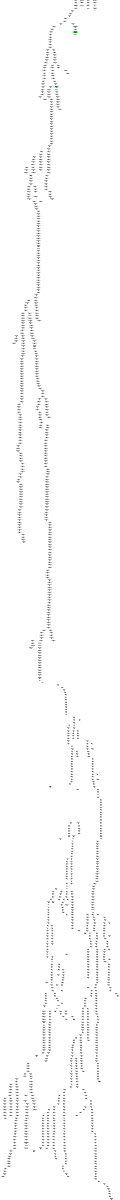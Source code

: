 digraph "CFG" {
fontsize=10;
orientation="portrait";
rankdir="TB";
size="10,8";
_thrFunc0___bb [fontsize=10, label="\"_thrFunc0___bb\"\nWCET=4", width="0.01"];
_thrFunc0___bb__10 [fontsize=10, label="_thrFunc0___bb__10\n(_thrFunc0_)mysingle\nWCET=13", width="0.01"];
_thrFunc0___bb__12 [fontsize=10, label="\"_thrFunc0___bb__12\"\nWCET=5", shape=diamond, width="0.01"];
_thrFunc0___bb3 [fontsize=10, label="\"_thrFunc0___bb3\"\nWCET=4", width="0.01"];
_thrFunc0___bb3__7 [fontsize=10, label="\"_thrFunc0___bb3__7\"\nWCET=0", width="0.01"];
_thrFunc0___bb4 [fontsize=10, label="\"_thrFunc0___bb4\"\nWCET=4", width="0.01"];
_thrFunc0___bb4__1 [fontsize=10, label="\"_thrFunc0___bb4__1\"\nWCET=4", width="0.01"];
_thrFunc0___bb4__3 [fontsize=10, label="\"_thrFunc0___bb4__3\"\nWCET=5", shape=diamond, width="0.01"];
_thrFunc0___bb8 [fontsize=10, label="\"_thrFunc0___bb8\"\nWCET=4", width="0.01"];
_thrFunc0___bb8__3 [fontsize=10, label="\"_thrFunc0___bb8__3\"\nWCET=4", width="0.01"];
_thrFunc0___bb8__5 [fontsize=10, label="\"_thrFunc0___bb8__5\"\nWCET=13", width="0.01"];
_thrFunc0___bb8__6 [fontsize=10, label="\"_thrFunc0___bb8__6\"\nWCET=4", width="0.01"];
_thrFunc0___bb8__7 [fontsize=10, label="\"_thrFunc0___bb8__7\"\nWCET=4", width="0.01"];
_thrFunc0___bb8__8 [fontsize=10, label="\"_thrFunc0___bb8__8\"\nWCET=4", width="0.01"];
_thrFunc0___bb8__9 [fontsize=10, label="\"_thrFunc0___bb8__9\"\nWCET=0", width="0.01"];
_thrFunc0___bb15 [fontsize=10, label="\"_thrFunc0___bb15\"\nWCET=4", width="0.01"];
_thrFunc0___bb15__1 [fontsize=10, label="\"_thrFunc0___bb15__1\"\nWCET=4", width="0.01"];
_thrFunc0___bb15__3 [fontsize=10, label="\"_thrFunc0___bb15__3\"\nWCET=5", shape=diamond, width="0.01"];
_thrFunc0___bb19 [fontsize=10, label="\"_thrFunc0___bb19\"\nWCET=4", width="0.01"];
_thrFunc0___bb19__3 [fontsize=10, label="\"_thrFunc0___bb19__3\"\nWCET=4", width="0.01"];
_thrFunc0___bb19__6 [fontsize=10, label="\"_thrFunc0___bb19__6\"\nWCET=4", width="0.01"];
_thrFunc0___bb19__8 [fontsize=10, label="\"_thrFunc0___bb19__8\"\nWCET=13", width="0.01"];
_thrFunc0___bb19__10 [fontsize=10, label="\"_thrFunc0___bb19__10\"\nWCET=11", width="0.01"];
_thrFunc0___bb19__11 [fontsize=10, label="\"_thrFunc0___bb19__11\"\nWCET=4", width="0.01"];
_thrFunc0___bb19__12 [fontsize=10, label="\"_thrFunc0___bb19__12\"\nWCET=4", width="0.01"];
_thrFunc0___bb19__14 [fontsize=10, label="\"_thrFunc0___bb19__14\"\nWCET=4", width="0.01"];
_thrFunc0___bb19__16 [fontsize=10, label="\"_thrFunc0___bb19__16\"\nWCET=6", shape=diamond, width="0.01"];
_thrFunc0___bb34 [fontsize=10, label="\"_thrFunc0___bb34\"\nWCET=4", width="0.01"];
_thrFunc0___bb34__2 [fontsize=10, label="\"_thrFunc0___bb34__2\"\nWCET=4", width="0.01"];
_thrFunc0___bb34__4 [fontsize=10, label="\"_thrFunc0___bb34__4\"\nWCET=6", shape=diamond, width="0.01"];
_thrFunc0___bb39 [fontsize=10, label="\"_thrFunc0___bb39\"\nWCET=4", width="0.01"];
_thrFunc0___bb39__2 [fontsize=10, label="\"_thrFunc0___bb39__2\"\nWCET=6", width="0.01"];
_thrFunc0___bb39__3 [fontsize=10, label="\"_thrFunc0___bb39__3\"\nWCET=0", width="0.01"];
_thrFunc0___bb42 [fontsize=10, label="\"_thrFunc0___bb42\"\nWCET=0", width="0.01"];
_thrFunc0___bb43 [fontsize=10, label="\"_thrFunc0___bb43\"\nWCET=4", width="0.01"];
_thrFunc0___bb43__2 [fontsize=10, label="\"_thrFunc0___bb43__2\"\nWCET=6", width="0.01"];
_thrFunc0___bb43__3 [fontsize=10, label="\"_thrFunc0___bb43__3\"\nWCET=0", width="0.01"];
_thrFunc0___bb46 [fontsize=10, label="\"_thrFunc0___bb46\"\nWCET=4", width="0.01"];
_thrFunc0___bb46__2 [fontsize=10, label="\"_thrFunc0___bb46__2\"\nWCET=6", width="0.01"];
_thrFunc0___bb46__3 [fontsize=10, label="\"_thrFunc0___bb46__3\"\nWCET=0", width="0.01"];
_thrFunc0___bb49 [fontsize=10, label="\"_thrFunc0___bb49\"\nWCET=4", width="0.01"];
_thrFunc0___bb49__1 [fontsize=10, label="\"_thrFunc0___bb49__1\"\nWCET=4", width="0.01"];
_thrFunc0___bb49__3 [fontsize=10, label="\"_thrFunc0___bb49__3\"\nWCET=5", shape=diamond, width="0.01"];
_thrFunc0___bb53 [fontsize=10, label="\"_thrFunc0___bb53\"\nWCET=4", width="0.01"];
_thrFunc0___bb53__3 [fontsize=10, label="\"_thrFunc0___bb53__3\"\nWCET=4", width="0.01"];
_thrFunc0___bb53__5 [fontsize=10, label="\"_thrFunc0___bb53__5\"\nWCET=13", width="0.01"];
_thrFunc0___bb53__6 [fontsize=10, label="\"_thrFunc0___bb53__6\"\nWCET=4", width="0.01"];
_thrFunc0___bb53__7 [fontsize=10, label="\"_thrFunc0___bb53__7\"\nWCET=4", width="0.01"];
_thrFunc0___bb53__9 [fontsize=10, label="\"_thrFunc0___bb53__9\"\nWCET=5", shape=diamond, width="0.01"];
_thrFunc0___bb62 [fontsize=10, label="\"_thrFunc0___bb62\"\nWCET=4", width="0.01"];
_thrFunc0___bb62__2 [fontsize=10, label="\"_thrFunc0___bb62__2\"\nWCET=5", shape=diamond, width="0.01"];
_thrFunc0___bb65 [fontsize=10, label="\"_thrFunc0___bb65\"\nWCET=4", width="0.01"];
_thrFunc0___bb65__1 [fontsize=10, label="\"_thrFunc0___bb65__1\"\nWCET=4", width="0.01"];
_thrFunc0___bb65__3 [fontsize=10, label="\"_thrFunc0___bb65__3\"\nWCET=4", width="0.01"];
_thrFunc0___bb65__6 [fontsize=10, label="\"_thrFunc0___bb65__6\"\nWCET=4", width="0.01"];
_thrFunc0___bb65__8 [fontsize=10, label="\"_thrFunc0___bb65__8\"\nWCET=17", width="0.01"];
_thrFunc0___bb65__9 [fontsize=10, label="\"_thrFunc0___bb65__9\"\nWCET=0", width="0.01"];
_thrFunc0___bb74 [color=aquamarine, fontsize=10, label="_thrFunc0___bb74\nCREATE _taskFunc0_\nWCET=13", style=filled, width="0.01"];
_thrFunc0___bb74__1 [fontsize=10, label="\"_thrFunc0___bb74__1\"\nWCET=0", width="0.01"];
_thrFunc0___bb76 [fontsize=10, label="\"_thrFunc0___bb76\"\nWCET=0", width="0.01"];
_thrFunc0___bb77 [fontsize=10, label="\"_thrFunc0___bb77\"\nWCET=4", width="0.01"];
_thrFunc0___bb77__2 [fontsize=10, label="\"_thrFunc0___bb77__2\"\nWCET=6", width="0.01"];
_thrFunc0___bb77__3 [fontsize=10, label="\"_thrFunc0___bb77__3\"\nWCET=0", width="0.01"];
_thrFunc0___bb80 [fontsize=10, label="\"_thrFunc0___bb80\"\nWCET=0", width="0.01"];
_thrFunc0___bb81 [fontsize=10, label="\"_thrFunc0___bb81\"\nWCET=4", width="0.01"];
_thrFunc0___bb81__2 [fontsize=10, label="\"_thrFunc0___bb81__2\"\nWCET=6", width="0.01"];
_thrFunc0___bb81__3 [fontsize=10, label="\"_thrFunc0___bb81__3\"\nWCET=0", width="0.01"];
_thrFunc0___bb84 [fontsize=10, label="\"_thrFunc0___bb84\"\nWCET=0", width="0.01"];
_thrFunc0___bb85 [fontsize=10, label="_thrFunc0___bb85\n(_thrFunc0_)leaving_single\nWCET=13", width="0.01"];
_thrFunc0___bb85__1 [fontsize=10, label="\"_thrFunc0___bb85__1\"\nWCET=0", width="0.01"];
_thrFunc0___bb86 [color=green, fontsize=10, label="_thrFunc0___bb86\n(_thrFunc0_)taskwait\nWCET=13", style=filled, width="0.01"];
_thrFunc0__entry [color="white", fontsize=10, height="0.01", label="_thrFunc0__entry", width="0.01"];
_thrFunc0__exit [color="white", fontsize=10, label="_thrFunc0__exit", width="0.01"];
ort_leaving_single__bb [fontsize=10, label="\"ort_leaving_single__bb\"\nRETURN\n", width="0.01"];
ort_leaving_single_entry [color="white", fontsize=10, height="0.01", label="ort_leaving_single_entry", width="0.01"];
ort_leaving_single_exit [color="white", fontsize=10, label="ort_leaving_single_exit", width="0.01"];
ort_taskwait__bb [fontsize=10, label="\"ort_taskwait__bb\"\nWCET=4", width="0.01"];
ort_taskwait__bb__3 [fontsize=10, label="\"ort_taskwait__bb__3\"\nRETURN\n", width="0.01"];
ort_taskwait_entry [color="white", fontsize=10, height="0.01", label="ort_taskwait_entry", width="0.01"];
ort_taskwait_exit [color="white", fontsize=10, label="ort_taskwait_exit", width="0.01"];
_taskFunc0___bb [fontsize=10, label="\"_taskFunc0___bb\"\nWCET=4", width="0.01"];
_taskFunc0___bb__27 [fontsize=10, label="\"_taskFunc0___bb__27\"\nWCET=4", width="0.01"];
_taskFunc0___bb__29 [fontsize=10, label="\"_taskFunc0___bb__29\"\nWCET=4", width="0.01"];
_taskFunc0___bb__35 [fontsize=10, label="\"_taskFunc0___bb__35\"\nWCET=4", width="0.01"];
_taskFunc0___bb__37 [fontsize=10, label="\"_taskFunc0___bb__37\"\nWCET=4", width="0.01"];
_taskFunc0___bb__38 [fontsize=10, label="\"_taskFunc0___bb__38\"\nWCET=4", width="0.01"];
_taskFunc0___bb__40 [fontsize=10, label="\"_taskFunc0___bb__40\"\nWCET=4", width="0.01"];
_taskFunc0___bb__42 [fontsize=10, label="\"_taskFunc0___bb__42\"\nWCET=6", width="0.01"];
_taskFunc0___bb__43 [fontsize=10, label="\"_taskFunc0___bb__43\"\nWCET=4", width="0.01"];
_taskFunc0___bb__45 [fontsize=10, label="\"_taskFunc0___bb__45\"\nWCET=4", width="0.01"];
_taskFunc0___bb__47 [fontsize=10, label="\"_taskFunc0___bb__47\"\nWCET=6", width="0.01"];
_taskFunc0___bb__48 [fontsize=10, label="\"_taskFunc0___bb__48\"\nWCET=4", width="0.01"];
_taskFunc0___bb__50 [fontsize=10, label="\"_taskFunc0___bb__50\"\nWCET=4", width="0.01"];
_taskFunc0___bb__52 [fontsize=10, label="\"_taskFunc0___bb__52\"\nWCET=6", width="0.01"];
_taskFunc0___bb__53 [fontsize=10, label="\"_taskFunc0___bb__53\"\nWCET=4", width="0.01"];
_taskFunc0___bb__55 [fontsize=10, label="\"_taskFunc0___bb__55\"\nWCET=4", width="0.01"];
_taskFunc0___bb__57 [fontsize=10, label="\"_taskFunc0___bb__57\"\nWCET=6", width="0.01"];
_taskFunc0___bb__58 [fontsize=10, label="\"_taskFunc0___bb__58\"\nWCET=4", width="0.01"];
_taskFunc0___bb__71 [fontsize=10, label="\"_taskFunc0___bb__71\"\nWCET=4", width="0.01"];
_taskFunc0___bb__72 [fontsize=10, label="\"_taskFunc0___bb__72\"\nWCET=4", width="0.01"];
_taskFunc0___bb__73 [fontsize=10, label="\"_taskFunc0___bb__73\"\nWCET=0", width="0.01"];
_taskFunc0___bb18 [fontsize=10, label="\"_taskFunc0___bb18\"\nWCET=4", width="0.01"];
_taskFunc0___bb18__1 [fontsize=10, label="\"_taskFunc0___bb18__1\"\nWCET=4", width="0.01"];
_taskFunc0___bb18__3 [fontsize=10, label="\"_taskFunc0___bb18__3\"\nWCET=5", shape=diamond, width="0.01"];
_taskFunc0___bb22 [fontsize=10, label="\"_taskFunc0___bb22\"\nWCET=4", width="0.01"];
_taskFunc0___bb22__3 [fontsize=10, label="\"_taskFunc0___bb22__3\"\nWCET=4", width="0.01"];
_taskFunc0___bb22__6 [fontsize=10, label="\"_taskFunc0___bb22__6\"\nWCET=4", width="0.01"];
_taskFunc0___bb22__8 [fontsize=10, label="\"_taskFunc0___bb22__8\"\nWCET=13", width="0.01"];
_taskFunc0___bb22__10 [fontsize=10, label="\"_taskFunc0___bb22__10\"\nWCET=11", width="0.01"];
_taskFunc0___bb22__11 [fontsize=10, label="\"_taskFunc0___bb22__11\"\nWCET=4", width="0.01"];
_taskFunc0___bb22__12 [fontsize=10, label="\"_taskFunc0___bb22__12\"\nWCET=4", width="0.01"];
_taskFunc0___bb22__14 [fontsize=10, label="\"_taskFunc0___bb22__14\"\nWCET=4", width="0.01"];
_taskFunc0___bb22__16 [fontsize=10, label="\"_taskFunc0___bb22__16\"\nWCET=6", shape=diamond, width="0.01"];
_taskFunc0___bb37 [fontsize=10, label="\"_taskFunc0___bb37\"\nWCET=4", width="0.01"];
_taskFunc0___bb37__2 [fontsize=10, label="\"_taskFunc0___bb37__2\"\nWCET=4", width="0.01"];
_taskFunc0___bb37__4 [fontsize=10, label="\"_taskFunc0___bb37__4\"\nWCET=6", shape=diamond, width="0.01"];
_taskFunc0___bb42 [fontsize=10, label="\"_taskFunc0___bb42\"\nWCET=4", width="0.01"];
_taskFunc0___bb42__2 [fontsize=10, label="\"_taskFunc0___bb42__2\"\nWCET=6", width="0.01"];
_taskFunc0___bb42__3 [fontsize=10, label="\"_taskFunc0___bb42__3\"\nWCET=0", width="0.01"];
_taskFunc0___bb45 [fontsize=10, label="\"_taskFunc0___bb45\"\nWCET=0", width="0.01"];
_taskFunc0___bb46 [fontsize=10, label="\"_taskFunc0___bb46\"\nWCET=4", width="0.01"];
_taskFunc0___bb46__2 [fontsize=10, label="\"_taskFunc0___bb46__2\"\nWCET=6", width="0.01"];
_taskFunc0___bb46__3 [fontsize=10, label="\"_taskFunc0___bb46__3\"\nWCET=0", width="0.01"];
_taskFunc0___bb49 [fontsize=10, label="\"_taskFunc0___bb49\"\nWCET=4", width="0.01"];
_taskFunc0___bb49__2 [fontsize=10, label="\"_taskFunc0___bb49__2\"\nWCET=5", shape=diamond, width="0.01"];
_taskFunc0___bb52 [fontsize=10, label="\"_taskFunc0___bb52\"\nWCET=4", width="0.01"];
_taskFunc0___bb52__2 [fontsize=10, label="\"_taskFunc0___bb52__2\"\nWCET=4", width="0.01"];
_taskFunc0___bb52__5 [fontsize=10, label="\"_taskFunc0___bb52__5\"\nWCET=4", width="0.01"];
_taskFunc0___bb52__6 [fontsize=10, label="\"_taskFunc0___bb52__6\"\nWCET=4", width="0.01"];
_taskFunc0___bb52__8 [fontsize=10, label="\"_taskFunc0___bb52__8\"\nWCET=4", width="0.01"];
_taskFunc0___bb52__11 [fontsize=10, label="\"_taskFunc0___bb52__11\"\nWCET=4", width="0.01"];
_taskFunc0___bb52__12 [fontsize=10, label="\"_taskFunc0___bb52__12\"\nWCET=0", width="0.01"];
_taskFunc0___bb63 [fontsize=10, label="\"_taskFunc0___bb63\"\nWCET=4", width="0.01"];
_taskFunc0___bb63__1 [fontsize=10, label="\"_taskFunc0___bb63__1\"\nWCET=4", width="0.01"];
_taskFunc0___bb63__2 [fontsize=10, label="\"_taskFunc0___bb63__2\"\nWCET=4", width="0.01"];
_taskFunc0___bb63__4 [fontsize=10, label="\"_taskFunc0___bb63__4\"\nWCET=5", shape=diamond, width="0.01"];
_taskFunc0___bb68 [fontsize=10, label="\"_taskFunc0___bb68\"\nWCET=4", width="0.01"];
_taskFunc0___bb68__1 [fontsize=10, label="\"_taskFunc0___bb68__1\"\nWCET=4", width="0.01"];
_taskFunc0___bb68__1___1 [fontsize=10, label="\"_taskFunc0___bb68__1___1\"\nWCET=0", width="0.01"];
_taskFunc0___bb70 [fontsize=10, label="\"_taskFunc0___bb70\"\nWCET=4", width="0.01"];
_taskFunc0___bb70__1 [fontsize=10, label="\"_taskFunc0___bb70__1\"\nWCET=4", width="0.01"];
_taskFunc0___bb70__1___1 [fontsize=10, label="\"_taskFunc0___bb70__1___1\"\nWCET=0", width="0.01"];
_taskFunc0___bb72 [fontsize=10, label="_taskFunc0___bb72\nCALL log\nWCET=13", width="0.01"];
_taskFunc0___bb72__4 [fontsize=10, label="\"_taskFunc0___bb72__4\"\nWCET=4", width="0.01"];
_taskFunc0___bb72__5 [fontsize=10, label="\"_taskFunc0___bb72__5\"\nWCET=4", width="0.01"];
_taskFunc0___bb72__7 [fontsize=10, label="\"_taskFunc0___bb72__7\"\nWCET=5", shape=diamond, width="0.01"];
_taskFunc0___bb79 [fontsize=10, label="\"_taskFunc0___bb79\"\nWCET=4", width="0.01"];
_taskFunc0___bb79__1 [fontsize=10, label="\"_taskFunc0___bb79__1\"\nWCET=4", width="0.01"];
_taskFunc0___bb79__2 [fontsize=10, label="\"_taskFunc0___bb79__2\"\nWCET=4", width="0.01"];
_taskFunc0___bb79__2___1 [fontsize=10, label="\"_taskFunc0___bb79__2___1\"\nWCET=0", width="0.01"];
_taskFunc0___bb82 [fontsize=10, label="\"_taskFunc0___bb82\"\nWCET=4", width="0.01"];
_taskFunc0___bb82__3 [fontsize=10, label="\"_taskFunc0___bb82__3\"\nWCET=4", width="0.01"];
_taskFunc0___bb82__5 [fontsize=10, label="\"_taskFunc0___bb82__5\"\nWCET=4", width="0.01"];
_taskFunc0___bb82__6 [fontsize=10, label="\"_taskFunc0___bb82__6\"\nWCET=8", width="0.01"];
_taskFunc0___bb82__7 [fontsize=10, label="\"_taskFunc0___bb82__7\"\nWCET=4", width="0.01"];
_taskFunc0___bb82__7___1 [fontsize=10, label="\"_taskFunc0___bb82__7___1\"\nWCET=0", width="0.01"];
_taskFunc0___bb90 [fontsize=10, label="\"_taskFunc0___bb90\"\nWCET=4", width="0.01"];
_taskFunc0___bb90__3 [fontsize=10, label="\"_taskFunc0___bb90__3\"\nWCET=4", width="0.01"];
_taskFunc0___bb90__6 [fontsize=10, label="\"_taskFunc0___bb90__6\"\nWCET=4", width="0.01"];
_taskFunc0___bb90__7 [fontsize=10, label="\"_taskFunc0___bb90__7\"\nWCET=0", width="0.01"];
_taskFunc0___bb96 [fontsize=10, label="\"_taskFunc0___bb96\"\nWCET=4", width="0.01"];
_taskFunc0___bb96__2 [fontsize=10, label="\"_taskFunc0___bb96__2\"\nWCET=6", width="0.01"];
_taskFunc0___bb96__3 [fontsize=10, label="\"_taskFunc0___bb96__3\"\nWCET=4", width="0.01"];
_taskFunc0___bb96__5 [fontsize=10, label="\"_taskFunc0___bb96__5\"\nWCET=6", width="0.01"];
_taskFunc0___bb96__6 [fontsize=10, label="\"_taskFunc0___bb96__6\"\nWCET=4", width="0.01"];
_taskFunc0___bb96__8 [fontsize=10, label="\"_taskFunc0___bb96__8\"\nWCET=4", width="0.01"];
_taskFunc0___bb96__10 [fontsize=10, label="\"_taskFunc0___bb96__10\"\nWCET=11", width="0.01"];
_taskFunc0___bb96__12 [fontsize=10, label="\"_taskFunc0___bb96__12\"\nWCET=4", width="0.01"];
_taskFunc0___bb96__14 [fontsize=10, label="\"_taskFunc0___bb96__14\"\nWCET=4", width="0.01"];
_taskFunc0___bb96__16 [fontsize=10, label="\"_taskFunc0___bb96__16\"\nWCET=11", width="0.01"];
_taskFunc0___bb96__18 [fontsize=10, label="\"_taskFunc0___bb96__18\"\nWCET=4", width="0.01"];
_taskFunc0___bb96__19 [fontsize=10, label="\"_taskFunc0___bb96__19\"\nWCET=4", width="0.01"];
_taskFunc0___bb96__20 [fontsize=10, label="\"_taskFunc0___bb96__20\"\nWCET=4", width="0.01"];
_taskFunc0___bb96__21 [fontsize=10, label="\"_taskFunc0___bb96__21\"\nWCET=4", width="0.01"];
_taskFunc0___bb96__22 [fontsize=10, label="_taskFunc0___bb96__22\nCALL forward_pass\nWCET=13", width="0.01"];
_taskFunc0___bb96__23 [fontsize=10, label="\"_taskFunc0___bb96__23\"\nWCET=4", width="0.01"];
_taskFunc0___bb96__25 [fontsize=10, label="\"_taskFunc0___bb96__25\"\nWCET=4", width="0.01"];
_taskFunc0___bb96__27 [fontsize=10, label="\"_taskFunc0___bb96__27\"\nWCET=11", width="0.01"];
_taskFunc0___bb96__29 [fontsize=10, label="\"_taskFunc0___bb96__29\"\nWCET=4", width="0.01"];
_taskFunc0___bb96__31 [fontsize=10, label="\"_taskFunc0___bb96__31\"\nWCET=4", width="0.01"];
_taskFunc0___bb96__33 [fontsize=10, label="\"_taskFunc0___bb96__33\"\nWCET=11", width="0.01"];
_taskFunc0___bb96__35 [fontsize=10, label="\"_taskFunc0___bb96__35\"\nWCET=4", width="0.01"];
_taskFunc0___bb96__36 [fontsize=10, label="\"_taskFunc0___bb96__36\"\nWCET=4", width="0.01"];
_taskFunc0___bb96__37 [fontsize=10, label="\"_taskFunc0___bb96__37\"\nWCET=4", width="0.01"];
_taskFunc0___bb96__38 [fontsize=10, label="\"_taskFunc0___bb96__38\"\nWCET=4", width="0.01"];
_taskFunc0___bb96__39 [fontsize=10, label="\"_taskFunc0___bb96__39\"\nWCET=4", width="0.01"];
_taskFunc0___bb96__40 [fontsize=10, label="_taskFunc0___bb96__40\nCALL reverse_pass\nWCET=13", width="0.01"];
_taskFunc0___bb96__41 [fontsize=10, label="\"_taskFunc0___bb96__41\"\nWCET=4", width="0.01"];
_taskFunc0___bb96__42 [fontsize=10, label="\"_taskFunc0___bb96__42\"\nWCET=4", width="0.01"];
_taskFunc0___bb96__43 [fontsize=10, label="\"_taskFunc0___bb96__43\"\nWCET=4", width="0.01"];
_taskFunc0___bb96__45 [fontsize=10, label="\"_taskFunc0___bb96__45\"\nWCET=4", width="0.01"];
_taskFunc0___bb96__47 [fontsize=10, label="\"_taskFunc0___bb96__47\"\nWCET=4", width="0.01"];
_taskFunc0___bb96__48 [fontsize=10, label="\"_taskFunc0___bb96__48\"\nWCET=4", width="0.01"];
_taskFunc0___bb96__51 [fontsize=10, label="\"_taskFunc0___bb96__51\"\nWCET=4", width="0.01"];
_taskFunc0___bb96__52 [fontsize=10, label="\"_taskFunc0___bb96__52\"\nWCET=4", width="0.01"];
_taskFunc0___bb96__56 [fontsize=10, label="\"_taskFunc0___bb96__56\"\nWCET=4", width="0.01"];
_taskFunc0___bb96__57 [fontsize=10, label="\"_taskFunc0___bb96__57\"\nWCET=4", width="0.01"];
_taskFunc0___bb96__58 [fontsize=10, label="\"_taskFunc0___bb96__58\"\nWCET=4", width="0.01"];
_taskFunc0___bb96__59 [fontsize=10, label="\"_taskFunc0___bb96__59\"\nWCET=4", width="0.01"];
_taskFunc0___bb96__60 [fontsize=10, label="_taskFunc0___bb96__60\nCALL diff\nWCET=25", width="0.01"];
_taskFunc0___bb96__61 [fontsize=10, label="\"_taskFunc0___bb96__61\"\nWCET=4", width="0.01"];
_taskFunc0___bb96__62 [fontsize=10, label="\"_taskFunc0___bb96__62\"\nWCET=4", width="0.01"];
_taskFunc0___bb96__64 [fontsize=10, label="\"_taskFunc0___bb96__64\"\nWCET=4", width="0.01"];
_taskFunc0___bb96__65 [fontsize=10, label="\"_taskFunc0___bb96__65\"\nWCET=4", width="0.01"];
_taskFunc0___bb96__66 [fontsize=10, label="_taskFunc0___bb96__66\nCALL tracepath\nWCET=13", width="0.01"];
_taskFunc0___bb96__67 [fontsize=10, label="\"_taskFunc0___bb96__67\"\nWCET=4", width="0.01"];
_taskFunc0___bb96__68 [fontsize=10, label="\"_taskFunc0___bb96__68\"\nWCET=4", width="0.01"];
_taskFunc0___bb96__70 [fontsize=10, label="\"_taskFunc0___bb96__70\"\nWCET=5", shape=diamond, width="0.01"];
_taskFunc0___bb160 [fontsize=10, label="\"_taskFunc0___bb160\"\nWCET=4", width="0.01"];
_taskFunc0___bb160__2 [fontsize=10, label="\"_taskFunc0___bb160__2\"\nWCET=5", shape=diamond, width="0.01"];
_taskFunc0___bb163 [fontsize=10, label="\"_taskFunc0___bb163\"\nWCET=4", width="0.01"];
_taskFunc0___bb163__1 [fontsize=10, label="\"_taskFunc0___bb163__1\"\nWCET=0", width="0.01"];
_taskFunc0___bb164 [fontsize=10, label="\"_taskFunc0___bb164\"\nWCET=4", width="0.01"];
_taskFunc0___bb164__1 [fontsize=10, label="\"_taskFunc0___bb164__1\"\nWCET=4", width="0.01"];
_taskFunc0___bb164__3 [fontsize=10, label="\"_taskFunc0___bb164__3\"\nWCET=5", shape=diamond, width="0.01"];
_taskFunc0___bb168 [fontsize=10, label="\"_taskFunc0___bb168\"\nWCET=4", width="0.01"];
_taskFunc0___bb168__1 [fontsize=10, label="\"_taskFunc0___bb168__1\"\nWCET=4", width="0.01"];
_taskFunc0___bb168__1___1 [fontsize=10, label="\"_taskFunc0___bb168__1___1\"\nWCET=0", width="0.01"];
_taskFunc0___bb170 [fontsize=10, label="\"_taskFunc0___bb170\"\nWCET=4", width="0.01"];
_taskFunc0___bb170__1 [fontsize=10, label="\"_taskFunc0___bb170__1\"\nWCET=4", width="0.01"];
_taskFunc0___bb170__1___1 [fontsize=10, label="\"_taskFunc0___bb170__1___1\"\nWCET=0", width="0.01"];
_taskFunc0___bb172 [fontsize=10, label="\"_taskFunc0___bb172\"\nWCET=4", width="0.01"];
_taskFunc0___bb172__4 [fontsize=10, label="\"_taskFunc0___bb172__4\"\nWCET=4", width="0.01"];
_taskFunc0___bb172__5 [fontsize=10, label="\"_taskFunc0___bb172__5\"\nWCET=0", width="0.01"];
_taskFunc0___bb177 [fontsize=10, label="\"_taskFunc0___bb177\"\nWCET=4", width="0.01"];
_taskFunc0___bb177__2 [fontsize=10, label="\"_taskFunc0___bb177__2\"\nWCET=4", width="0.01"];
_taskFunc0___bb177__3 [fontsize=10, label="\"_taskFunc0___bb177__3\"\nWCET=4", width="0.01"];
_taskFunc0___bb177__5 [fontsize=10, label="\"_taskFunc0___bb177__5\"\nWCET=4", width="0.01"];
_taskFunc0___bb177__8 [fontsize=10, label="\"_taskFunc0___bb177__8\"\nWCET=4", width="0.01"];
_taskFunc0___bb177__10 [fontsize=10, label="\"_taskFunc0___bb177__10\"\nWCET=17", width="0.01"];
_taskFunc0___bb177__11 [fontsize=10, label="\"_taskFunc0___bb177__11\"\nWCET=0", width="0.01"];
_taskFunc0___bb188 [fontsize=10, label="\"_taskFunc0___bb188\"\nWCET=4", width="0.01"];
_taskFunc0___bb188__2 [fontsize=10, label="_taskFunc0___bb188__2\n(_taskFunc0_)taskenv_free\nWCET=13", width="0.01"];
_taskFunc0__entry [color="white", fontsize=10, height="0.01", label="_taskFunc0__entry", width="0.01"];
_taskFunc0__exit [color="white", fontsize=10, label="_taskFunc0__exit", width="0.01"];
tracepath__bb [fontsize=10, label="\"tracepath__bb\"\nWCET=4", width="0.01"];
tracepath__bb__16 [fontsize=10, label="\"tracepath__bb__16\"\nWCET=4", width="0.01"];
tracepath__bb__18 [fontsize=10, label="\"tracepath__bb__18\"\nWCET=4", width="0.01"];
tracepath__bb__20 [fontsize=10, label="\"tracepath__bb__20\"\nWCET=4", width="0.01"];
tracepath__bb__22 [fontsize=10, label="\"tracepath__bb__22\"\nWCET=4", width="0.01"];
tracepath__bb__24 [fontsize=10, label="\"tracepath__bb__24\"\nWCET=4", width="0.01"];
tracepath__bb__29 [fontsize=10, label="\"tracepath__bb__29\"\nWCET=4", width="0.01"];
tracepath__bb__30 [fontsize=10, label="\"tracepath__bb__30\"\nWCET=4", width="0.01"];
tracepath__bb__32 [fontsize=10, label="\"tracepath__bb__32\"\nWCET=4", width="0.01"];
tracepath__bb__33 [fontsize=10, label="\"tracepath__bb__33\"\nWCET=4", width="0.01"];
tracepath__bb__35 [fontsize=10, label="\"tracepath__bb__35\"\nWCET=4", width="0.01"];
tracepath__bb__37 [fontsize=10, label="\"tracepath__bb__37\"\nWCET=4", width="0.01"];
tracepath__bb__38 [fontsize=10, label="\"tracepath__bb__38\"\nWCET=4", width="0.01"];
tracepath__bb__39 [fontsize=10, label="\"tracepath__bb__39\"\nWCET=0", width="0.01"];
tracepath__bb8 [fontsize=10, label="\"tracepath__bb8\"\nWCET=4", width="0.01"];
tracepath__bb8__1 [fontsize=10, label="\"tracepath__bb8__1\"\nWCET=4", width="0.01"];
tracepath__bb8__2 [fontsize=10, label="\"tracepath__bb8__2\"\nWCET=4", width="0.01"];
tracepath__bb8__5 [fontsize=10, label="\"tracepath__bb8__5\"\nWCET=7", shape=diamond, width="0.01"];
tracepath__bb14 [fontsize=10, label="\"tracepath__bb14\"\nWCET=4", width="0.01"];
tracepath__bb14__2 [fontsize=10, label="\"tracepath__bb14__2\"\nWCET=4", width="0.01"];
tracepath__bb14__4 [fontsize=10, label="\"tracepath__bb14__4\"\nWCET=11", width="0.01"];
tracepath__bb14__6 [fontsize=10, label="\"tracepath__bb14__6\"\nWCET=5", shape=diamond, width="0.01"];
tracepath__bb21 [fontsize=10, label="\"tracepath__bb21\"\nWCET=4", width="0.01"];
tracepath__bb21__3 [fontsize=10, label="\"tracepath__bb21__3\"\nWCET=4", width="0.01"];
tracepath__bb21__5 [fontsize=10, label="\"tracepath__bb21__5\"\nWCET=4", width="0.01"];
tracepath__bb21__7 [fontsize=10, label="\"tracepath__bb21__7\"\nWCET=11", width="0.01"];
tracepath__bb21__9 [fontsize=10, label="\"tracepath__bb21__9\"\nWCET=11", width="0.01"];
tracepath__bb21__10 [fontsize=10, label="\"tracepath__bb21__10\"\nWCET=4", width="0.01"];
tracepath__bb21__12 [fontsize=10, label="\"tracepath__bb21__12\"\nWCET=4", width="0.01"];
tracepath__bb21__14 [fontsize=10, label="\"tracepath__bb21__14\"\nWCET=4", width="0.01"];
tracepath__bb21__16 [fontsize=10, label="\"tracepath__bb21__16\"\nWCET=4", width="0.01"];
tracepath__bb21__18 [fontsize=10, label="\"tracepath__bb21__18\"\nWCET=11", width="0.01"];
tracepath__bb21__20 [fontsize=10, label="\"tracepath__bb21__20\"\nWCET=11", width="0.01"];
tracepath__bb21__21 [fontsize=10, label="\"tracepath__bb21__21\"\nWCET=4", width="0.01"];
tracepath__bb21__22 [fontsize=10, label="\"tracepath__bb21__22\"\nWCET=4", width="0.01"];
tracepath__bb21__24 [fontsize=10, label="\"tracepath__bb21__24\"\nWCET=4", width="0.01"];
tracepath__bb21__26 [fontsize=10, label="\"tracepath__bb21__26\"\nWCET=6", shape=diamond, width="0.01"];
tracepath__bb44 [fontsize=10, label="\"tracepath__bb44\"\nWCET=4", width="0.01"];
tracepath__bb44__2 [fontsize=10, label="\"tracepath__bb44__2\"\nWCET=4", width="0.01"];
tracepath__bb44__4 [fontsize=10, label="\"tracepath__bb44__4\"\nWCET=6", shape=diamond, width="0.01"];
tracepath__bb49 [fontsize=10, label="\"tracepath__bb49\"\nWCET=4", width="0.01"];
tracepath__bb49__2 [fontsize=10, label="\"tracepath__bb49__2\"\nWCET=4", width="0.01"];
tracepath__bb49__5 [fontsize=10, label="\"tracepath__bb49__5\"\nWCET=7", shape=diamond, width="0.01"];
tracepath__bb55 [fontsize=10, label="\"tracepath__bb55\"\nWCET=4", width="0.01"];
tracepath__bb55__2 [fontsize=10, label="\"tracepath__bb55__2\"\nWCET=6", width="0.01"];
tracepath__bb55__3 [fontsize=10, label="\"tracepath__bb55__3\"\nWCET=0", width="0.01"];
tracepath__bb58 [fontsize=10, label="\"tracepath__bb58\"\nWCET=4", width="0.01"];
tracepath__bb58__2 [fontsize=10, label="\"tracepath__bb58__2\"\nWCET=6", width="0.01"];
tracepath__bb58__3 [fontsize=10, label="\"tracepath__bb58__3\"\nWCET=4", width="0.01"];
tracepath__bb58__5 [fontsize=10, label="\"tracepath__bb58__5\"\nWCET=6", width="0.01"];
tracepath__bb58__6 [fontsize=10, label="\"tracepath__bb58__6\"\nWCET=4", width="0.01"];
tracepath__bb58__8 [fontsize=10, label="\"tracepath__bb58__8\"\nWCET=6", width="0.01"];
tracepath__bb58__9 [fontsize=10, label="\"tracepath__bb58__9\"\nWCET=0", width="0.01"];
tracepath__bb65 [fontsize=10, label="\"tracepath__bb65\"\nWCET=4", width="0.01"];
tracepath__bb65__2 [fontsize=10, label="\"tracepath__bb65__2\"\nWCET=4", width="0.01"];
tracepath__bb65__4 [fontsize=10, label="\"tracepath__bb65__4\"\nWCET=11", width="0.01"];
tracepath__bb65__5 [fontsize=10, label="\"tracepath__bb65__5\"\nWCET=4", width="0.01"];
tracepath__bb65__7 [fontsize=10, label="\"tracepath__bb65__7\"\nWCET=5", shape=diamond, width="0.01"];
tracepath__bb72 [fontsize=10, label="\"tracepath__bb72\"\nWCET=4", width="0.01"];
tracepath__bb72__1 [fontsize=10, label="\"tracepath__bb72__1\"\nWCET=4", width="0.01"];
tracepath__bb72__3 [fontsize=10, label="\"tracepath__bb72__3\"\nWCET=6", width="0.01"];
tracepath__bb72__4 [fontsize=10, label="\"tracepath__bb72__4\"\nWCET=4", width="0.01"];
tracepath__bb72__5 [fontsize=10, label="\"tracepath__bb72__5\"\nWCET=4", width="0.01"];
tracepath__bb72__7 [fontsize=10, label="\"tracepath__bb72__7\"\nWCET=6", width="0.01"];
tracepath__bb72__8 [fontsize=10, label="\"tracepath__bb72__8\"\nWCET=0", width="0.01"];
tracepath__bb79 [fontsize=10, label="\"tracepath__bb79\"\nWCET=4", width="0.01"];
tracepath__bb79__1 [fontsize=10, label="\"tracepath__bb79__1\"\nWCET=4", width="0.01"];
tracepath__bb79__3 [fontsize=10, label="\"tracepath__bb79__3\"\nWCET=6", width="0.01"];
tracepath__bb79__4 [fontsize=10, label="\"tracepath__bb79__4\"\nWCET=4", width="0.01"];
tracepath__bb79__5 [fontsize=10, label="\"tracepath__bb79__5\"\nWCET=4", width="0.01"];
tracepath__bb79__7 [fontsize=10, label="\"tracepath__bb79__7\"\nWCET=6", width="0.01"];
tracepath__bb79__8 [fontsize=10, label="\"tracepath__bb79__8\"\nWCET=0", width="0.01"];
tracepath__bb86 [fontsize=10, label="\"tracepath__bb86\"\nWCET=0", width="0.01"];
tracepath__bb87 [fontsize=10, label="\"tracepath__bb87\"\nWCET=0", width="0.01"];
tracepath__bb88 [fontsize=10, label="\"tracepath__bb88\"\nWCET=4", width="0.01"];
tracepath__bb88__2 [fontsize=10, label="\"tracepath__bb88__2\"\nWCET=6", width="0.01"];
tracepath__bb88__3 [fontsize=10, label="\"tracepath__bb88__3\"\nWCET=0", width="0.01"];
tracepath__bb91 [fontsize=10, label="\"tracepath__bb91\"\nWCET=4", width="0.01"];
tracepath__bb91__3 [fontsize=10, label="\"tracepath__bb91__3\"\nRETURN\n", width="0.01"];
tracepath_entry [color="white", fontsize=10, height="0.01", label="tracepath_entry", width="0.01"];
tracepath_exit [color="white", fontsize=10, label="tracepath_exit", width="0.01"];
diff__bb [fontsize=10, label="\"diff__bb\"\nWCET=4", width="0.01"];
diff__bb__31 [fontsize=10, label="\"diff__bb__31\"\nWCET=4", width="0.01"];
diff__bb__33 [fontsize=10, label="\"diff__bb__33\"\nWCET=4", width="0.01"];
diff__bb__35 [fontsize=10, label="\"diff__bb__35\"\nWCET=4", width="0.01"];
diff__bb__37 [fontsize=10, label="\"diff__bb__37\"\nWCET=4", width="0.01"];
diff__bb__39 [fontsize=10, label="\"diff__bb__39\"\nWCET=4", width="0.01"];
diff__bb__41 [fontsize=10, label="\"diff__bb__41\"\nWCET=4", width="0.01"];
diff__bb__43 [fontsize=10, label="\"diff__bb__43\"\nWCET=4", width="0.01"];
diff__bb__45 [fontsize=10, label="\"diff__bb__45\"\nWCET=4", width="0.01"];
diff__bb__47 [fontsize=10, label="\"diff__bb__47\"\nWCET=4", width="0.01"];
diff__bb__49 [fontsize=10, label="\"diff__bb__49\"\nWCET=4", width="0.01"];
diff__bb__51 [fontsize=10, label="\"diff__bb__51\"\nWCET=4", width="0.01"];
diff__bb__53 [fontsize=10, label="\"diff__bb__53\"\nWCET=4", width="0.01"];
diff__bb__70 [fontsize=10, label="\"diff__bb__70\"\nWCET=4", width="0.01"];
diff__bb__72 [fontsize=10, label="\"diff__bb__72\"\nWCET=5", shape=diamond, width="0.01"];
diff__bb16 [fontsize=10, label="\"diff__bb16\"\nWCET=4", width="0.01"];
diff__bb16__2 [fontsize=10, label="\"diff__bb16__2\"\nWCET=5", shape=diamond, width="0.01"];
diff__bb19 [fontsize=10, label="\"diff__bb19\"\nWCET=4", width="0.01"];
diff__bb19__1 [fontsize=10, label="\"diff__bb19__1\"\nWCET=4", width="0.01"];
diff__bb19__2 [fontsize=10, label="\"diff__bb19__2\"\nWCET=4", width="0.01"];
diff__bb19__3 [fontsize=10, label="\"diff__bb19__3\"\nWCET=4", width="0.01"];
diff__bb19__4 [fontsize=10, label="diff__bb19__4\nCALL del\nWCET=13", width="0.01"];
diff__bb19__5 [fontsize=10, label="\"diff__bb19__5\"\nWCET=0", width="0.01"];
diff__bb24 [fontsize=10, label="\"diff__bb24\"\nWCET=4", width="0.01"];
diff__bb24__2 [fontsize=10, label="\"diff__bb24__2\"\nWCET=5", shape=diamond, width="0.01"];
diff__bb27 [fontsize=10, label="\"diff__bb27\"\nWCET=4", width="0.01"];
diff__bb27__0___1 [fontsize=10, label="\"diff__bb27__0___1\"\nWCET=0", width="0.01"];
diff__bb28 [fontsize=10, label="\"diff__bb28\"\nWCET=4", width="0.01"];
diff__bb28__1 [fontsize=10, label="\"diff__bb28__1\"\nWCET=4", width="0.01"];
diff__bb28__2 [fontsize=10, label="\"diff__bb28__2\"\nWCET=4", width="0.01"];
diff__bb28__4 [fontsize=10, label="\"diff__bb28__4\"\nWCET=10", width="0.01"];
diff__bb28__5 [fontsize=10, label="\"diff__bb28__5\"\nWCET=4", width="0.01"];
diff__bb28__5___1 [fontsize=10, label="\"diff__bb28__5___1\"\nWCET=0", width="0.01"];
diff__bb34 [fontsize=10, label="\"diff__bb34\"\nWCET=6", width="0.01"];
diff__bb34__3 [fontsize=10, label="\"diff__bb34__3\"\nWCET=0", width="0.01"];
diff__bb37 [fontsize=10, label="\"diff__bb37\"\nWCET=4", width="0.01"];
diff__bb37__2 [fontsize=10, label="\"diff__bb37__2\"\nWCET=5", shape=diamond, width="0.01"];
diff__bb40 [fontsize=10, label="\"diff__bb40\"\nWCET=4", width="0.01"];
diff__bb40__2 [fontsize=10, label="\"diff__bb40__2\"\nWCET=5", shape=diamond, width="0.01"];
diff__bb43 [fontsize=10, label="\"diff__bb43\"\nWCET=4", width="0.01"];
diff__bb43__1 [fontsize=10, label="\"diff__bb43__1\"\nWCET=4", width="0.01"];
diff__bb43__2 [fontsize=10, label="\"diff__bb43__2\"\nWCET=4", width="0.01"];
diff__bb43__3 [fontsize=10, label="\"diff__bb43__3\"\nWCET=4", width="0.01"];
diff__bb43__4 [fontsize=10, label="diff__bb43__4\nCALL add\nWCET=13", width="0.01"];
diff__bb43__5 [fontsize=10, label="\"diff__bb43__5\"\nWCET=4", width="0.01"];
diff__bb43__7 [fontsize=10, label="\"diff__bb43__7\"\nWCET=5", shape=diamond, width="0.01"];
diff__bb50 [fontsize=10, label="\"diff__bb50\"\nWCET=4", width="0.01"];
diff__bb50__0___1 [fontsize=10, label="\"diff__bb50__0___1\"\nWCET=0", width="0.01"];
diff__bb51 [fontsize=10, label="\"diff__bb51\"\nWCET=4", width="0.01"];
diff__bb51__1 [fontsize=10, label="\"diff__bb51__1\"\nWCET=4", width="0.01"];
diff__bb51__2 [fontsize=10, label="\"diff__bb51__2\"\nWCET=4", width="0.01"];
diff__bb51__4 [fontsize=10, label="\"diff__bb51__4\"\nWCET=10", width="0.01"];
diff__bb51__5 [fontsize=10, label="\"diff__bb51__5\"\nWCET=4", width="0.01"];
diff__bb51__5___1 [fontsize=10, label="\"diff__bb51__5___1\"\nWCET=0", width="0.01"];
diff__bb57 [fontsize=10, label="\"diff__bb57\"\nWCET=6", width="0.01"];
diff__bb57__3 [fontsize=10, label="\"diff__bb57__3\"\nWCET=0", width="0.01"];
diff__bb60 [fontsize=10, label="\"diff__bb60\"\nWCET=4", width="0.01"];
diff__bb60__1 [fontsize=10, label="\"diff__bb60__1\"\nWCET=4", width="0.01"];
diff__bb60__3 [fontsize=10, label="\"diff__bb60__3\"\nWCET=8", width="0.01"];
diff__bb60__4 [fontsize=10, label="\"diff__bb60__4\"\nWCET=4", width="0.01"];
diff__bb60__6 [fontsize=10, label="\"diff__bb60__6\"\nWCET=5", shape=diamond, width="0.01"];
diff__bb67 [fontsize=10, label="\"diff__bb67\"\nWCET=4", width="0.01"];
diff__bb67__0___1 [fontsize=10, label="\"diff__bb67__0___1\"\nWCET=0", width="0.01"];
diff__bb68 [fontsize=10, label="\"diff__bb68\"\nWCET=4", width="0.01"];
diff__bb68__1 [fontsize=10, label="\"diff__bb68__1\"\nWCET=4", width="0.01"];
diff__bb68__2 [fontsize=10, label="\"diff__bb68__2\"\nWCET=4", width="0.01"];
diff__bb68__4 [fontsize=10, label="\"diff__bb68__4\"\nWCET=10", width="0.01"];
diff__bb68__5 [fontsize=10, label="\"diff__bb68__5\"\nWCET=4", width="0.01"];
diff__bb68__5___1 [fontsize=10, label="\"diff__bb68__5___1\"\nWCET=0", width="0.01"];
diff__bb74 [fontsize=10, label="\"diff__bb74\"\nWCET=6", width="0.01"];
diff__bb74__3 [fontsize=10, label="\"diff__bb74__3\"\nWCET=4", width="0.01"];
diff__bb74__4 [fontsize=10, label="\"diff__bb74__4\"\nWCET=4", width="0.01"];
diff__bb74__6 [fontsize=10, label="\"diff__bb74__6\"\nWCET=8", width="0.01"];
diff__bb74__7 [fontsize=10, label="\"diff__bb74__7\"\nWCET=4", width="0.01"];
diff__bb74__9 [fontsize=10, label="\"diff__bb74__9\"\nWCET=5", shape=diamond, width="0.01"];
diff__bb83 [fontsize=10, label="\"diff__bb83\"\nWCET=4", width="0.01"];
diff__bb83__0___1 [fontsize=10, label="\"diff__bb83__0___1\"\nWCET=0", width="0.01"];
diff__bb84 [fontsize=10, label="\"diff__bb84\"\nWCET=4", width="0.01"];
diff__bb84__1 [fontsize=10, label="\"diff__bb84__1\"\nWCET=4", width="0.01"];
diff__bb84__2 [fontsize=10, label="\"diff__bb84__2\"\nWCET=4", width="0.01"];
diff__bb84__4 [fontsize=10, label="\"diff__bb84__4\"\nWCET=10", width="0.01"];
diff__bb84__5 [fontsize=10, label="\"diff__bb84__5\"\nWCET=4", width="0.01"];
diff__bb84__5___1 [fontsize=10, label="\"diff__bb84__5___1\"\nWCET=0", width="0.01"];
diff__bb90 [fontsize=10, label="\"diff__bb90\"\nWCET=6", width="0.01"];
diff__bb90__3 [fontsize=10, label="\"diff__bb90__3\"\nWCET=4", width="0.01"];
diff__bb90__4 [fontsize=10, label="\"diff__bb90__4\"\nWCET=4", width="0.01"];
diff__bb90__6 [fontsize=10, label="\"diff__bb90__6\"\nWCET=5", shape=diamond, width="0.01"];
diff__bb96 [fontsize=10, label="\"diff__bb96\"\nWCET=4", width="0.01"];
diff__bb96__1 [fontsize=10, label="\"diff__bb96__1\"\nWCET=4", width="0.01"];
diff__bb96__2 [fontsize=10, label="\"diff__bb96__2\"\nWCET=0", width="0.01"];
diff__bb98 [fontsize=10, label="\"diff__bb98\"\nWCET=4", width="0.01"];
diff__bb98__1 [fontsize=10, label="\"diff__bb98__1\"\nWCET=4", width="0.01"];
diff__bb98__2 [fontsize=10, label="\"diff__bb98__2\"\nWCET=0", width="0.01"];
diff__bb99 [fontsize=10, label="\"diff__bb99\"\nWCET=4", width="0.01"];
diff__bb99__1 [fontsize=10, label="\"diff__bb99__1\"\nWCET=4", width="0.01"];
diff__bb99__3 [fontsize=10, label="\"diff__bb99__3\"\nWCET=5", shape=diamond, width="0.01"];
diff__bb103 [fontsize=10, label="\"diff__bb103\"\nWCET=4", width="0.01"];
diff__bb103__1 [fontsize=10, label="\"diff__bb103__1\"\nWCET=4", width="0.01"];
diff__bb103__2 [fontsize=10, label="\"diff__bb103__2\"\nWCET=4", width="0.01"];
diff__bb103__3 [fontsize=10, label="\"diff__bb103__3\"\nWCET=4", width="0.01"];
diff__bb103__4 [fontsize=10, label="\"diff__bb103__4\"\nWCET=4", width="0.01"];
diff__bb103__5 [fontsize=10, label="diff__bb103__5\nCALL calc_score\nWCET=13", width="0.01"];
diff__bb103__6 [fontsize=10, label="\"diff__bb103__6\"\nWCET=4", width="0.01"];
diff__bb103__7 [fontsize=10, label="\"diff__bb103__7\"\nWCET=4", width="0.01"];
diff__bb103__10 [fontsize=10, label="\"diff__bb103__10\"\nWCET=7", shape=diamond, width="0.01"];
diff__bb114 [fontsize=10, label="\"diff__bb114\"\nWCET=4", width="0.01"];
diff__bb114__0___1 [fontsize=10, label="\"diff__bb114__0___1\"\nWCET=0", width="0.01"];
diff__bb115 [fontsize=10, label="\"diff__bb115\"\nWCET=4", width="0.01"];
diff__bb115__1 [fontsize=10, label="\"diff__bb115__1\"\nWCET=4", width="0.01"];
diff__bb115__2 [fontsize=10, label="\"diff__bb115__2\"\nWCET=4", width="0.01"];
diff__bb115__3 [fontsize=10, label="\"diff__bb115__3\"\nWCET=4", width="0.01"];
diff__bb115__6 [fontsize=10, label="\"diff__bb115__6\"\nWCET=12", width="0.01"];
diff__bb115__7 [fontsize=10, label="\"diff__bb115__7\"\nWCET=4", width="0.01"];
diff__bb115__7___1 [fontsize=10, label="\"diff__bb115__7___1\"\nWCET=0", width="0.01"];
diff__bb123 [fontsize=10, label="\"diff__bb123\"\nWCET=6", width="0.01"];
diff__bb123__2 [fontsize=10, label="\"diff__bb123__2\"\nWCET=4", width="0.01"];
diff__bb123__5 [fontsize=10, label="\"diff__bb123__5\"\nWCET=7", shape=diamond, width="0.01"];
diff__bb129 [fontsize=10, label="\"diff__bb129\"\nWCET=4", width="0.01"];
diff__bb129__0___1 [fontsize=10, label="\"diff__bb129__0___1\"\nWCET=0", width="0.01"];
diff__bb130 [fontsize=10, label="\"diff__bb130\"\nWCET=4", width="0.01"];
diff__bb130__1 [fontsize=10, label="\"diff__bb130__1\"\nWCET=4", width="0.01"];
diff__bb130__2 [fontsize=10, label="\"diff__bb130__2\"\nWCET=4", width="0.01"];
diff__bb130__5 [fontsize=10, label="\"diff__bb130__5\"\nWCET=12", width="0.01"];
diff__bb130__6 [fontsize=10, label="\"diff__bb130__6\"\nWCET=4", width="0.01"];
diff__bb130__6___1 [fontsize=10, label="\"diff__bb130__6___1\"\nWCET=0", width="0.01"];
diff__bb137 [fontsize=10, label="\"diff__bb137\"\nWCET=6", width="0.01"];
diff__bb137__3 [fontsize=10, label="\"diff__bb137__3\"\nWCET=4", width="0.01"];
diff__bb137__4 [fontsize=10, label="\"diff__bb137__4\"\nWCET=4", width="0.01"];
diff__bb137__6 [fontsize=10, label="\"diff__bb137__6\"\nWCET=5", shape=diamond, width="0.01"];
diff__bb143 [fontsize=10, label="\"diff__bb143\"\nWCET=4", width="0.01"];
diff__bb143__1 [fontsize=10, label="\"diff__bb143__1\"\nWCET=4", width="0.01"];
diff__bb143__2 [fontsize=10, label="\"diff__bb143__2\"\nWCET=4", width="0.01"];
diff__bb143__3 [fontsize=10, label="\"diff__bb143__3\"\nWCET=4", width="0.01"];
diff__bb143__4 [fontsize=10, label="\"diff__bb143__4\"\nWCET=0", width="0.01"];
diff__bb146 [fontsize=10, label="\"diff__bb146\"\nWCET=0", width="0.01"];
diff__bb147 [fontsize=10, label="\"diff__bb147\"\nWCET=4", width="0.01"];
diff__bb147__2 [fontsize=10, label="\"diff__bb147__2\"\nWCET=6", width="0.01"];
diff__bb147__3 [fontsize=10, label="\"diff__bb147__3\"\nWCET=0", width="0.01"];
diff__bb150 [fontsize=10, label="\"diff__bb150\"\nWCET=4", width="0.01"];
diff__bb150__2 [fontsize=10, label="\"diff__bb150__2\"\nWCET=5", shape=diamond, width="0.01"];
diff__bb153 [fontsize=10, label="\"diff__bb153\"\nWCET=4", width="0.01"];
diff__bb153__1 [fontsize=10, label="\"diff__bb153__1\"\nWCET=4", width="0.01"];
diff__bb153__2 [fontsize=10, label="\"diff__bb153__2\"\nWCET=4", width="0.01"];
diff__bb153__3 [fontsize=10, label="diff__bb153__3\nCALL del\nWCET=13", width="0.01"];
diff__bb153__4 [fontsize=10, label="\"diff__bb153__4\"\nWCET=4", width="0.01"];
diff__bb153__5 [fontsize=10, label="\"diff__bb153__5\"\nWCET=4", width="0.01"];
diff__bb153__6 [fontsize=10, label="\"diff__bb153__6\"\nWCET=4", width="0.01"];
diff__bb153__7 [fontsize=10, label="\"diff__bb153__7\"\nWCET=4", width="0.01"];
diff__bb153__8 [fontsize=10, label="diff__bb153__8\nCALL add\nWCET=13", width="0.01"];
diff__bb153__9 [fontsize=10, label="\"diff__bb153__9\"\nWCET=0", width="0.01"];
diff__bb161 [fontsize=10, label="\"diff__bb161\"\nWCET=4", width="0.01"];
diff__bb161__2 [fontsize=10, label="\"diff__bb161__2\"\nWCET=5", shape=diamond, width="0.01"];
diff__bb164 [fontsize=10, label="\"diff__bb164\"\nWCET=4", width="0.01"];
diff__bb164__2 [fontsize=10, label="\"diff__bb164__2\"\nWCET=4", width="0.01"];
diff__bb164__3 [fontsize=10, label="\"diff__bb164__3\"\nWCET=4", width="0.01"];
diff__bb164__4 [fontsize=10, label="\"diff__bb164__4\"\nWCET=4", width="0.01"];
diff__bb164__5 [fontsize=10, label="diff__bb164__5\nCALL add\nWCET=15", width="0.01"];
diff__bb164__6 [fontsize=10, label="\"diff__bb164__6\"\nWCET=0", width="0.01"];
diff__bb170 [fontsize=10, label="\"diff__bb170\"\nWCET=4", width="0.01"];
diff__bb170__1 [fontsize=10, label="\"diff__bb170__1\"\nWCET=4", width="0.01"];
diff__bb170__2 [fontsize=10, label="\"diff__bb170__2\"\nWCET=4", width="0.01"];
diff__bb170__3 [fontsize=10, label="\"diff__bb170__3\"\nWCET=4", width="0.01"];
diff__bb170__5 [fontsize=10, label="\"diff__bb170__5\"\nWCET=6", width="0.01"];
diff__bb170__7 [fontsize=10, label="\"diff__bb170__7\"\nWCET=4", width="0.01"];
diff__bb170__9 [fontsize=10, label="\"diff__bb170__9\"\nWCET=11", width="0.01"];
diff__bb170__10 [fontsize=10, label="\"diff__bb170__10\"\nWCET=4", width="0.01"];
diff__bb170__11 [fontsize=10, label="\"diff__bb170__11\"\nWCET=4", width="0.01"];
diff__bb170__13 [fontsize=10, label="\"diff__bb170__13\"\nWCET=5", shape=diamond, width="0.01"];
diff__bb181 [fontsize=10, label="\"diff__bb181\"\nWCET=4", width="0.01"];
diff__bb181__1 [fontsize=10, label="\"diff__bb181__1\"\nWCET=4", width="0.01"];
diff__bb181__3 [fontsize=10, label="\"diff__bb181__3\"\nWCET=4", width="0.01"];
diff__bb181__4 [fontsize=10, label="\"diff__bb181__4\"\nWCET=4", width="0.01"];
diff__bb181__5 [fontsize=10, label="\"diff__bb181__5\"\nWCET=4", width="0.01"];
diff__bb181__6 [fontsize=10, label="diff__bb181__6\nCALL add\nWCET=15", width="0.01"];
diff__bb181__7 [fontsize=10, label="\"diff__bb181__7\"\nWCET=0", width="0.01"];
diff__bb188 [fontsize=10, label="\"diff__bb188\"\nWCET=0", width="0.01"];
diff__bb189 [fontsize=10, label="\"diff__bb189\"\nWCET=4", width="0.01"];
diff__bb189__1 [fontsize=10, label="\"diff__bb189__1\"\nWCET=4", width="0.01"];
diff__bb189__2 [fontsize=10, label="\"diff__bb189__2\"\nWCET=0", width="0.01"];
diff__bb191 [fontsize=10, label="\"diff__bb191\"\nWCET=4", width="0.01"];
diff__bb191__2 [fontsize=10, label="\"diff__bb191__2\"\nWCET=16", width="0.01"];
diff__bb191__4 [fontsize=10, label="\"diff__bb191__4\"\nWCET=4", width="0.01"];
diff__bb191__5 [fontsize=10, label="\"diff__bb191__5\"\nWCET=4", width="0.01"];
diff__bb191__7 [fontsize=10, label="\"diff__bb191__7\"\nWCET=6", width="0.01"];
diff__bb191__8 [fontsize=10, label="\"diff__bb191__8\"\nWCET=4", width="0.01"];
diff__bb191__9 [fontsize=10, label="\"diff__bb191__9\"\nWCET=0", width="0.01"];
diff__bb197 [fontsize=10, label="\"diff__bb197\"\nWCET=4", width="0.01"];
diff__bb197__1 [fontsize=10, label="\"diff__bb197__1\"\nWCET=4", width="0.01"];
diff__bb197__3 [fontsize=10, label="\"diff__bb197__3\"\nWCET=5", shape=diamond, width="0.01"];
diff__bb201 [fontsize=10, label="\"diff__bb201\"\nWCET=4", width="0.01"];
diff__bb201__1 [fontsize=10, label="\"diff__bb201__1\"\nWCET=4", width="0.01"];
diff__bb201__2 [fontsize=10, label="\"diff__bb201__2\"\nWCET=6", width="0.01"];
diff__bb201__3 [fontsize=10, label="\"diff__bb201__3\"\nWCET=4", width="0.01"];
diff__bb201__4 [fontsize=10, label="\"diff__bb201__4\"\nWCET=4", width="0.01"];
diff__bb201__7 [fontsize=10, label="\"diff__bb201__7\"\nWCET=11", width="0.01"];
diff__bb201__8 [fontsize=10, label="\"diff__bb201__8\"\nWCET=4", width="0.01"];
diff__bb201__9 [fontsize=10, label="\"diff__bb201__9\"\nWCET=4", width="0.01"];
diff__bb201__11 [fontsize=10, label="\"diff__bb201__11\"\nWCET=4", width="0.01"];
diff__bb201__14 [fontsize=10, label="\"diff__bb201__14\"\nWCET=13", width="0.01"];
diff__bb201__15 [fontsize=10, label="\"diff__bb201__15\"\nWCET=0", width="0.01"];
diff__bb214 [fontsize=10, label="\"diff__bb214\"\nWCET=4", width="0.01"];
diff__bb214__2 [fontsize=10, label="\"diff__bb214__2\"\nWCET=6", width="0.01"];
diff__bb214__3 [fontsize=10, label="\"diff__bb214__3\"\nWCET=0", width="0.01"];
diff__bb217 [fontsize=10, label="\"diff__bb217\"\nWCET=4", width="0.01"];
diff__bb217__2 [fontsize=10, label="\"diff__bb217__2\"\nWCET=6", width="0.01"];
diff__bb217__3 [fontsize=10, label="\"diff__bb217__3\"\nWCET=4", width="0.01"];
diff__bb217__4 [fontsize=10, label="\"diff__bb217__4\"\nWCET=0", width="0.01"];
diff__bb220 [fontsize=10, label="\"diff__bb220\"\nWCET=4", width="0.01"];
diff__bb220__1 [fontsize=10, label="\"diff__bb220__1\"\nWCET=4", width="0.01"];
diff__bb220__3 [fontsize=10, label="\"diff__bb220__3\"\nWCET=5", shape=diamond, width="0.01"];
diff__bb224 [fontsize=10, label="\"diff__bb224\"\nWCET=4", width="0.01"];
diff__bb224__2 [fontsize=10, label="\"diff__bb224__2\"\nWCET=4", width="0.01"];
diff__bb224__3 [fontsize=10, label="\"diff__bb224__3\"\nWCET=4", width="0.01"];
diff__bb224__4 [fontsize=10, label="\"diff__bb224__4\"\nWCET=4", width="0.01"];
diff__bb224__5 [fontsize=10, label="\"diff__bb224__5\"\nWCET=6", width="0.01"];
diff__bb224__6 [fontsize=10, label="\"diff__bb224__6\"\nWCET=4", width="0.01"];
diff__bb224__7 [fontsize=10, label="\"diff__bb224__7\"\nWCET=4", width="0.01"];
diff__bb224__9 [fontsize=10, label="\"diff__bb224__9\"\nWCET=4", width="0.01"];
diff__bb224__10 [fontsize=10, label="\"diff__bb224__10\"\nWCET=4", width="0.01"];
diff__bb224__11 [fontsize=10, label="\"diff__bb224__11\"\nWCET=4", width="0.01"];
diff__bb224__13 [fontsize=10, label="\"diff__bb224__13\"\nWCET=6", width="0.01"];
diff__bb224__14 [fontsize=10, label="\"diff__bb224__14\"\nWCET=4", width="0.01"];
diff__bb224__15 [fontsize=10, label="\"diff__bb224__15\"\nWCET=0", width="0.01"];
diff__bb234 [fontsize=10, label="\"diff__bb234\"\nWCET=4", width="0.01"];
diff__bb234__1 [fontsize=10, label="\"diff__bb234__1\"\nWCET=4", width="0.01"];
diff__bb234__3 [fontsize=10, label="\"diff__bb234__3\"\nWCET=5", shape=diamond, width="0.01"];
diff__bb238 [fontsize=10, label="\"diff__bb238\"\nWCET=4", width="0.01"];
diff__bb238__1 [fontsize=10, label="\"diff__bb238__1\"\nWCET=4", width="0.01"];
diff__bb238__3 [fontsize=10, label="\"diff__bb238__3\"\nWCET=4", width="0.01"];
diff__bb238__4 [fontsize=10, label="\"diff__bb238__4\"\nWCET=8", width="0.01"];
diff__bb238__5 [fontsize=10, label="\"diff__bb238__5\"\nWCET=4", width="0.01"];
diff__bb238__6 [fontsize=10, label="\"diff__bb238__6\"\nWCET=4", width="0.01"];
diff__bb238__7 [fontsize=10, label="\"diff__bb238__7\"\nWCET=4", width="0.01"];
diff__bb238__8 [fontsize=10, label="\"diff__bb238__8\"\nWCET=6", width="0.01"];
diff__bb238__9 [fontsize=10, label="\"diff__bb238__9\"\nWCET=4", width="0.01"];
diff__bb238__11 [fontsize=10, label="\"diff__bb238__11\"\nWCET=5", shape=diamond, width="0.01"];
diff__bb248 [fontsize=10, label="\"diff__bb248\"\nWCET=4", width="0.01"];
diff__bb248__1 [fontsize=10, label="\"diff__bb248__1\"\nWCET=4", width="0.01"];
diff__bb248__2 [fontsize=10, label="\"diff__bb248__2\"\nWCET=0", width="0.01"];
diff__bb250 [fontsize=10, label="\"diff__bb250\"\nWCET=4", width="0.01"];
diff__bb250__3 [fontsize=10, label="\"diff__bb250__3\"\nWCET=11", width="0.01"];
diff__bb250__4 [fontsize=10, label="\"diff__bb250__4\"\nWCET=4", width="0.01"];
diff__bb250__6 [fontsize=10, label="\"diff__bb250__6\"\nWCET=4", width="0.01"];
diff__bb250__7 [fontsize=10, label="\"diff__bb250__7\"\nWCET=8", width="0.01"];
diff__bb250__8 [fontsize=10, label="\"diff__bb250__8\"\nWCET=4", width="0.01"];
diff__bb250__9 [fontsize=10, label="\"diff__bb250__9\"\nWCET=4", width="0.01"];
diff__bb250__12 [fontsize=10, label="\"diff__bb250__12\"\nWCET=11", width="0.01"];
diff__bb250__13 [fontsize=10, label="\"diff__bb250__13\"\nWCET=4", width="0.01"];
diff__bb250__14 [fontsize=10, label="\"diff__bb250__14\"\nWCET=6", width="0.01"];
diff__bb250__15 [fontsize=10, label="\"diff__bb250__15\"\nWCET=4", width="0.01"];
diff__bb250__17 [fontsize=10, label="\"diff__bb250__17\"\nWCET=5", shape=diamond, width="0.01"];
diff__bb266 [fontsize=10, label="\"diff__bb266\"\nWCET=4", width="0.01"];
diff__bb266__1 [fontsize=10, label="\"diff__bb266__1\"\nWCET=4", width="0.01"];
diff__bb266__2 [fontsize=10, label="\"diff__bb266__2\"\nWCET=0", width="0.01"];
diff__bb268 [fontsize=10, label="\"diff__bb268\"\nWCET=4", width="0.01"];
diff__bb268__1 [fontsize=10, label="\"diff__bb268__1\"\nWCET=4", width="0.01"];
diff__bb268__2 [fontsize=10, label="\"diff__bb268__2\"\nWCET=4", width="0.01"];
diff__bb268__3 [fontsize=10, label="\"diff__bb268__3\"\nWCET=4", width="0.01"];
diff__bb268__4 [fontsize=10, label="\"diff__bb268__4\"\nWCET=4", width="0.01"];
diff__bb268__5 [fontsize=10, label="\"diff__bb268__5\"\nWCET=4", width="0.01"];
diff__bb268__6 [fontsize=10, label="\"diff__bb268__6\"\nWCET=4", width="0.01"];
diff__bb268__7 [fontsize=10, label="diff__bb268__7\nCALL calc_score\nWCET=13", width="0.01"];
diff__bb268__9 [fontsize=10, label="\"diff__bb268__9\"\nWCET=6", width="0.01"];
diff__bb268__10 [fontsize=10, label="\"diff__bb268__10\"\nWCET=4", width="0.01"];
diff__bb268__11 [fontsize=10, label="\"diff__bb268__11\"\nWCET=4", width="0.01"];
diff__bb268__13 [fontsize=10, label="\"diff__bb268__13\"\nWCET=5", shape=diamond, width="0.01"];
diff__bb281 [fontsize=10, label="\"diff__bb281\"\nWCET=4", width="0.01"];
diff__bb281__1 [fontsize=10, label="\"diff__bb281__1\"\nWCET=4", width="0.01"];
diff__bb281__2 [fontsize=10, label="\"diff__bb281__2\"\nWCET=0", width="0.01"];
diff__bb283 [fontsize=10, label="\"diff__bb283\"\nWCET=4", width="0.01"];
diff__bb283__1 [fontsize=10, label="\"diff__bb283__1\"\nWCET=4", width="0.01"];
diff__bb283__3 [fontsize=10, label="\"diff__bb283__3\"\nWCET=5", shape=diamond, width="0.01"];
diff__bb287 [fontsize=10, label="\"diff__bb287\"\nWCET=4", width="0.01"];
diff__bb287__1 [fontsize=10, label="\"diff__bb287__1\"\nWCET=4", width="0.01"];
diff__bb287__2 [fontsize=10, label="\"diff__bb287__2\"\nWCET=0", width="0.01"];
diff__bb289 [fontsize=10, label="\"diff__bb289\"\nWCET=4", width="0.01"];
diff__bb289__3 [fontsize=10, label="\"diff__bb289__3\"\nWCET=11", width="0.01"];
diff__bb289__4 [fontsize=10, label="\"diff__bb289__4\"\nWCET=4", width="0.01"];
diff__bb289__5 [fontsize=10, label="\"diff__bb289__5\"\nWCET=4", width="0.01"];
diff__bb289__6 [fontsize=10, label="\"diff__bb289__6\"\nWCET=4", width="0.01"];
diff__bb289__9 [fontsize=10, label="\"diff__bb289__9\"\nWCET=11", width="0.01"];
diff__bb289__10 [fontsize=10, label="\"diff__bb289__10\"\nWCET=4", width="0.01"];
diff__bb289__11 [fontsize=10, label="\"diff__bb289__11\"\nWCET=4", width="0.01"];
diff__bb289__14 [fontsize=10, label="\"diff__bb289__14\"\nWCET=11", width="0.01"];
diff__bb289__15 [fontsize=10, label="\"diff__bb289__15\"\nWCET=0", width="0.01"];
diff__bb302 [fontsize=10, label="\"diff__bb302\"\nWCET=4", width="0.01"];
diff__bb302__2 [fontsize=10, label="\"diff__bb302__2\"\nWCET=6", width="0.01"];
diff__bb302__3 [fontsize=10, label="\"diff__bb302__3\"\nWCET=0", width="0.01"];
diff__bb305 [fontsize=10, label="\"diff__bb305\"\nWCET=0", width="0.01"];
diff__bb306 [fontsize=10, label="\"diff__bb306\"\nWCET=4", width="0.01"];
diff__bb306__2 [fontsize=10, label="\"diff__bb306__2\"\nWCET=6", width="0.01"];
diff__bb306__3 [fontsize=10, label="\"diff__bb306__3\"\nWCET=0", width="0.01"];
diff__bb309 [fontsize=10, label="\"diff__bb309\"\nWCET=4", width="0.01"];
diff__bb309__3 [fontsize=10, label="\"diff__bb309__3\"\nWCET=4", width="0.01"];
diff__bb309__4 [fontsize=10, label="\"diff__bb309__4\"\nWCET=4", width="0.01"];
diff__bb309__7 [fontsize=10, label="\"diff__bb309__7\"\nWCET=11", width="0.01"];
diff__bb309__8 [fontsize=10, label="\"diff__bb309__8\"\nWCET=4", width="0.01"];
diff__bb309__10 [fontsize=10, label="\"diff__bb309__10\"\nWCET=6", width="0.01"];
diff__bb309__11 [fontsize=10, label="\"diff__bb309__11\"\nWCET=4", width="0.01"];
diff__bb309__13 [fontsize=10, label="\"diff__bb309__13\"\nWCET=6", width="0.01"];
diff__bb309__14 [fontsize=10, label="\"diff__bb309__14\"\nWCET=0", width="0.01"];
diff__bb320 [fontsize=10, label="\"diff__bb320\"\nWCET=4", width="0.01"];
diff__bb320__2 [fontsize=10, label="\"diff__bb320__2\"\nWCET=5", shape=diamond, width="0.01"];
diff__bb323 [fontsize=10, label="\"diff__bb323\"\nWCET=4", width="0.01"];
diff__bb323__1 [fontsize=10, label="\"diff__bb323__1\"\nWCET=4", width="0.01"];
diff__bb323__2 [fontsize=10, label="\"diff__bb323__2\"\nWCET=6", width="0.01"];
diff__bb323__3 [fontsize=10, label="\"diff__bb323__3\"\nWCET=4", width="0.01"];
diff__bb323__4 [fontsize=10, label="\"diff__bb323__4\"\nWCET=4", width="0.01"];
diff__bb323__7 [fontsize=10, label="\"diff__bb323__7\"\nWCET=11", width="0.01"];
diff__bb323__8 [fontsize=10, label="\"diff__bb323__8\"\nWCET=4", width="0.01"];
diff__bb323__9 [fontsize=10, label="\"diff__bb323__9\"\nWCET=4", width="0.01"];
diff__bb323__11 [fontsize=10, label="\"diff__bb323__11\"\nWCET=4", width="0.01"];
diff__bb323__14 [fontsize=10, label="\"diff__bb323__14\"\nWCET=13", width="0.01"];
diff__bb323__15 [fontsize=10, label="\"diff__bb323__15\"\nWCET=0", width="0.01"];
diff__bb336 [fontsize=10, label="\"diff__bb336\"\nWCET=4", width="0.01"];
diff__bb336__2 [fontsize=10, label="\"diff__bb336__2\"\nWCET=6", width="0.01"];
diff__bb336__3 [fontsize=10, label="\"diff__bb336__3\"\nWCET=0", width="0.01"];
diff__bb339 [fontsize=10, label="\"diff__bb339\"\nWCET=4", width="0.01"];
diff__bb339__2 [fontsize=10, label="\"diff__bb339__2\"\nWCET=6", width="0.01"];
diff__bb339__3 [fontsize=10, label="\"diff__bb339__3\"\nWCET=4", width="0.01"];
diff__bb339__5 [fontsize=10, label="\"diff__bb339__5\"\nWCET=6", width="0.01"];
diff__bb339__6 [fontsize=10, label="\"diff__bb339__6\"\nWCET=0", width="0.01"];
diff__bb344 [fontsize=10, label="\"diff__bb344\"\nWCET=4", width="0.01"];
diff__bb344__1 [fontsize=10, label="\"diff__bb344__1\"\nWCET=4", width="0.01"];
diff__bb344__3 [fontsize=10, label="\"diff__bb344__3\"\nWCET=5", shape=diamond, width="0.01"];
diff__bb348 [fontsize=10, label="\"diff__bb348\"\nWCET=4", width="0.01"];
diff__bb348__3 [fontsize=10, label="\"diff__bb348__3\"\nWCET=11", width="0.01"];
diff__bb348__4 [fontsize=10, label="\"diff__bb348__4\"\nWCET=4", width="0.01"];
diff__bb348__5 [fontsize=10, label="\"diff__bb348__5\"\nWCET=4", width="0.01"];
diff__bb348__6 [fontsize=10, label="\"diff__bb348__6\"\nWCET=4", width="0.01"];
diff__bb348__7 [fontsize=10, label="\"diff__bb348__7\"\nWCET=6", width="0.01"];
diff__bb348__8 [fontsize=10, label="\"diff__bb348__8\"\nWCET=4", width="0.01"];
diff__bb348__9 [fontsize=10, label="\"diff__bb348__9\"\nWCET=4", width="0.01"];
diff__bb348__10 [fontsize=10, label="\"diff__bb348__10\"\nWCET=4", width="0.01"];
diff__bb348__13 [fontsize=10, label="\"diff__bb348__13\"\nWCET=11", width="0.01"];
diff__bb348__14 [fontsize=10, label="\"diff__bb348__14\"\nWCET=4", width="0.01"];
diff__bb348__15 [fontsize=10, label="\"diff__bb348__15\"\nWCET=4", width="0.01"];
diff__bb348__17 [fontsize=10, label="\"diff__bb348__17\"\nWCET=6", width="0.01"];
diff__bb348__18 [fontsize=10, label="\"diff__bb348__18\"\nWCET=4", width="0.01"];
diff__bb348__20 [fontsize=10, label="\"diff__bb348__20\"\nWCET=6", width="0.01"];
diff__bb348__21 [fontsize=10, label="\"diff__bb348__21\"\nWCET=0", width="0.01"];
diff__bb364 [fontsize=10, label="\"diff__bb364\"\nWCET=4", width="0.01"];
diff__bb364__2 [fontsize=10, label="\"diff__bb364__2\"\nWCET=5", shape=diamond, width="0.01"];
diff__bb367 [fontsize=10, label="\"diff__bb367\"\nWCET=4", width="0.01"];
diff__bb367__1 [fontsize=10, label="\"diff__bb367__1\"\nWCET=4", width="0.01"];
diff__bb367__3 [fontsize=10, label="\"diff__bb367__3\"\nWCET=4", width="0.01"];
diff__bb367__4 [fontsize=10, label="\"diff__bb367__4\"\nWCET=8", width="0.01"];
diff__bb367__5 [fontsize=10, label="\"diff__bb367__5\"\nWCET=4", width="0.01"];
diff__bb367__6 [fontsize=10, label="\"diff__bb367__6\"\nWCET=4", width="0.01"];
diff__bb367__7 [fontsize=10, label="\"diff__bb367__7\"\nWCET=4", width="0.01"];
diff__bb367__8 [fontsize=10, label="\"diff__bb367__8\"\nWCET=6", width="0.01"];
diff__bb367__9 [fontsize=10, label="\"diff__bb367__9\"\nWCET=4", width="0.01"];
diff__bb367__11 [fontsize=10, label="\"diff__bb367__11\"\nWCET=5", shape=diamond, width="0.01"];
diff__bb377 [fontsize=10, label="\"diff__bb377\"\nWCET=4", width="0.01"];
diff__bb377__1 [fontsize=10, label="\"diff__bb377__1\"\nWCET=4", width="0.01"];
diff__bb377__2 [fontsize=10, label="\"diff__bb377__2\"\nWCET=0", width="0.01"];
diff__bb379 [fontsize=10, label="\"diff__bb379\"\nWCET=4", width="0.01"];
diff__bb379__3 [fontsize=10, label="\"diff__bb379__3\"\nWCET=11", width="0.01"];
diff__bb379__4 [fontsize=10, label="\"diff__bb379__4\"\nWCET=4", width="0.01"];
diff__bb379__6 [fontsize=10, label="\"diff__bb379__6\"\nWCET=4", width="0.01"];
diff__bb379__7 [fontsize=10, label="\"diff__bb379__7\"\nWCET=8", width="0.01"];
diff__bb379__8 [fontsize=10, label="\"diff__bb379__8\"\nWCET=4", width="0.01"];
diff__bb379__9 [fontsize=10, label="\"diff__bb379__9\"\nWCET=4", width="0.01"];
diff__bb379__12 [fontsize=10, label="\"diff__bb379__12\"\nWCET=11", width="0.01"];
diff__bb379__13 [fontsize=10, label="\"diff__bb379__13\"\nWCET=4", width="0.01"];
diff__bb379__14 [fontsize=10, label="\"diff__bb379__14\"\nWCET=6", width="0.01"];
diff__bb379__15 [fontsize=10, label="\"diff__bb379__15\"\nWCET=4", width="0.01"];
diff__bb379__17 [fontsize=10, label="\"diff__bb379__17\"\nWCET=5", shape=diamond, width="0.01"];
diff__bb395 [fontsize=10, label="\"diff__bb395\"\nWCET=4", width="0.01"];
diff__bb395__1 [fontsize=10, label="\"diff__bb395__1\"\nWCET=4", width="0.01"];
diff__bb395__2 [fontsize=10, label="\"diff__bb395__2\"\nWCET=0", width="0.01"];
diff__bb397 [fontsize=10, label="\"diff__bb397\"\nWCET=4", width="0.01"];
diff__bb397__1 [fontsize=10, label="\"diff__bb397__1\"\nWCET=4", width="0.01"];
diff__bb397__3 [fontsize=10, label="\"diff__bb397__3\"\nWCET=4", width="0.01"];
diff__bb397__5 [fontsize=10, label="\"diff__bb397__5\"\nWCET=4", width="0.01"];
diff__bb397__6 [fontsize=10, label="\"diff__bb397__6\"\nWCET=4", width="0.01"];
diff__bb397__7 [fontsize=10, label="\"diff__bb397__7\"\nWCET=4", width="0.01"];
diff__bb397__8 [fontsize=10, label="\"diff__bb397__8\"\nWCET=4", width="0.01"];
diff__bb397__9 [fontsize=10, label="diff__bb397__9\nCALL calc_score\nWCET=17", width="0.01"];
diff__bb397__11 [fontsize=10, label="\"diff__bb397__11\"\nWCET=6", width="0.01"];
diff__bb397__12 [fontsize=10, label="\"diff__bb397__12\"\nWCET=4", width="0.01"];
diff__bb397__13 [fontsize=10, label="\"diff__bb397__13\"\nWCET=4", width="0.01"];
diff__bb397__15 [fontsize=10, label="\"diff__bb397__15\"\nWCET=5", shape=diamond, width="0.01"];
diff__bb412 [fontsize=10, label="\"diff__bb412\"\nWCET=4", width="0.01"];
diff__bb412__1 [fontsize=10, label="\"diff__bb412__1\"\nWCET=4", width="0.01"];
diff__bb412__2 [fontsize=10, label="\"diff__bb412__2\"\nWCET=0", width="0.01"];
diff__bb414 [fontsize=10, label="\"diff__bb414\"\nWCET=4", width="0.01"];
diff__bb414__1 [fontsize=10, label="\"diff__bb414__1\"\nWCET=4", width="0.01"];
diff__bb414__3 [fontsize=10, label="\"diff__bb414__3\"\nWCET=5", shape=diamond, width="0.01"];
diff__bb418 [fontsize=10, label="\"diff__bb418\"\nWCET=4", width="0.01"];
diff__bb418__1 [fontsize=10, label="\"diff__bb418__1\"\nWCET=4", width="0.01"];
diff__bb418__2 [fontsize=10, label="\"diff__bb418__2\"\nWCET=0", width="0.01"];
diff__bb420 [fontsize=10, label="\"diff__bb420\"\nWCET=4", width="0.01"];
diff__bb420__3 [fontsize=10, label="\"diff__bb420__3\"\nWCET=11", width="0.01"];
diff__bb420__4 [fontsize=10, label="\"diff__bb420__4\"\nWCET=4", width="0.01"];
diff__bb420__5 [fontsize=10, label="\"diff__bb420__5\"\nWCET=4", width="0.01"];
diff__bb420__6 [fontsize=10, label="\"diff__bb420__6\"\nWCET=4", width="0.01"];
diff__bb420__9 [fontsize=10, label="\"diff__bb420__9\"\nWCET=11", width="0.01"];
diff__bb420__10 [fontsize=10, label="\"diff__bb420__10\"\nWCET=4", width="0.01"];
diff__bb420__11 [fontsize=10, label="\"diff__bb420__11\"\nWCET=4", width="0.01"];
diff__bb420__14 [fontsize=10, label="\"diff__bb420__14\"\nWCET=11", width="0.01"];
diff__bb420__15 [fontsize=10, label="\"diff__bb420__15\"\nWCET=0", width="0.01"];
diff__bb433 [fontsize=10, label="\"diff__bb433\"\nWCET=4", width="0.01"];
diff__bb433__2 [fontsize=10, label="\"diff__bb433__2\"\nWCET=6", width="0.01"];
diff__bb433__3 [fontsize=10, label="\"diff__bb433__3\"\nWCET=0", width="0.01"];
diff__bb436 [fontsize=10, label="\"diff__bb436\"\nWCET=0", width="0.01"];
diff__bb437 [fontsize=10, label="\"diff__bb437\"\nWCET=4", width="0.01"];
diff__bb437__2 [fontsize=10, label="\"diff__bb437__2\"\nWCET=6", width="0.01"];
diff__bb437__3 [fontsize=10, label="\"diff__bb437__3\"\nWCET=0", width="0.01"];
diff__bb440 [fontsize=10, label="\"diff__bb440\"\nWCET=4", width="0.01"];
diff__bb440__3 [fontsize=10, label="\"diff__bb440__3\"\nWCET=11", width="0.01"];
diff__bb440__4 [fontsize=10, label="\"diff__bb440__4\"\nWCET=4", width="0.01"];
diff__bb440__7 [fontsize=10, label="\"diff__bb440__7\"\nWCET=11", width="0.01"];
diff__bb440__9 [fontsize=10, label="\"diff__bb440__9\"\nWCET=4", width="0.01"];
diff__bb440__11 [fontsize=10, label="\"diff__bb440__11\"\nWCET=4", width="0.01"];
diff__bb440__13 [fontsize=10, label="\"diff__bb440__13\"\nWCET=6", width="0.01"];
diff__bb440__14 [fontsize=10, label="\"diff__bb440__14\"\nWCET=4", width="0.01"];
diff__bb440__15 [fontsize=10, label="\"diff__bb440__15\"\nWCET=4", width="0.01"];
diff__bb440__16 [fontsize=10, label="\"diff__bb440__16\"\nWCET=4", width="0.01"];
diff__bb440__17 [fontsize=10, label="\"diff__bb440__17\"\nWCET=0", width="0.01"];
diff__bb453 [fontsize=10, label="\"diff__bb453\"\nWCET=4", width="0.01"];
diff__bb453__1 [fontsize=10, label="\"diff__bb453__1\"\nWCET=4", width="0.01"];
diff__bb453__3 [fontsize=10, label="\"diff__bb453__3\"\nWCET=5", shape=diamond, width="0.01"];
diff__bb457 [fontsize=10, label="\"diff__bb457\"\nWCET=4", width="0.01"];
diff__bb457__3 [fontsize=10, label="\"diff__bb457__3\"\nWCET=11", width="0.01"];
diff__bb457__4 [fontsize=10, label="\"diff__bb457__4\"\nWCET=4", width="0.01"];
diff__bb457__7 [fontsize=10, label="\"diff__bb457__7\"\nWCET=11", width="0.01"];
diff__bb457__9 [fontsize=10, label="\"diff__bb457__9\"\nWCET=6", width="0.01"];
diff__bb457__10 [fontsize=10, label="\"diff__bb457__10\"\nWCET=4", width="0.01"];
diff__bb457__11 [fontsize=10, label="\"diff__bb457__11\"\nWCET=4", width="0.01"];
diff__bb457__13 [fontsize=10, label="\"diff__bb457__13\"\nWCET=5", shape=diamond, width="0.01"];
diff__bb470 [fontsize=10, label="\"diff__bb470\"\nWCET=4", width="0.01"];
diff__bb470__1 [fontsize=10, label="\"diff__bb470__1\"\nWCET=4", width="0.01"];
diff__bb470__3 [fontsize=10, label="\"diff__bb470__3\"\nWCET=5", shape=diamond, width="0.01"];
diff__bb474 [fontsize=10, label="\"diff__bb474\"\nWCET=4", width="0.01"];
diff__bb474__3 [fontsize=10, label="\"diff__bb474__3\"\nWCET=11", width="0.01"];
diff__bb474__4 [fontsize=10, label="\"diff__bb474__4\"\nWCET=4", width="0.01"];
diff__bb474__7 [fontsize=10, label="\"diff__bb474__7\"\nWCET=11", width="0.01"];
diff__bb474__9 [fontsize=10, label="\"diff__bb474__9\"\nWCET=5", shape=diamond, width="0.01"];
diff__bb484 [fontsize=10, label="\"diff__bb484\"\nWCET=4", width="0.01"];
diff__bb484__3 [fontsize=10, label="\"diff__bb484__3\"\nWCET=11", width="0.01"];
diff__bb484__4 [fontsize=10, label="\"diff__bb484__4\"\nWCET=4", width="0.01"];
diff__bb484__7 [fontsize=10, label="\"diff__bb484__7\"\nWCET=11", width="0.01"];
diff__bb484__9 [fontsize=10, label="\"diff__bb484__9\"\nWCET=5", shape=diamond, width="0.01"];
diff__bb494 [fontsize=10, label="\"diff__bb494\"\nWCET=4", width="0.01"];
diff__bb494__1 [fontsize=10, label="\"diff__bb494__1\"\nWCET=4", width="0.01"];
diff__bb494__2 [fontsize=10, label="\"diff__bb494__2\"\nWCET=4", width="0.01"];
diff__bb494__3 [fontsize=10, label="\"diff__bb494__3\"\nWCET=4", width="0.01"];
diff__bb494__4 [fontsize=10, label="\"diff__bb494__4\"\nWCET=0", width="0.01"];
diff__bb497 [fontsize=10, label="\"diff__bb497\"\nWCET=0", width="0.01"];
diff__bb498 [fontsize=10, label="\"diff__bb498\"\nWCET=0", width="0.01"];
diff__bb499 [fontsize=10, label="\"diff__bb499\"\nWCET=4", width="0.01"];
diff__bb499__2 [fontsize=10, label="\"diff__bb499__2\"\nWCET=6", width="0.01"];
diff__bb499__3 [fontsize=10, label="\"diff__bb499__3\"\nWCET=0", width="0.01"];
diff__bb502 [fontsize=10, label="\"diff__bb502\"\nWCET=4", width="0.01"];
diff__bb502__1 [fontsize=10, label="\"diff__bb502__1\"\nWCET=4", width="0.01"];
diff__bb502__2 [fontsize=10, label="\"diff__bb502__2\"\nWCET=0", width="0.01"];
diff__bb504 [fontsize=10, label="\"diff__bb504\"\nWCET=4", width="0.01"];
diff__bb504__2 [fontsize=10, label="\"diff__bb504__2\"\nWCET=5", shape=diamond, width="0.01"];
diff__bb507 [fontsize=10, label="\"diff__bb507\"\nWCET=4", width="0.01"];
diff__bb507__3 [fontsize=10, label="\"diff__bb507__3\"\nWCET=11", width="0.01"];
diff__bb507__4 [fontsize=10, label="\"diff__bb507__4\"\nWCET=4", width="0.01"];
diff__bb507__7 [fontsize=10, label="\"diff__bb507__7\"\nWCET=11", width="0.01"];
diff__bb507__9 [fontsize=10, label="\"diff__bb507__9\"\nWCET=4", width="0.01"];
diff__bb507__11 [fontsize=10, label="\"diff__bb507__11\"\nWCET=8", width="0.01"];
diff__bb507__12 [fontsize=10, label="\"diff__bb507__12\"\nWCET=4", width="0.01"];
diff__bb507__13 [fontsize=10, label="\"diff__bb507__13\"\nWCET=4", width="0.01"];
diff__bb507__15 [fontsize=10, label="\"diff__bb507__15\"\nWCET=5", shape=diamond, width="0.01"];
diff__bb522 [fontsize=10, label="\"diff__bb522\"\nWCET=4", width="0.01"];
diff__bb522__1 [fontsize=10, label="\"diff__bb522__1\"\nWCET=4", width="0.01"];
diff__bb522__2 [fontsize=10, label="\"diff__bb522__2\"\nWCET=4", width="0.01"];
diff__bb522__3 [fontsize=10, label="\"diff__bb522__3\"\nWCET=4", width="0.01"];
diff__bb522__4 [fontsize=10, label="\"diff__bb522__4\"\nWCET=4", width="0.01"];
diff__bb522__5 [fontsize=10, label="\"diff__bb522__5\"\nWCET=0", width="0.01"];
diff__bb525 [fontsize=10, label="\"diff__bb525\"\nWCET=0", width="0.01"];
diff__bb526 [fontsize=10, label="\"diff__bb526\"\nWCET=4", width="0.01"];
diff__bb526__2 [fontsize=10, label="\"diff__bb526__2\"\nWCET=6", width="0.01"];
diff__bb526__3 [fontsize=10, label="\"diff__bb526__3\"\nWCET=0", width="0.01"];
diff__bb529 [fontsize=10, label="\"diff__bb529\"\nWCET=4", width="0.01"];
diff__bb529__2 [fontsize=10, label="\"diff__bb529__2\"\nWCET=5", shape=diamond, width="0.01"];
diff__bb532 [fontsize=10, label="\"diff__bb532\"\nWCET=4", width="0.01"];
diff__bb532__1 [fontsize=10, label="\"diff__bb532__1\"\nWCET=4", width="0.01"];
diff__bb532__2 [fontsize=10, label="\"diff__bb532__2\"\nWCET=4", width="0.01"];
diff__bb532__3 [fontsize=10, label="\"diff__bb532__3\"\nWCET=4", width="0.01"];
diff__bb532__4 [fontsize=10, label="\"diff__bb532__4\"\nWCET=4", width="0.01"];
diff__bb532__5 [fontsize=10, label="\"diff__bb532__5\"\nWCET=4", width="0.01"];
diff__bb532__6 [fontsize=10, label="\"diff__bb532__6\"\nWCET=4", width="0.01"];
diff__bb532__7 [fontsize=10, label="\"diff__bb532__7\"\nWCET=4", width="0.01"];
diff__bb532__8 [fontsize=10, label="\"diff__bb532__8\"\nWCET=4", width="0.01"];
diff__bb532__9 [fontsize=10, label="\"diff__bb532__9\"\nWCET=4", width="0.01"];
diff__bb532__10 [fontsize=10, label="\"diff__bb532__10\"\nWCET=4", width="0.01"];
diff__bb532__11 [fontsize=10, label="\"diff__bb532__11\"\nWCET=4", width="0.01"];
diff__bb532__12 [fontsize=10, label="\"diff__bb532__12\"\nWCET=4", width="0.01"];
diff__bb532__13 [fontsize=10, label="diff__bb532__13\nCALL diff\nWCET=13", width="0.01"];
diff__bb532__14 [fontsize=10, label="\"diff__bb532__14\"\nWCET=4", width="0.01"];
diff__bb532__15 [fontsize=10, label="\"diff__bb532__15\"\nWCET=4", width="0.01"];
diff__bb532__17 [fontsize=10, label="\"diff__bb532__17\"\nWCET=4", width="0.01"];
diff__bb532__18 [fontsize=10, label="\"diff__bb532__18\"\nWCET=4", width="0.01"];
diff__bb532__20 [fontsize=10, label="\"diff__bb532__20\"\nWCET=4", width="0.01"];
diff__bb532__21 [fontsize=10, label="\"diff__bb532__21\"\nWCET=4", width="0.01"];
diff__bb532__23 [fontsize=10, label="\"diff__bb532__23\"\nWCET=4", width="0.01"];
diff__bb532__24 [fontsize=10, label="\"diff__bb532__24\"\nWCET=4", width="0.01"];
diff__bb532__26 [fontsize=10, label="\"diff__bb532__26\"\nWCET=4", width="0.01"];
diff__bb532__27 [fontsize=10, label="\"diff__bb532__27\"\nWCET=4", width="0.01"];
diff__bb532__28 [fontsize=10, label="\"diff__bb532__28\"\nWCET=4", width="0.01"];
diff__bb532__29 [fontsize=10, label="\"diff__bb532__29\"\nWCET=4", width="0.01"];
diff__bb532__30 [fontsize=10, label="\"diff__bb532__30\"\nWCET=4", width="0.01"];
diff__bb532__31 [fontsize=10, label="\"diff__bb532__31\"\nWCET=4", width="0.01"];
diff__bb532__32 [fontsize=10, label="\"diff__bb532__32\"\nWCET=4", width="0.01"];
diff__bb532__33 [fontsize=10, label="\"diff__bb532__33\"\nWCET=4", width="0.01"];
diff__bb532__34 [fontsize=10, label="\"diff__bb532__34\"\nWCET=4", width="0.01"];
diff__bb532__35 [fontsize=10, label="diff__bb532__35\nCALL diff\nWCET=21", width="0.01"];
diff__bb532__36 [fontsize=10, label="\"diff__bb532__36\"\nWCET=0", width="0.01"];
diff__bb569 [fontsize=10, label="\"diff__bb569\"\nWCET=4", width="0.01"];
diff__bb569__1 [fontsize=10, label="\"diff__bb569__1\"\nWCET=4", width="0.01"];
diff__bb569__2 [fontsize=10, label="\"diff__bb569__2\"\nWCET=4", width="0.01"];
diff__bb569__4 [fontsize=10, label="\"diff__bb569__4\"\nWCET=4", width="0.01"];
diff__bb569__5 [fontsize=10, label="\"diff__bb569__5\"\nWCET=4", width="0.01"];
diff__bb569__6 [fontsize=10, label="\"diff__bb569__6\"\nWCET=4", width="0.01"];
diff__bb569__7 [fontsize=10, label="\"diff__bb569__7\"\nWCET=4", width="0.01"];
diff__bb569__8 [fontsize=10, label="\"diff__bb569__8\"\nWCET=4", width="0.01"];
diff__bb569__9 [fontsize=10, label="\"diff__bb569__9\"\nWCET=4", width="0.01"];
diff__bb569__10 [fontsize=10, label="\"diff__bb569__10\"\nWCET=4", width="0.01"];
diff__bb569__11 [fontsize=10, label="\"diff__bb569__11\"\nWCET=4", width="0.01"];
diff__bb569__12 [fontsize=10, label="\"diff__bb569__12\"\nWCET=4", width="0.01"];
diff__bb569__13 [fontsize=10, label="diff__bb569__13\nCALL diff\nWCET=15", width="0.01"];
diff__bb569__14 [fontsize=10, label="\"diff__bb569__14\"\nWCET=4", width="0.01"];
diff__bb569__15 [fontsize=10, label="\"diff__bb569__15\"\nWCET=4", width="0.01"];
diff__bb569__16 [fontsize=10, label="\"diff__bb569__16\"\nWCET=4", width="0.01"];
diff__bb569__17 [fontsize=10, label="diff__bb569__17\nCALL del\nWCET=13", width="0.01"];
diff__bb569__18 [fontsize=10, label="\"diff__bb569__18\"\nWCET=4", width="0.01"];
diff__bb569__19 [fontsize=10, label="\"diff__bb569__19\"\nWCET=4", width="0.01"];
diff__bb569__22 [fontsize=10, label="\"diff__bb569__22\"\nWCET=4", width="0.01"];
diff__bb569__23 [fontsize=10, label="\"diff__bb569__23\"\nWCET=4", width="0.01"];
diff__bb569__25 [fontsize=10, label="\"diff__bb569__25\"\nWCET=4", width="0.01"];
diff__bb569__26 [fontsize=10, label="\"diff__bb569__26\"\nWCET=4", width="0.01"];
diff__bb569__29 [fontsize=10, label="\"diff__bb569__29\"\nWCET=4", width="0.01"];
diff__bb569__30 [fontsize=10, label="\"diff__bb569__30\"\nWCET=4", width="0.01"];
diff__bb569__32 [fontsize=10, label="\"diff__bb569__32\"\nWCET=4", width="0.01"];
diff__bb569__33 [fontsize=10, label="\"diff__bb569__33\"\nWCET=4", width="0.01"];
diff__bb569__34 [fontsize=10, label="\"diff__bb569__34\"\nWCET=4", width="0.01"];
diff__bb569__35 [fontsize=10, label="\"diff__bb569__35\"\nWCET=4", width="0.01"];
diff__bb569__36 [fontsize=10, label="\"diff__bb569__36\"\nWCET=4", width="0.01"];
diff__bb569__37 [fontsize=10, label="\"diff__bb569__37\"\nWCET=4", width="0.01"];
diff__bb569__38 [fontsize=10, label="\"diff__bb569__38\"\nWCET=4", width="0.01"];
diff__bb569__39 [fontsize=10, label="\"diff__bb569__39\"\nWCET=4", width="0.01"];
diff__bb569__40 [fontsize=10, label="diff__bb569__40\nCALL diff\nWCET=25", width="0.01"];
diff__bb569__41 [fontsize=10, label="\"diff__bb569__41\"\nWCET=0", width="0.01"];
diff__bb610 [fontsize=10, label="\"diff__bb610\"\nWCET=4", width="0.01"];
diff__bb610__1 [fontsize=10, label="\"diff__bb610__1\"\nWCET=4", width="0.01"];
diff__bb610__2 [fontsize=10, label="\"diff__bb610__2\"\nWCET=0", width="0.01"];
diff__bb612 [fontsize=10, label="\"diff__bb612\"\nWCET=4", width="0.01"];
diff__bb612__1 [fontsize=10, label="\"diff__bb612__1\"\nRETURN\n", width="0.01"];
diff_entry [color="white", fontsize=10, height="0.01", label="diff_entry", width="0.01"];
diff_exit [color="white", fontsize=10, label="diff_exit", width="0.01"];
del__bb [fontsize=10, label="\"del__bb\"\nWCET=4", width="0.01"];
del__bb__6 [fontsize=10, label="\"del__bb__6\"\nWCET=4", width="0.01"];
del__bb__8 [fontsize=10, label="\"del__bb__8\"\nWCET=4", width="0.01"];
del__bb__10 [fontsize=10, label="\"del__bb__10\"\nWCET=4", width="0.01"];
del__bb__12 [fontsize=10, label="\"del__bb__12\"\nWCET=4", width="0.01"];
del__bb__13 [fontsize=10, label="\"del__bb__13\"\nWCET=4", width="0.01"];
del__bb__15 [fontsize=10, label="\"del__bb__15\"\nWCET=5", shape=diamond, width="0.01"];
del__bb7 [fontsize=10, label="\"del__bb7\"\nWCET=4", width="0.01"];
del__bb7__1 [fontsize=10, label="\"del__bb7__1\"\nWCET=4", width="0.01"];
del__bb7__2 [fontsize=10, label="\"del__bb7__2\"\nWCET=4", width="0.01"];
del__bb7__5 [fontsize=10, label="\"del__bb7__5\"\nWCET=4", width="0.01"];
del__bb7__6 [fontsize=10, label="\"del__bb7__6\"\nWCET=13", width="0.01"];
del__bb7__7 [fontsize=10, label="\"del__bb7__7\"\nWCET=4", width="0.01"];
del__bb7__8 [fontsize=10, label="\"del__bb7__8\"\nWCET=6", width="0.01"];
del__bb7__9 [fontsize=10, label="\"del__bb7__9\"\nWCET=4", width="0.01"];
del__bb7__10 [fontsize=10, label="\"del__bb7__10\"\nWCET=4", width="0.01"];
del__bb7__11 [fontsize=10, label="\"del__bb7__11\"\nWCET=4", width="0.01"];
del__bb7__12 [fontsize=10, label="\"del__bb7__12\"\nWCET=0", width="0.01"];
del__bb18 [fontsize=10, label="\"del__bb18\"\nWCET=4", width="0.01"];
del__bb18__1 [fontsize=10, label="\"del__bb18__1\"\nWCET=6", width="0.01"];
del__bb18__2 [fontsize=10, label="\"del__bb18__2\"\nWCET=4", width="0.01"];
del__bb18__3 [fontsize=10, label="\"del__bb18__3\"\nWCET=4", width="0.01"];
del__bb18__5 [fontsize=10, label="\"del__bb18__5\"\nWCET=6", width="0.01"];
del__bb18__7 [fontsize=10, label="\"del__bb18__7\"\nWCET=4", width="0.01"];
del__bb18__9 [fontsize=10, label="\"del__bb18__9\"\nWCET=11", width="0.01"];
del__bb18__10 [fontsize=10, label="\"del__bb18__10\"\nWCET=4", width="0.01"];
del__bb18__11 [fontsize=10, label="\"del__bb18__11\"\nWCET=4", width="0.01"];
del__bb18__12 [fontsize=10, label="\"del__bb18__12\"\nWCET=0", width="0.01"];
del__bb28 [fontsize=10, label="\"del__bb28\"\nRETURN\n", width="0.01"];
del_entry [color="white", fontsize=10, height="0.01", label="del_entry", width="0.01"];
del_exit [color="white", fontsize=10, label="del_exit", width="0.01"];
add__bb [fontsize=10, label="\"add__bb\"\nWCET=4", width="0.01"];
add__bb__6 [fontsize=10, label="\"add__bb__6\"\nWCET=4", width="0.01"];
add__bb__8 [fontsize=10, label="\"add__bb__8\"\nWCET=4", width="0.01"];
add__bb__10 [fontsize=10, label="\"add__bb__10\"\nWCET=4", width="0.01"];
add__bb__12 [fontsize=10, label="\"add__bb__12\"\nWCET=4", width="0.01"];
add__bb__13 [fontsize=10, label="\"add__bb__13\"\nWCET=4", width="0.01"];
add__bb__15 [fontsize=10, label="\"add__bb__15\"\nWCET=5", shape=diamond, width="0.01"];
add__bb7 [fontsize=10, label="\"add__bb7\"\nWCET=4", width="0.01"];
add__bb7__1 [fontsize=10, label="\"add__bb7__1\"\nWCET=4", width="0.01"];
add__bb7__2 [fontsize=10, label="\"add__bb7__2\"\nWCET=4", width="0.01"];
add__bb7__5 [fontsize=10, label="\"add__bb7__5\"\nWCET=4", width="0.01"];
add__bb7__7 [fontsize=10, label="\"add__bb7__7\"\nWCET=13", width="0.01"];
add__bb7__8 [fontsize=10, label="\"add__bb7__8\"\nWCET=4", width="0.01"];
add__bb7__9 [fontsize=10, label="\"add__bb7__9\"\nWCET=4", width="0.01"];
add__bb7__10 [fontsize=10, label="\"add__bb7__10\"\nWCET=4", width="0.01"];
add__bb7__11 [fontsize=10, label="\"add__bb7__11\"\nWCET=4", width="0.01"];
add__bb7__13 [fontsize=10, label="\"add__bb7__13\"\nWCET=6", width="0.01"];
add__bb7__15 [fontsize=10, label="\"add__bb7__15\"\nWCET=4", width="0.01"];
add__bb7__17 [fontsize=10, label="\"add__bb7__17\"\nWCET=11", width="0.01"];
add__bb7__18 [fontsize=10, label="\"add__bb7__18\"\nWCET=0", width="0.01"];
add__bb23 [fontsize=10, label="\"add__bb23\"\nWCET=4", width="0.01"];
add__bb23__1 [fontsize=10, label="\"add__bb23__1\"\nWCET=4", width="0.01"];
add__bb23__2 [fontsize=10, label="\"add__bb23__2\"\nWCET=4", width="0.01"];
add__bb23__4 [fontsize=10, label="\"add__bb23__4\"\nWCET=6", width="0.01"];
add__bb23__6 [fontsize=10, label="\"add__bb23__6\"\nWCET=4", width="0.01"];
add__bb23__8 [fontsize=10, label="\"add__bb23__8\"\nWCET=11", width="0.01"];
add__bb23__9 [fontsize=10, label="\"add__bb23__9\"\nWCET=4", width="0.01"];
add__bb23__10 [fontsize=10, label="\"add__bb23__10\"\nWCET=4", width="0.01"];
add__bb23__11 [fontsize=10, label="\"add__bb23__11\"\nWCET=0", width="0.01"];
add__bb32 [fontsize=10, label="\"add__bb32\"\nRETURN\n", width="0.01"];
add_entry [color="white", fontsize=10, height="0.01", label="add_entry", width="0.01"];
add_exit [color="white", fontsize=10, label="add_exit", width="0.01"];
calc_score__bb [fontsize=10, label="\"calc_score__bb\"\nWCET=4", width="0.01"];
calc_score__bb__12 [fontsize=10, label="\"calc_score__bb__12\"\nWCET=4", width="0.01"];
calc_score__bb__14 [fontsize=10, label="\"calc_score__bb__14\"\nWCET=4", width="0.01"];
calc_score__bb__16 [fontsize=10, label="\"calc_score__bb__16\"\nWCET=4", width="0.01"];
calc_score__bb__18 [fontsize=10, label="\"calc_score__bb__18\"\nWCET=4", width="0.01"];
calc_score__bb__20 [fontsize=10, label="\"calc_score__bb__20\"\nWCET=4", width="0.01"];
calc_score__bb__26 [fontsize=10, label="\"calc_score__bb__26\"\nWCET=4", width="0.01"];
calc_score__bb__27 [fontsize=10, label="\"calc_score__bb__27\"\nWCET=4", width="0.01"];
calc_score__bb__29 [fontsize=10, label="\"calc_score__bb__29\"\nWCET=6", width="0.01"];
calc_score__bb__30 [fontsize=10, label="\"calc_score__bb__30\"\nWCET=4", width="0.01"];
calc_score__bb__31 [fontsize=10, label="\"calc_score__bb__31\"\nWCET=4", width="0.01"];
calc_score__bb__33 [fontsize=10, label="\"calc_score__bb__33\"\nWCET=6", width="0.01"];
calc_score__bb__34 [fontsize=10, label="\"calc_score__bb__34\"\nWCET=4", width="0.01"];
calc_score__bb__36 [fontsize=10, label="\"calc_score__bb__36\"\nWCET=4", width="0.01"];
calc_score__bb__38 [fontsize=10, label="\"calc_score__bb__38\"\nWCET=4", width="0.01"];
calc_score__bb__40 [fontsize=10, label="\"calc_score__bb__40\"\nWCET=11", width="0.01"];
calc_score__bb__42 [fontsize=10, label="\"calc_score__bb__42\"\nWCET=11", width="0.01"];
calc_score__bb__44 [fontsize=10, label="\"calc_score__bb__44\"\nWCET=5", width="0.01"];
calc_score__bb__45 [fontsize=10, label="\"calc_score__bb__45\"\nWCET=4", width="0.01"];
calc_score__bb__47 [fontsize=10, label="\"calc_score__bb__47\"\nWCET=4", width="0.01"];
calc_score__bb__49 [fontsize=10, label="\"calc_score__bb__49\"\nWCET=4", width="0.01"];
calc_score__bb__51 [fontsize=10, label="\"calc_score__bb__51\"\nWCET=11", width="0.01"];
calc_score__bb__53 [fontsize=10, label="\"calc_score__bb__53\"\nWCET=11", width="0.01"];
calc_score__bb__55 [fontsize=10, label="\"calc_score__bb__55\"\nWCET=5", width="0.01"];
calc_score__bb__56 [fontsize=10, label="\"calc_score__bb__56\"\nWCET=4", width="0.01"];
calc_score__bb__58 [fontsize=10, label="\"calc_score__bb__58\"\nWCET=4", width="0.01"];
calc_score__bb__62 [fontsize=10, label="\"calc_score__bb__62\"\nWCET=18", width="0.01"];
calc_score__bb__63 [fontsize=10, label="\"calc_score__bb__63\"\nRETURN\n", width="0.01"];
calc_score_entry [color="white", fontsize=10, height="0.01", label="calc_score_entry", width="0.01"];
calc_score_exit [color="white", fontsize=10, label="calc_score_exit", width="0.01"];
reverse_pass__bb [fontsize=10, label="\"reverse_pass__bb\"\nWCET=4", width="0.01"];
reverse_pass__bb__20 [fontsize=10, label="\"reverse_pass__bb__20\"\nWCET=4", width="0.01"];
reverse_pass__bb__22 [fontsize=10, label="\"reverse_pass__bb__22\"\nWCET=4", width="0.01"];
reverse_pass__bb__24 [fontsize=10, label="\"reverse_pass__bb__24\"\nWCET=4", width="0.01"];
reverse_pass__bb__26 [fontsize=10, label="\"reverse_pass__bb__26\"\nWCET=4", width="0.01"];
reverse_pass__bb__28 [fontsize=10, label="\"reverse_pass__bb__28\"\nWCET=4", width="0.01"];
reverse_pass__bb__30 [fontsize=10, label="\"reverse_pass__bb__30\"\nWCET=4", width="0.01"];
reverse_pass__bb__32 [fontsize=10, label="\"reverse_pass__bb__32\"\nWCET=4", width="0.01"];
reverse_pass__bb__34 [fontsize=10, label="\"reverse_pass__bb__34\"\nWCET=4", width="0.01"];
reverse_pass__bb__45 [fontsize=10, label="\"reverse_pass__bb__45\"\nWCET=4", width="0.01"];
reverse_pass__bb__46 [fontsize=10, label="\"reverse_pass__bb__46\"\nWCET=4", width="0.01"];
reverse_pass__bb__47 [fontsize=10, label="\"reverse_pass__bb__47\"\nWCET=4", width="0.01"];
reverse_pass__bb__48 [fontsize=10, label="\"reverse_pass__bb__48\"\nWCET=4", width="0.01"];
reverse_pass__bb__49 [fontsize=10, label="\"reverse_pass__bb__49\"\nWCET=4", width="0.01"];
reverse_pass__bb__50 [fontsize=10, label="\"reverse_pass__bb__50\"\nWCET=4", width="0.01"];
reverse_pass__bb__51 [fontsize=10, label="\"reverse_pass__bb__51\"\nWCET=4", width="0.01"];
reverse_pass__bb__52 [fontsize=10, label="\"reverse_pass__bb__52\"\nWCET=0", width="0.01"];
reverse_pass__bb12 [fontsize=10, label="\"reverse_pass__bb12\"\nWCET=4", width="0.01"];
reverse_pass__bb12__2 [fontsize=10, label="\"reverse_pass__bb12__2\"\nWCET=5", shape=diamond, width="0.01"];
reverse_pass__bb15 [fontsize=10, label="\"reverse_pass__bb15\"\nWCET=4", width="0.01"];
reverse_pass__bb15__3 [fontsize=10, label="\"reverse_pass__bb15__3\"\nWCET=11", width="0.01"];
reverse_pass__bb15__4 [fontsize=10, label="\"reverse_pass__bb15__4\"\nWCET=4", width="0.01"];
reverse_pass__bb15__7 [fontsize=10, label="\"reverse_pass__bb15__7\"\nWCET=11", width="0.01"];
reverse_pass__bb15__8 [fontsize=10, label="\"reverse_pass__bb15__8\"\nWCET=0", width="0.01"];
reverse_pass__bb22 [fontsize=10, label="\"reverse_pass__bb22\"\nWCET=4", width="0.01"];
reverse_pass__bb22__2 [fontsize=10, label="\"reverse_pass__bb22__2\"\nWCET=6", width="0.01"];
reverse_pass__bb22__3 [fontsize=10, label="\"reverse_pass__bb22__3\"\nWCET=0", width="0.01"];
reverse_pass__bb25 [fontsize=10, label="\"reverse_pass__bb25\"\nWCET=4", width="0.01"];
reverse_pass__bb25__1 [fontsize=10, label="\"reverse_pass__bb25__1\"\nWCET=4", width="0.01"];
reverse_pass__bb25__2 [fontsize=10, label="\"reverse_pass__bb25__2\"\nWCET=0", width="0.01"];
reverse_pass__bb27 [fontsize=10, label="\"reverse_pass__bb27\"\nWCET=4", width="0.01"];
reverse_pass__bb27__2 [fontsize=10, label="\"reverse_pass__bb27__2\"\nWCET=5", shape=diamond, width="0.01"];
reverse_pass__bb30 [fontsize=10, label="\"reverse_pass__bb30\"\nWCET=4", width="0.01"];
reverse_pass__bb30__1 [fontsize=10, label="\"reverse_pass__bb30__1\"\nWCET=4", width="0.01"];
reverse_pass__bb30__2 [fontsize=10, label="\"reverse_pass__bb30__2\"\nWCET=4", width="0.01"];
reverse_pass__bb30__3 [fontsize=10, label="\"reverse_pass__bb30__3\"\nWCET=4", width="0.01"];
reverse_pass__bb30__5 [fontsize=10, label="\"reverse_pass__bb30__5\"\nWCET=5", shape=diamond, width="0.01"];
reverse_pass__bb34 [fontsize=10, label="\"reverse_pass__bb34\"\nWCET=4", width="0.01"];
reverse_pass__bb34__1 [fontsize=10, label="\"reverse_pass__bb34__1\"\nWCET=0", width="0.01"];
reverse_pass__bb35 [fontsize=10, label="\"reverse_pass__bb35\"\nWCET=4", width="0.01"];
reverse_pass__bb35__1 [fontsize=10, label="\"reverse_pass__bb35__1\"\nWCET=0", width="0.01"];
reverse_pass__bb36 [fontsize=10, label="\"reverse_pass__bb36\"\nWCET=4", width="0.01"];
reverse_pass__bb36__1 [fontsize=10, label="\"reverse_pass__bb36__1\"\nWCET=4", width="0.01"];
reverse_pass__bb36__2 [fontsize=10, label="\"reverse_pass__bb36__2\"\nWCET=0", width="0.01"];
reverse_pass__bb38 [fontsize=10, label="\"reverse_pass__bb38\"\nWCET=4", width="0.01"];
reverse_pass__bb38__2 [fontsize=10, label="\"reverse_pass__bb38__2\"\nWCET=5", shape=diamond, width="0.01"];
reverse_pass__bb41 [fontsize=10, label="\"reverse_pass__bb41\"\nWCET=4", width="0.01"];
reverse_pass__bb41__1 [fontsize=10, label="\"reverse_pass__bb41__1\"\nWCET=4", width="0.01"];
reverse_pass__bb41__3 [fontsize=10, label="\"reverse_pass__bb41__3\"\nWCET=6", width="0.01"];
reverse_pass__bb41__4 [fontsize=10, label="\"reverse_pass__bb41__4\"\nWCET=4", width="0.01"];
reverse_pass__bb41__5 [fontsize=10, label="\"reverse_pass__bb41__5\"\nWCET=4", width="0.01"];
reverse_pass__bb41__7 [fontsize=10, label="\"reverse_pass__bb41__7\"\nWCET=4", width="0.01"];
reverse_pass__bb41__9 [fontsize=10, label="\"reverse_pass__bb41__9\"\nWCET=8", width="0.01"];
reverse_pass__bb41__10 [fontsize=10, label="\"reverse_pass__bb41__10\"\nWCET=4", width="0.01"];
reverse_pass__bb41__11 [fontsize=10, label="\"reverse_pass__bb41__11\"\nWCET=4", width="0.01"];
reverse_pass__bb41__13 [fontsize=10, label="\"reverse_pass__bb41__13\"\nWCET=5", shape=diamond, width="0.01"];
reverse_pass__bb53 [fontsize=10, label="\"reverse_pass__bb53\"\nWCET=4", width="0.01"];
reverse_pass__bb53__1 [fontsize=10, label="\"reverse_pass__bb53__1\"\nWCET=4", width="0.01"];
reverse_pass__bb53__2 [fontsize=10, label="\"reverse_pass__bb53__2\"\nWCET=0", width="0.01"];
reverse_pass__bb55 [fontsize=10, label="\"reverse_pass__bb55\"\nWCET=4", width="0.01"];
reverse_pass__bb55__1 [fontsize=10, label="\"reverse_pass__bb55__1\"\nWCET=4", width="0.01"];
reverse_pass__bb55__3 [fontsize=10, label="\"reverse_pass__bb55__3\"\nWCET=11", width="0.01"];
reverse_pass__bb55__4 [fontsize=10, label="\"reverse_pass__bb55__4\"\nWCET=4", width="0.01"];
reverse_pass__bb55__6 [fontsize=10, label="\"reverse_pass__bb55__6\"\nWCET=6", width="0.01"];
reverse_pass__bb55__7 [fontsize=10, label="\"reverse_pass__bb55__7\"\nWCET=4", width="0.01"];
reverse_pass__bb55__10 [fontsize=10, label="\"reverse_pass__bb55__10\"\nWCET=11", width="0.01"];
reverse_pass__bb55__11 [fontsize=10, label="\"reverse_pass__bb55__11\"\nWCET=4", width="0.01"];
reverse_pass__bb55__13 [fontsize=10, label="\"reverse_pass__bb55__13\"\nWCET=4", width="0.01"];
reverse_pass__bb55__15 [fontsize=10, label="\"reverse_pass__bb55__15\"\nWCET=8", width="0.01"];
reverse_pass__bb55__16 [fontsize=10, label="\"reverse_pass__bb55__16\"\nWCET=4", width="0.01"];
reverse_pass__bb55__19 [fontsize=10, label="\"reverse_pass__bb55__19\"\nWCET=11", width="0.01"];
reverse_pass__bb55__20 [fontsize=10, label="\"reverse_pass__bb55__20\"\nWCET=4", width="0.01"];
reverse_pass__bb55__22 [fontsize=10, label="\"reverse_pass__bb55__22\"\nWCET=5", shape=diamond, width="0.01"];
reverse_pass__bb76 [fontsize=10, label="\"reverse_pass__bb76\"\nWCET=4", width="0.01"];
reverse_pass__bb76__1 [fontsize=10, label="\"reverse_pass__bb76__1\"\nWCET=4", width="0.01"];
reverse_pass__bb76__4 [fontsize=10, label="\"reverse_pass__bb76__4\"\nWCET=11", width="0.01"];
reverse_pass__bb76__5 [fontsize=10, label="\"reverse_pass__bb76__5\"\nWCET=0", width="0.01"];
reverse_pass__bb81 [fontsize=10, label="\"reverse_pass__bb81\"\nWCET=4", width="0.01"];
reverse_pass__bb81__1 [fontsize=10, label="\"reverse_pass__bb81__1\"\nWCET=4", width="0.01"];
reverse_pass__bb81__3 [fontsize=10, label="\"reverse_pass__bb81__3\"\nWCET=4", width="0.01"];
reverse_pass__bb81__5 [fontsize=10, label="\"reverse_pass__bb81__5\"\nWCET=11", width="0.01"];
reverse_pass__bb81__8 [fontsize=10, label="\"reverse_pass__bb81__8\"\nWCET=4", width="0.01"];
reverse_pass__bb81__10 [fontsize=10, label="\"reverse_pass__bb81__10\"\nWCET=4", width="0.01"];
reverse_pass__bb81__12 [fontsize=10, label="\"reverse_pass__bb81__12\"\nWCET=11", width="0.01"];
reverse_pass__bb81__17 [fontsize=10, label="\"reverse_pass__bb81__17\"\nWCET=20", width="0.01"];
reverse_pass__bb81__19 [fontsize=10, label="\"reverse_pass__bb81__19\"\nWCET=6", width="0.01"];
reverse_pass__bb81__20 [fontsize=10, label="\"reverse_pass__bb81__20\"\nWCET=4", width="0.01"];
reverse_pass__bb81__21 [fontsize=10, label="\"reverse_pass__bb81__21\"\nWCET=4", width="0.01"];
reverse_pass__bb81__23 [fontsize=10, label="\"reverse_pass__bb81__23\"\nWCET=5", shape=diamond, width="0.01"];
reverse_pass__bb104 [fontsize=10, label="\"reverse_pass__bb104\"\nWCET=4", width="0.01"];
reverse_pass__bb104__1 [fontsize=10, label="\"reverse_pass__bb104__1\"\nWCET=4", width="0.01"];
reverse_pass__bb104__2 [fontsize=10, label="\"reverse_pass__bb104__2\"\nWCET=0", width="0.01"];
reverse_pass__bb106 [fontsize=10, label="\"reverse_pass__bb106\"\nWCET=4", width="0.01"];
reverse_pass__bb106__1 [fontsize=10, label="\"reverse_pass__bb106__1\"\nWCET=4", width="0.01"];
reverse_pass__bb106__4 [fontsize=10, label="\"reverse_pass__bb106__4\"\nWCET=11", width="0.01"];
reverse_pass__bb106__6 [fontsize=10, label="\"reverse_pass__bb106__6\"\nWCET=5", shape=diamond, width="0.01"];
reverse_pass__bb113 [fontsize=10, label="\"reverse_pass__bb113\"\nWCET=4", width="0.01"];
reverse_pass__bb113__3 [fontsize=10, label="\"reverse_pass__bb113__3\"\nWCET=11", width="0.01"];
reverse_pass__bb113__4 [fontsize=10, label="\"reverse_pass__bb113__4\"\nWCET=4", width="0.01"];
reverse_pass__bb113__5 [fontsize=10, label="\"reverse_pass__bb113__5\"\nWCET=0", width="0.01"];
reverse_pass__bb118 [fontsize=10, label="\"reverse_pass__bb118\"\nWCET=4", width="0.01"];
reverse_pass__bb118__3 [fontsize=10, label="\"reverse_pass__bb118__3\"\nWCET=11", width="0.01"];
reverse_pass__bb118__4 [fontsize=10, label="\"reverse_pass__bb118__4\"\nWCET=4", width="0.01"];
reverse_pass__bb118__5 [fontsize=10, label="\"reverse_pass__bb118__5\"\nWCET=4", width="0.01"];
reverse_pass__bb118__6 [fontsize=10, label="\"reverse_pass__bb118__6\"\nWCET=4", width="0.01"];
reverse_pass__bb118__9 [fontsize=10, label="\"reverse_pass__bb118__9\"\nWCET=11", width="0.01"];
reverse_pass__bb118__10 [fontsize=10, label="\"reverse_pass__bb118__10\"\nWCET=4", width="0.01"];
reverse_pass__bb118__11 [fontsize=10, label="\"reverse_pass__bb118__11\"\nWCET=4", width="0.01"];
reverse_pass__bb118__13 [fontsize=10, label="\"reverse_pass__bb118__13\"\nWCET=5", shape=diamond, width="0.01"];
reverse_pass__bb130 [fontsize=10, label="\"reverse_pass__bb130\"\nWCET=4", width="0.01"];
reverse_pass__bb130__1 [fontsize=10, label="\"reverse_pass__bb130__1\"\nWCET=4", width="0.01"];
reverse_pass__bb130__2 [fontsize=10, label="\"reverse_pass__bb130__2\"\nWCET=4", width="0.01"];
reverse_pass__bb130__3 [fontsize=10, label="\"reverse_pass__bb130__3\"\nWCET=4", width="0.01"];
reverse_pass__bb130__4 [fontsize=10, label="\"reverse_pass__bb130__4\"\nWCET=4", width="0.01"];
reverse_pass__bb130__5 [fontsize=10, label="\"reverse_pass__bb130__5\"\nWCET=4", width="0.01"];
reverse_pass__bb130__6 [fontsize=10, label="\"reverse_pass__bb130__6\"\nWCET=4", width="0.01"];
reverse_pass__bb130__7 [fontsize=10, label="\"reverse_pass__bb130__7\"\nWCET=4", width="0.01"];
reverse_pass__bb130__8 [fontsize=10, label="\"reverse_pass__bb130__8\"\nWCET=4", width="0.01"];
reverse_pass__bb130__9 [fontsize=10, label="\"reverse_pass__bb130__9\"\nWCET=4", width="0.01"];
reverse_pass__bb130__11 [fontsize=10, label="\"reverse_pass__bb130__11\"\nWCET=5", shape=diamond, width="0.01"];
reverse_pass__bb139 [fontsize=10, label="\"reverse_pass__bb139\"\nWCET=0", width="0.01"];
reverse_pass__bb140 [fontsize=10, label="\"reverse_pass__bb140\"\nWCET=0", width="0.01"];
reverse_pass__bb141 [fontsize=10, label="\"reverse_pass__bb141\"\nWCET=0", width="0.01"];
reverse_pass__bb142 [fontsize=10, label="\"reverse_pass__bb142\"\nWCET=4", width="0.01"];
reverse_pass__bb142__2 [fontsize=10, label="\"reverse_pass__bb142__2\"\nWCET=6", width="0.01"];
reverse_pass__bb142__3 [fontsize=10, label="\"reverse_pass__bb142__3\"\nWCET=0", width="0.01"];
reverse_pass__bb145 [fontsize=10, label="\"reverse_pass__bb145\"\nWCET=4", width="0.01"];
reverse_pass__bb145__1 [fontsize=10, label="\"reverse_pass__bb145__1\"\nWCET=4", width="0.01"];
reverse_pass__bb145__3 [fontsize=10, label="\"reverse_pass__bb145__3\"\nWCET=5", shape=diamond, width="0.01"];
reverse_pass__bb149 [fontsize=10, label="\"reverse_pass__bb149\"\nWCET=0", width="0.01"];
reverse_pass__bb150 [fontsize=10, label="\"reverse_pass__bb150\"\nWCET=0", width="0.01"];
reverse_pass__bb151 [fontsize=10, label="\"reverse_pass__bb151\"\nWCET=4", width="0.01"];
reverse_pass__bb151__2 [fontsize=10, label="\"reverse_pass__bb151__2\"\nWCET=6", width="0.01"];
reverse_pass__bb151__3 [fontsize=10, label="\"reverse_pass__bb151__3\"\nWCET=0", width="0.01"];
reverse_pass__bb154 [fontsize=10, label="\"reverse_pass__bb154\"\nRETURN\n", width="0.01"];
reverse_pass_entry [color="white", fontsize=10, height="0.01", label="reverse_pass_entry", width="0.01"];
reverse_pass_exit [color="white", fontsize=10, label="reverse_pass_exit", width="0.01"];
forward_pass__bb [fontsize=10, label="\"forward_pass__bb\"\nWCET=4", width="0.01"];
forward_pass__bb__19 [fontsize=10, label="\"forward_pass__bb__19\"\nWCET=4", width="0.01"];
forward_pass__bb__21 [fontsize=10, label="\"forward_pass__bb__21\"\nWCET=4", width="0.01"];
forward_pass__bb__23 [fontsize=10, label="\"forward_pass__bb__23\"\nWCET=4", width="0.01"];
forward_pass__bb__25 [fontsize=10, label="\"forward_pass__bb__25\"\nWCET=4", width="0.01"];
forward_pass__bb__27 [fontsize=10, label="\"forward_pass__bb__27\"\nWCET=4", width="0.01"];
forward_pass__bb__29 [fontsize=10, label="\"forward_pass__bb__29\"\nWCET=4", width="0.01"];
forward_pass__bb__31 [fontsize=10, label="\"forward_pass__bb__31\"\nWCET=4", width="0.01"];
forward_pass__bb__33 [fontsize=10, label="\"forward_pass__bb__33\"\nWCET=4", width="0.01"];
forward_pass__bb__43 [fontsize=10, label="\"forward_pass__bb__43\"\nWCET=4", width="0.01"];
forward_pass__bb__44 [fontsize=10, label="\"forward_pass__bb__44\"\nWCET=4", width="0.01"];
forward_pass__bb__45 [fontsize=10, label="\"forward_pass__bb__45\"\nWCET=4", width="0.01"];
forward_pass__bb__46 [fontsize=10, label="\"forward_pass__bb__46\"\nWCET=4", width="0.01"];
forward_pass__bb__47 [fontsize=10, label="\"forward_pass__bb__47\"\nWCET=4", width="0.01"];
forward_pass__bb__48 [fontsize=10, label="\"forward_pass__bb__48\"\nWCET=4", width="0.01"];
forward_pass__bb__49 [fontsize=10, label="\"forward_pass__bb__49\"\nWCET=4", width="0.01"];
forward_pass__bb__50 [fontsize=10, label="\"forward_pass__bb__50\"\nWCET=0", width="0.01"];
forward_pass__bb12 [fontsize=10, label="\"forward_pass__bb12\"\nWCET=4", width="0.01"];
forward_pass__bb12__1 [fontsize=10, label="\"forward_pass__bb12__1\"\nWCET=4", width="0.01"];
forward_pass__bb12__3 [fontsize=10, label="\"forward_pass__bb12__3\"\nWCET=5", shape=diamond, width="0.01"];
forward_pass__bb16 [fontsize=10, label="\"forward_pass__bb16\"\nWCET=4", width="0.01"];
forward_pass__bb16__3 [fontsize=10, label="\"forward_pass__bb16__3\"\nWCET=11", width="0.01"];
forward_pass__bb16__4 [fontsize=10, label="\"forward_pass__bb16__4\"\nWCET=4", width="0.01"];
forward_pass__bb16__6 [fontsize=10, label="\"forward_pass__bb16__6\"\nWCET=4", width="0.01"];
forward_pass__bb16__9 [fontsize=10, label="\"forward_pass__bb16__9\"\nWCET=13", width="0.01"];
forward_pass__bb16__10 [fontsize=10, label="\"forward_pass__bb16__10\"\nWCET=0", width="0.01"];
forward_pass__bb25 [fontsize=10, label="\"forward_pass__bb25\"\nWCET=4", width="0.01"];
forward_pass__bb25__2 [fontsize=10, label="\"forward_pass__bb25__2\"\nWCET=6", width="0.01"];
forward_pass__bb25__3 [fontsize=10, label="\"forward_pass__bb25__3\"\nWCET=0", width="0.01"];
forward_pass__bb28 [fontsize=10, label="\"forward_pass__bb28\"\nWCET=4", width="0.01"];
forward_pass__bb28__1 [fontsize=10, label="\"forward_pass__bb28__1\"\nWCET=0", width="0.01"];
forward_pass__bb29 [fontsize=10, label="\"forward_pass__bb29\"\nWCET=4", width="0.01"];
forward_pass__bb29__1 [fontsize=10, label="\"forward_pass__bb29__1\"\nWCET=4", width="0.01"];
forward_pass__bb29__3 [fontsize=10, label="\"forward_pass__bb29__3\"\nWCET=5", shape=diamond, width="0.01"];
forward_pass__bb33 [fontsize=10, label="\"forward_pass__bb33\"\nWCET=4", width="0.01"];
forward_pass__bb33__1 [fontsize=10, label="\"forward_pass__bb33__1\"\nWCET=4", width="0.01"];
forward_pass__bb33__2 [fontsize=10, label="\"forward_pass__bb33__2\"\nWCET=4", width="0.01"];
forward_pass__bb33__4 [fontsize=10, label="\"forward_pass__bb33__4\"\nWCET=6", width="0.01"];
forward_pass__bb33__5 [fontsize=10, label="\"forward_pass__bb33__5\"\nWCET=4", width="0.01"];
forward_pass__bb33__6 [fontsize=10, label="\"forward_pass__bb33__6\"\nWCET=0", width="0.01"];
forward_pass__bb36 [fontsize=10, label="\"forward_pass__bb36\"\nWCET=4", width="0.01"];
forward_pass__bb36__1 [fontsize=10, label="\"forward_pass__bb36__1\"\nWCET=4", width="0.01"];
forward_pass__bb36__3 [fontsize=10, label="\"forward_pass__bb36__3\"\nWCET=5", shape=diamond, width="0.01"];
forward_pass__bb40 [fontsize=10, label="\"forward_pass__bb40\"\nWCET=4", width="0.01"];
forward_pass__bb40__1 [fontsize=10, label="\"forward_pass__bb40__1\"\nWCET=4", width="0.01"];
forward_pass__bb40__3 [fontsize=10, label="\"forward_pass__bb40__3\"\nWCET=6", width="0.01"];
forward_pass__bb40__4 [fontsize=10, label="\"forward_pass__bb40__4\"\nWCET=4", width="0.01"];
forward_pass__bb40__5 [fontsize=10, label="\"forward_pass__bb40__5\"\nWCET=4", width="0.01"];
forward_pass__bb40__7 [fontsize=10, label="\"forward_pass__bb40__7\"\nWCET=4", width="0.01"];
forward_pass__bb40__9 [fontsize=10, label="\"forward_pass__bb40__9\"\nWCET=8", width="0.01"];
forward_pass__bb40__10 [fontsize=10, label="\"forward_pass__bb40__10\"\nWCET=4", width="0.01"];
forward_pass__bb40__11 [fontsize=10, label="\"forward_pass__bb40__11\"\nWCET=4", width="0.01"];
forward_pass__bb40__13 [fontsize=10, label="\"forward_pass__bb40__13\"\nWCET=5", shape=diamond, width="0.01"];
forward_pass__bb52 [fontsize=10, label="\"forward_pass__bb52\"\nWCET=4", width="0.01"];
forward_pass__bb52__1 [fontsize=10, label="\"forward_pass__bb52__1\"\nWCET=4", width="0.01"];
forward_pass__bb52__2 [fontsize=10, label="\"forward_pass__bb52__2\"\nWCET=0", width="0.01"];
forward_pass__bb54 [fontsize=10, label="\"forward_pass__bb54\"\nWCET=4", width="0.01"];
forward_pass__bb54__1 [fontsize=10, label="\"forward_pass__bb54__1\"\nWCET=4", width="0.01"];
forward_pass__bb54__3 [fontsize=10, label="\"forward_pass__bb54__3\"\nWCET=11", width="0.01"];
forward_pass__bb54__4 [fontsize=10, label="\"forward_pass__bb54__4\"\nWCET=4", width="0.01"];
forward_pass__bb54__6 [fontsize=10, label="\"forward_pass__bb54__6\"\nWCET=6", width="0.01"];
forward_pass__bb54__7 [fontsize=10, label="\"forward_pass__bb54__7\"\nWCET=4", width="0.01"];
forward_pass__bb54__10 [fontsize=10, label="\"forward_pass__bb54__10\"\nWCET=11", width="0.01"];
forward_pass__bb54__11 [fontsize=10, label="\"forward_pass__bb54__11\"\nWCET=4", width="0.01"];
forward_pass__bb54__13 [fontsize=10, label="\"forward_pass__bb54__13\"\nWCET=4", width="0.01"];
forward_pass__bb54__15 [fontsize=10, label="\"forward_pass__bb54__15\"\nWCET=8", width="0.01"];
forward_pass__bb54__16 [fontsize=10, label="\"forward_pass__bb54__16\"\nWCET=4", width="0.01"];
forward_pass__bb54__19 [fontsize=10, label="\"forward_pass__bb54__19\"\nWCET=11", width="0.01"];
forward_pass__bb54__20 [fontsize=10, label="\"forward_pass__bb54__20\"\nWCET=4", width="0.01"];
forward_pass__bb54__22 [fontsize=10, label="\"forward_pass__bb54__22\"\nWCET=5", shape=diamond, width="0.01"];
forward_pass__bb75 [fontsize=10, label="\"forward_pass__bb75\"\nWCET=4", width="0.01"];
forward_pass__bb75__1 [fontsize=10, label="\"forward_pass__bb75__1\"\nWCET=4", width="0.01"];
forward_pass__bb75__4 [fontsize=10, label="\"forward_pass__bb75__4\"\nWCET=11", width="0.01"];
forward_pass__bb75__5 [fontsize=10, label="\"forward_pass__bb75__5\"\nWCET=0", width="0.01"];
forward_pass__bb80 [fontsize=10, label="\"forward_pass__bb80\"\nWCET=4", width="0.01"];
forward_pass__bb80__1 [fontsize=10, label="\"forward_pass__bb80__1\"\nWCET=4", width="0.01"];
forward_pass__bb80__3 [fontsize=10, label="\"forward_pass__bb80__3\"\nWCET=4", width="0.01"];
forward_pass__bb80__5 [fontsize=10, label="\"forward_pass__bb80__5\"\nWCET=11", width="0.01"];
forward_pass__bb80__8 [fontsize=10, label="\"forward_pass__bb80__8\"\nWCET=4", width="0.01"];
forward_pass__bb80__10 [fontsize=10, label="\"forward_pass__bb80__10\"\nWCET=4", width="0.01"];
forward_pass__bb80__12 [fontsize=10, label="\"forward_pass__bb80__12\"\nWCET=11", width="0.01"];
forward_pass__bb80__17 [fontsize=10, label="\"forward_pass__bb80__17\"\nWCET=20", width="0.01"];
forward_pass__bb80__19 [fontsize=10, label="\"forward_pass__bb80__19\"\nWCET=6", width="0.01"];
forward_pass__bb80__20 [fontsize=10, label="\"forward_pass__bb80__20\"\nWCET=4", width="0.01"];
forward_pass__bb80__21 [fontsize=10, label="\"forward_pass__bb80__21\"\nWCET=4", width="0.01"];
forward_pass__bb80__23 [fontsize=10, label="\"forward_pass__bb80__23\"\nWCET=5", shape=diamond, width="0.01"];
forward_pass__bb103 [fontsize=10, label="\"forward_pass__bb103\"\nWCET=4", width="0.01"];
forward_pass__bb103__1 [fontsize=10, label="\"forward_pass__bb103__1\"\nWCET=4", width="0.01"];
forward_pass__bb103__2 [fontsize=10, label="\"forward_pass__bb103__2\"\nWCET=0", width="0.01"];
forward_pass__bb105 [fontsize=10, label="\"forward_pass__bb105\"\nWCET=4", width="0.01"];
forward_pass__bb105__1 [fontsize=10, label="\"forward_pass__bb105__1\"\nWCET=4", width="0.01"];
forward_pass__bb105__4 [fontsize=10, label="\"forward_pass__bb105__4\"\nWCET=11", width="0.01"];
forward_pass__bb105__6 [fontsize=10, label="\"forward_pass__bb105__6\"\nWCET=5", shape=diamond, width="0.01"];
forward_pass__bb112 [fontsize=10, label="\"forward_pass__bb112\"\nWCET=4", width="0.01"];
forward_pass__bb112__3 [fontsize=10, label="\"forward_pass__bb112__3\"\nWCET=11", width="0.01"];
forward_pass__bb112__4 [fontsize=10, label="\"forward_pass__bb112__4\"\nWCET=4", width="0.01"];
forward_pass__bb112__5 [fontsize=10, label="\"forward_pass__bb112__5\"\nWCET=0", width="0.01"];
forward_pass__bb117 [fontsize=10, label="\"forward_pass__bb117\"\nWCET=4", width="0.01"];
forward_pass__bb117__2 [fontsize=10, label="\"forward_pass__bb117__2\"\nWCET=5", shape=diamond, width="0.01"];
forward_pass__bb120 [fontsize=10, label="\"forward_pass__bb120\"\nWCET=4", width="0.01"];
forward_pass__bb120__1 [fontsize=10, label="\"forward_pass__bb120__1\"\nWCET=0", width="0.01"];
forward_pass__bb121 [fontsize=10, label="\"forward_pass__bb121\"\nWCET=4", width="0.01"];
forward_pass__bb121__3 [fontsize=10, label="\"forward_pass__bb121__3\"\nWCET=11", width="0.01"];
forward_pass__bb121__4 [fontsize=10, label="\"forward_pass__bb121__4\"\nWCET=4", width="0.01"];
forward_pass__bb121__5 [fontsize=10, label="\"forward_pass__bb121__5\"\nWCET=4", width="0.01"];
forward_pass__bb121__6 [fontsize=10, label="\"forward_pass__bb121__6\"\nWCET=4", width="0.01"];
forward_pass__bb121__9 [fontsize=10, label="\"forward_pass__bb121__9\"\nWCET=11", width="0.01"];
forward_pass__bb121__10 [fontsize=10, label="\"forward_pass__bb121__10\"\nWCET=4", width="0.01"];
forward_pass__bb121__11 [fontsize=10, label="\"forward_pass__bb121__11\"\nWCET=4", width="0.01"];
forward_pass__bb121__12 [fontsize=10, label="\"forward_pass__bb121__12\"\nWCET=4", width="0.01"];
forward_pass__bb121__14 [fontsize=10, label="\"forward_pass__bb121__14\"\nWCET=5", shape=diamond, width="0.01"];
forward_pass__bb134 [fontsize=10, label="\"forward_pass__bb134\"\nWCET=4", width="0.01"];
forward_pass__bb134__1 [fontsize=10, label="\"forward_pass__bb134__1\"\nWCET=4", width="0.01"];
forward_pass__bb134__2 [fontsize=10, label="\"forward_pass__bb134__2\"\nWCET=4", width="0.01"];
forward_pass__bb134__3 [fontsize=10, label="\"forward_pass__bb134__3\"\nWCET=4", width="0.01"];
forward_pass__bb134__4 [fontsize=10, label="\"forward_pass__bb134__4\"\nWCET=4", width="0.01"];
forward_pass__bb134__5 [fontsize=10, label="\"forward_pass__bb134__5\"\nWCET=4", width="0.01"];
forward_pass__bb134__6 [fontsize=10, label="\"forward_pass__bb134__6\"\nWCET=4", width="0.01"];
forward_pass__bb134__7 [fontsize=10, label="\"forward_pass__bb134__7\"\nWCET=4", width="0.01"];
forward_pass__bb134__8 [fontsize=10, label="\"forward_pass__bb134__8\"\nWCET=4", width="0.01"];
forward_pass__bb134__9 [fontsize=10, label="\"forward_pass__bb134__9\"\nWCET=0", width="0.01"];
forward_pass__bb141 [fontsize=10, label="\"forward_pass__bb141\"\nWCET=0", width="0.01"];
forward_pass__bb142 [fontsize=10, label="\"forward_pass__bb142\"\nWCET=4", width="0.01"];
forward_pass__bb142__2 [fontsize=10, label="\"forward_pass__bb142__2\"\nWCET=6", width="0.01"];
forward_pass__bb142__3 [fontsize=10, label="\"forward_pass__bb142__3\"\nWCET=0", width="0.01"];
forward_pass__bb145 [fontsize=10, label="\"forward_pass__bb145\"\nWCET=0", width="0.01"];
forward_pass__bb146 [fontsize=10, label="\"forward_pass__bb146\"\nWCET=4", width="0.01"];
forward_pass__bb146__2 [fontsize=10, label="\"forward_pass__bb146__2\"\nWCET=6", width="0.01"];
forward_pass__bb146__3 [fontsize=10, label="\"forward_pass__bb146__3\"\nWCET=0", width="0.01"];
forward_pass__bb149 [fontsize=10, label="\"forward_pass__bb149\"\nRETURN\n", width="0.01"];
forward_pass_entry [color="white", fontsize=10, height="0.01", label="forward_pass_entry", width="0.01"];
forward_pass_exit [color="white", fontsize=10, label="forward_pass_exit", width="0.01"];
ort_taskenv_free__bb [fontsize=10, label="\"ort_taskenv_free__bb\"\nWCET=4", width="0.01"];
ort_taskenv_free__bb__4 [fontsize=10, label="\"ort_taskenv_free__bb__4\"\nWCET=4", width="0.01"];
ort_taskenv_free__bb__6 [fontsize=10, label="\"ort_taskenv_free__bb__6\"\nRETURN\n", width="0.01"];
ort_taskenv_free_entry [color="white", fontsize=10, height="0.01", label="ort_taskenv_free_entry", width="0.01"];
ort_taskenv_free_exit [color="white", fontsize=10, label="ort_taskenv_free_exit", width="0.01"];
_thrFunc0__bb86;
_thrFunc0___bb -> _thrFunc0___bb__10  [key=0];
_thrFunc0___bb__10 -> _thrFunc0___bb__12  [key=0];
_thrFunc0___bb__12 -> _thrFunc0___bb3  [key=0];
_thrFunc0___bb__12 -> _thrFunc0___bb85  [key=0];
_thrFunc0___bb3 -> _thrFunc0___bb3__7  [key=0];
_thrFunc0___bb3__7 -> _thrFunc0___bb4  [key=0];
_thrFunc0___bb4 -> _thrFunc0___bb4__1  [key=0];
_thrFunc0___bb4__1 -> _thrFunc0___bb4__3  [key=0];
_thrFunc0___bb4__3 -> _thrFunc0___bb8  [key=0];
_thrFunc0___bb4__3 -> _thrFunc0___bb84  [key=0];
_thrFunc0___bb8 -> _thrFunc0___bb8__3  [key=0];
_thrFunc0___bb8__3 -> _thrFunc0___bb8__5  [key=0];
_thrFunc0___bb8__5 -> _thrFunc0___bb8__6  [key=0];
_thrFunc0___bb8__6 -> _thrFunc0___bb8__7  [key=0];
_thrFunc0___bb8__7 -> _thrFunc0___bb8__8  [key=0];
_thrFunc0___bb8__8 -> _thrFunc0___bb8__9  [key=0];
_thrFunc0___bb8__9 -> _thrFunc0___bb15  [key=0];
_thrFunc0___bb15 -> _thrFunc0___bb15__1  [key=0];
_thrFunc0___bb15__1 -> _thrFunc0___bb15__3  [key=0];
_thrFunc0___bb15__3 -> _thrFunc0___bb19  [key=0];
_thrFunc0___bb15__3 -> _thrFunc0___bb46  [key=0];
_thrFunc0___bb19 -> _thrFunc0___bb19__3  [key=0];
_thrFunc0___bb19__3 -> _thrFunc0___bb19__6  [key=0];
_thrFunc0___bb19__6 -> _thrFunc0___bb19__8  [key=0];
_thrFunc0___bb19__8 -> _thrFunc0___bb19__10  [key=0];
_thrFunc0___bb19__10 -> _thrFunc0___bb19__11  [key=0];
_thrFunc0___bb19__11 -> _thrFunc0___bb19__12  [key=0];
_thrFunc0___bb19__12 -> _thrFunc0___bb19__14  [key=0];
_thrFunc0___bb19__14 -> _thrFunc0___bb19__16  [key=0];
_thrFunc0___bb19__16 -> _thrFunc0___bb34  [key=0];
_thrFunc0___bb19__16 -> _thrFunc0___bb42  [key=0];
_thrFunc0___bb34 -> _thrFunc0___bb34__2  [key=0];
_thrFunc0___bb34__2 -> _thrFunc0___bb34__4  [key=0];
_thrFunc0___bb34__4 -> _thrFunc0___bb39  [key=0];
_thrFunc0___bb34__4 -> _thrFunc0___bb42  [key=0];
_thrFunc0___bb39 -> _thrFunc0___bb39__2  [key=0];
_thrFunc0___bb39__2 -> _thrFunc0___bb39__3  [key=0];
_thrFunc0___bb39__3 -> _thrFunc0___bb42  [key=0];
_thrFunc0___bb42 -> _thrFunc0___bb43  [key=0];
_thrFunc0___bb43 -> _thrFunc0___bb43__2  [key=0];
_thrFunc0___bb43__2 -> _thrFunc0___bb43__3  [key=0];
_thrFunc0___bb43__3 -> _thrFunc0___bb15  [key=0];
_thrFunc0___bb46 -> _thrFunc0___bb46__2  [key=0];
_thrFunc0___bb46__2 -> _thrFunc0___bb46__3  [key=0];
_thrFunc0___bb46__3 -> _thrFunc0___bb49  [key=0];
_thrFunc0___bb49 -> _thrFunc0___bb49__1  [key=0];
_thrFunc0___bb49__1 -> _thrFunc0___bb49__3  [key=0];
_thrFunc0___bb49__3 -> _thrFunc0___bb53  [key=0];
_thrFunc0___bb49__3 -> _thrFunc0___bb80  [key=0];
_thrFunc0___bb53 -> _thrFunc0___bb53__3  [key=0];
_thrFunc0___bb53__3 -> _thrFunc0___bb53__5  [key=0];
_thrFunc0___bb53__5 -> _thrFunc0___bb53__6  [key=0];
_thrFunc0___bb53__6 -> _thrFunc0___bb53__7  [key=0];
_thrFunc0___bb53__7 -> _thrFunc0___bb53__9  [key=0];
_thrFunc0___bb53__9 -> _thrFunc0___bb65  [key=0];
_thrFunc0___bb53__9 -> _thrFunc0___bb62  [key=0];
_thrFunc0___bb62 -> _thrFunc0___bb62__2  [key=0];
_thrFunc0___bb62__2 -> _thrFunc0___bb65  [key=0];
_thrFunc0___bb62__2 -> _thrFunc0___bb74  [key=0];
_thrFunc0___bb65 -> _thrFunc0___bb65__1  [key=0];
_thrFunc0___bb65__1 -> _thrFunc0___bb65__3  [key=0];
_thrFunc0___bb65__3 -> _thrFunc0___bb65__6  [key=0];
_thrFunc0___bb65__6 -> _thrFunc0___bb65__8  [key=0];
_thrFunc0___bb65__8 -> _thrFunc0___bb65__9  [key=0];
_thrFunc0___bb65__9 -> _thrFunc0___bb76  [key=0];
_thrFunc0___bb74 -> _thrFunc0___bb74__1  [key=0];
_thrFunc0___bb74 -> _taskFunc0__entry  [color=blue, key=0];
_thrFunc0___bb74__1 -> _thrFunc0___bb76  [key=0];
_thrFunc0___bb76 -> _thrFunc0___bb77  [key=0];
_thrFunc0___bb77 -> _thrFunc0___bb77__2  [key=0];
_thrFunc0___bb77__2 -> _thrFunc0___bb77__3  [key=0];
_thrFunc0___bb77__3 -> _thrFunc0___bb49  [key=0];
_thrFunc0___bb80 -> _thrFunc0___bb81  [key=0];
_thrFunc0___bb81 -> _thrFunc0___bb81__2  [key=0];
_thrFunc0___bb81__2 -> _thrFunc0___bb81__3  [key=0];
_thrFunc0___bb81__3 -> _thrFunc0___bb4  [key=0];
_thrFunc0___bb84 -> _thrFunc0___bb85  [key=0];
_thrFunc0___bb85 -> _thrFunc0___bb85__1  [key=0];
_thrFunc0___bb85__1 -> _thrFunc0___bb86  [key=0];
_thrFunc0___bb86 -> _thrFunc0__exit  [key=0];
_thrFunc0__entry -> _thrFunc0___bb  [key=0];
ort_leaving_single__bb -> ort_leaving_single_exit  [key=0];
ort_leaving_single_entry -> ort_leaving_single__bb  [key=0];
ort_taskwait__bb -> ort_taskwait__bb__3  [key=0];
ort_taskwait__bb__3 -> ort_taskwait_exit  [key=0];
ort_taskwait_entry -> ort_taskwait__bb  [key=0];
_taskFunc0___bb -> _taskFunc0___bb__27  [key=0];
_taskFunc0___bb__27 -> _taskFunc0___bb__29  [key=0];
_taskFunc0___bb__29 -> _taskFunc0___bb__35  [key=0];
_taskFunc0___bb__35 -> _taskFunc0___bb__37  [key=0];
_taskFunc0___bb__37 -> _taskFunc0___bb__38  [key=0];
_taskFunc0___bb__38 -> _taskFunc0___bb__40  [key=0];
_taskFunc0___bb__40 -> _taskFunc0___bb__42  [key=0];
_taskFunc0___bb__42 -> _taskFunc0___bb__43  [key=0];
_taskFunc0___bb__43 -> _taskFunc0___bb__45  [key=0];
_taskFunc0___bb__45 -> _taskFunc0___bb__47  [key=0];
_taskFunc0___bb__47 -> _taskFunc0___bb__48  [key=0];
_taskFunc0___bb__48 -> _taskFunc0___bb__50  [key=0];
_taskFunc0___bb__50 -> _taskFunc0___bb__52  [key=0];
_taskFunc0___bb__52 -> _taskFunc0___bb__53  [key=0];
_taskFunc0___bb__53 -> _taskFunc0___bb__55  [key=0];
_taskFunc0___bb__55 -> _taskFunc0___bb__57  [key=0];
_taskFunc0___bb__57 -> _taskFunc0___bb__58  [key=0];
_taskFunc0___bb__58 -> _taskFunc0___bb__71  [key=0];
_taskFunc0___bb__71 -> _taskFunc0___bb__72  [key=0];
_taskFunc0___bb__72 -> _taskFunc0___bb__73  [key=0];
_taskFunc0___bb__73 -> _taskFunc0___bb18  [key=0];
_taskFunc0___bb18 -> _taskFunc0___bb18__1  [key=0];
_taskFunc0___bb18__1 -> _taskFunc0___bb18__3  [key=0];
_taskFunc0___bb18__3 -> _taskFunc0___bb22  [key=0];
_taskFunc0___bb18__3 -> _taskFunc0___bb49  [key=0];
_taskFunc0___bb22 -> _taskFunc0___bb22__3  [key=0];
_taskFunc0___bb22__3 -> _taskFunc0___bb22__6  [key=0];
_taskFunc0___bb22__6 -> _taskFunc0___bb22__8  [key=0];
_taskFunc0___bb22__8 -> _taskFunc0___bb22__10  [key=0];
_taskFunc0___bb22__10 -> _taskFunc0___bb22__11  [key=0];
_taskFunc0___bb22__11 -> _taskFunc0___bb22__12  [key=0];
_taskFunc0___bb22__12 -> _taskFunc0___bb22__14  [key=0];
_taskFunc0___bb22__14 -> _taskFunc0___bb22__16  [key=0];
_taskFunc0___bb22__16 -> _taskFunc0___bb37  [key=0];
_taskFunc0___bb22__16 -> _taskFunc0___bb45  [key=0];
_taskFunc0___bb37 -> _taskFunc0___bb37__2  [key=0];
_taskFunc0___bb37__2 -> _taskFunc0___bb37__4  [key=0];
_taskFunc0___bb37__4 -> _taskFunc0___bb42  [key=0];
_taskFunc0___bb37__4 -> _taskFunc0___bb45  [key=0];
_taskFunc0___bb42 -> _taskFunc0___bb42__2  [key=0];
_taskFunc0___bb42__2 -> _taskFunc0___bb42__3  [key=0];
_taskFunc0___bb42__3 -> _taskFunc0___bb45  [key=0];
_taskFunc0___bb45 -> _taskFunc0___bb46  [key=0];
_taskFunc0___bb46 -> _taskFunc0___bb46__2  [key=0];
_taskFunc0___bb46__2 -> _taskFunc0___bb46__3  [key=0];
_taskFunc0___bb46__3 -> _taskFunc0___bb18  [key=0];
_taskFunc0___bb49 -> _taskFunc0___bb49__2  [key=0];
_taskFunc0___bb49__2 -> _taskFunc0___bb52  [key=0];
_taskFunc0___bb49__2 -> _taskFunc0___bb63  [key=0];
_taskFunc0___bb52 -> _taskFunc0___bb52__2  [key=0];
_taskFunc0___bb52__2 -> _taskFunc0___bb52__5  [key=0];
_taskFunc0___bb52__5 -> _taskFunc0___bb52__6  [key=0];
_taskFunc0___bb52__6 -> _taskFunc0___bb52__8  [key=0];
_taskFunc0___bb52__8 -> _taskFunc0___bb52__11  [key=0];
_taskFunc0___bb52__11 -> _taskFunc0___bb52__12  [key=0];
_taskFunc0___bb52__12 -> _taskFunc0___bb96  [key=0];
_taskFunc0___bb63 -> _taskFunc0___bb63__1  [key=0];
_taskFunc0___bb63__1 -> _taskFunc0___bb63__2  [key=0];
_taskFunc0___bb63__2 -> _taskFunc0___bb63__4  [key=0];
_taskFunc0___bb63__4 -> _taskFunc0___bb68  [key=0];
_taskFunc0___bb63__4 -> _taskFunc0___bb70  [key=0];
_taskFunc0___bb68 -> _taskFunc0___bb68__1  [key=0];
_taskFunc0___bb68__1 -> _taskFunc0___bb68__1___1  [key=0];
_taskFunc0___bb68__1___1 -> _taskFunc0___bb72  [key=0];
_taskFunc0___bb70 -> _taskFunc0___bb70__1  [key=0];
_taskFunc0___bb70__1 -> _taskFunc0___bb70__1___1  [key=0];
_taskFunc0___bb70__1___1 -> _taskFunc0___bb72  [key=0];
_taskFunc0___bb72 -> _taskFunc0___bb72__4  [key=0];
_taskFunc0___bb72__4 -> _taskFunc0___bb72__5  [key=0];
_taskFunc0___bb72__5 -> _taskFunc0___bb72__7  [key=0];
_taskFunc0___bb72__7 -> _taskFunc0___bb79  [key=0];
_taskFunc0___bb72__7 -> _taskFunc0___bb82  [key=0];
_taskFunc0___bb79 -> _taskFunc0___bb79__1  [key=0];
_taskFunc0___bb79__1 -> _taskFunc0___bb79__2  [key=0];
_taskFunc0___bb79__2 -> _taskFunc0___bb79__2___1  [key=0];
_taskFunc0___bb79__2___1 -> _taskFunc0___bb90  [key=0];
_taskFunc0___bb82 -> _taskFunc0___bb82__3  [key=0];
_taskFunc0___bb82__3 -> _taskFunc0___bb82__5  [key=0];
_taskFunc0___bb82__5 -> _taskFunc0___bb82__6  [key=0];
_taskFunc0___bb82__6 -> _taskFunc0___bb82__7  [key=0];
_taskFunc0___bb82__7 -> _taskFunc0___bb82__7___1  [key=0];
_taskFunc0___bb82__7___1 -> _taskFunc0___bb90  [key=0];
_taskFunc0___bb90 -> _taskFunc0___bb90__3  [key=0];
_taskFunc0___bb90__3 -> _taskFunc0___bb90__6  [key=0];
_taskFunc0___bb90__6 -> _taskFunc0___bb90__7  [key=0];
_taskFunc0___bb90__7 -> _taskFunc0___bb96  [key=0];
_taskFunc0___bb96 -> _taskFunc0___bb96__2  [key=0];
_taskFunc0___bb96__2 -> _taskFunc0___bb96__3  [key=0];
_taskFunc0___bb96__3 -> _taskFunc0___bb96__5  [key=0];
_taskFunc0___bb96__5 -> _taskFunc0___bb96__6  [key=0];
_taskFunc0___bb96__6 -> _taskFunc0___bb96__8  [key=0];
_taskFunc0___bb96__8 -> _taskFunc0___bb96__10  [key=0];
_taskFunc0___bb96__10 -> _taskFunc0___bb96__12  [key=0];
_taskFunc0___bb96__12 -> _taskFunc0___bb96__14  [key=0];
_taskFunc0___bb96__14 -> _taskFunc0___bb96__16  [key=0];
_taskFunc0___bb96__16 -> _taskFunc0___bb96__18  [key=0];
_taskFunc0___bb96__18 -> _taskFunc0___bb96__19  [key=0];
_taskFunc0___bb96__19 -> _taskFunc0___bb96__20  [key=0];
_taskFunc0___bb96__20 -> _taskFunc0___bb96__21  [key=0];
_taskFunc0___bb96__21 -> _taskFunc0___bb96__22  [key=0];
_taskFunc0___bb96__22 -> forward_pass_entry  [color=blue, key=0];
_taskFunc0___bb96__23 -> _taskFunc0___bb96__25  [key=0];
_taskFunc0___bb96__25 -> _taskFunc0___bb96__27  [key=0];
_taskFunc0___bb96__27 -> _taskFunc0___bb96__29  [key=0];
_taskFunc0___bb96__29 -> _taskFunc0___bb96__31  [key=0];
_taskFunc0___bb96__31 -> _taskFunc0___bb96__33  [key=0];
_taskFunc0___bb96__33 -> _taskFunc0___bb96__35  [key=0];
_taskFunc0___bb96__35 -> _taskFunc0___bb96__36  [key=0];
_taskFunc0___bb96__36 -> _taskFunc0___bb96__37  [key=0];
_taskFunc0___bb96__37 -> _taskFunc0___bb96__38  [key=0];
_taskFunc0___bb96__38 -> _taskFunc0___bb96__39  [key=0];
_taskFunc0___bb96__39 -> _taskFunc0___bb96__40  [key=0];
_taskFunc0___bb96__40 -> reverse_pass_entry  [color=blue, key=0];
_taskFunc0___bb96__41 -> _taskFunc0___bb96__42  [key=0];
_taskFunc0___bb96__42 -> _taskFunc0___bb96__43  [key=0];
_taskFunc0___bb96__43 -> _taskFunc0___bb96__45  [key=0];
_taskFunc0___bb96__45 -> _taskFunc0___bb96__47  [key=0];
_taskFunc0___bb96__47 -> _taskFunc0___bb96__48  [key=0];
_taskFunc0___bb96__48 -> _taskFunc0___bb96__51  [key=0];
_taskFunc0___bb96__51 -> _taskFunc0___bb96__52  [key=0];
_taskFunc0___bb96__52 -> _taskFunc0___bb96__56  [key=0];
_taskFunc0___bb96__56 -> _taskFunc0___bb96__57  [key=0];
_taskFunc0___bb96__57 -> _taskFunc0___bb96__58  [key=0];
_taskFunc0___bb96__58 -> _taskFunc0___bb96__59  [key=0];
_taskFunc0___bb96__59 -> _taskFunc0___bb96__60  [key=0];
_taskFunc0___bb96__60 -> diff_entry  [color=blue, key=0];
_taskFunc0___bb96__61 -> _taskFunc0___bb96__62  [key=0];
_taskFunc0___bb96__62 -> _taskFunc0___bb96__64  [key=0];
_taskFunc0___bb96__64 -> _taskFunc0___bb96__65  [key=0];
_taskFunc0___bb96__65 -> _taskFunc0___bb96__66  [key=0];
_taskFunc0___bb96__66 -> tracepath_entry  [color=blue, key=0];
_taskFunc0___bb96__67 -> _taskFunc0___bb96__68  [key=0];
_taskFunc0___bb96__68 -> _taskFunc0___bb96__70  [key=0];
_taskFunc0___bb96__70 -> _taskFunc0___bb163  [key=0];
_taskFunc0___bb96__70 -> _taskFunc0___bb160  [key=0];
_taskFunc0___bb160 -> _taskFunc0___bb160__2  [key=0];
_taskFunc0___bb160__2 -> _taskFunc0___bb163  [key=0];
_taskFunc0___bb160__2 -> _taskFunc0___bb164  [key=0];
_taskFunc0___bb163 -> _taskFunc0___bb163__1  [key=0];
_taskFunc0___bb163__1 -> _taskFunc0___bb177  [key=0];
_taskFunc0___bb164 -> _taskFunc0___bb164__1  [key=0];
_taskFunc0___bb164__1 -> _taskFunc0___bb164__3  [key=0];
_taskFunc0___bb164__3 -> _taskFunc0___bb168  [key=0];
_taskFunc0___bb164__3 -> _taskFunc0___bb170  [key=0];
_taskFunc0___bb168 -> _taskFunc0___bb168__1  [key=0];
_taskFunc0___bb168__1 -> _taskFunc0___bb168__1___1  [key=0];
_taskFunc0___bb168__1___1 -> _taskFunc0___bb172  [key=0];
_taskFunc0___bb170 -> _taskFunc0___bb170__1  [key=0];
_taskFunc0___bb170__1 -> _taskFunc0___bb170__1___1  [key=0];
_taskFunc0___bb170__1___1 -> _taskFunc0___bb172  [key=0];
_taskFunc0___bb172 -> _taskFunc0___bb172__4  [key=0];
_taskFunc0___bb172__4 -> _taskFunc0___bb172__5  [key=0];
_taskFunc0___bb172__5 -> _taskFunc0___bb177  [key=0];
_taskFunc0___bb177 -> _taskFunc0___bb177__2  [key=0];
_taskFunc0___bb177__2 -> _taskFunc0___bb177__3  [key=0];
_taskFunc0___bb177__3 -> _taskFunc0___bb177__5  [key=0];
_taskFunc0___bb177__5 -> _taskFunc0___bb177__8  [key=0];
_taskFunc0___bb177__8 -> _taskFunc0___bb177__10  [key=0];
_taskFunc0___bb177__10 -> _taskFunc0___bb177__11  [key=0];
_taskFunc0___bb177__11 -> _taskFunc0___bb188  [key=0];
_taskFunc0___bb188 -> _taskFunc0___bb188__2  [key=0];
_taskFunc0___bb188__2 -> _taskFunc0__exit  [key=0];
_taskFunc0__entry -> _taskFunc0___bb  [key=0];
_taskFunc0__exit -> _thrFunc0__bb86  [color=green, key=0];
tracepath__bb -> tracepath__bb__16  [key=0];
tracepath__bb__16 -> tracepath__bb__18  [key=0];
tracepath__bb__18 -> tracepath__bb__20  [key=0];
tracepath__bb__20 -> tracepath__bb__22  [key=0];
tracepath__bb__22 -> tracepath__bb__24  [key=0];
tracepath__bb__24 -> tracepath__bb__29  [key=0];
tracepath__bb__29 -> tracepath__bb__30  [key=0];
tracepath__bb__30 -> tracepath__bb__32  [key=0];
tracepath__bb__32 -> tracepath__bb__33  [key=0];
tracepath__bb__33 -> tracepath__bb__35  [key=0];
tracepath__bb__35 -> tracepath__bb__37  [key=0];
tracepath__bb__37 -> tracepath__bb__38  [key=0];
tracepath__bb__38 -> tracepath__bb__39  [key=0];
tracepath__bb__39 -> tracepath__bb8  [key=0];
tracepath__bb8 -> tracepath__bb8__1  [key=0];
tracepath__bb8__1 -> tracepath__bb8__2  [key=0];
tracepath__bb8__2 -> tracepath__bb8__5  [key=0];
tracepath__bb8__5 -> tracepath__bb14  [key=0];
tracepath__bb8__5 -> tracepath__bb91  [key=0];
tracepath__bb14 -> tracepath__bb14__2  [key=0];
tracepath__bb14__2 -> tracepath__bb14__4  [key=0];
tracepath__bb14__4 -> tracepath__bb14__6  [key=0];
tracepath__bb14__6 -> tracepath__bb21  [key=0];
tracepath__bb14__6 -> tracepath__bb65  [key=0];
tracepath__bb21 -> tracepath__bb21__3  [key=0];
tracepath__bb21__3 -> tracepath__bb21__5  [key=0];
tracepath__bb21__5 -> tracepath__bb21__7  [key=0];
tracepath__bb21__7 -> tracepath__bb21__9  [key=0];
tracepath__bb21__9 -> tracepath__bb21__10  [key=0];
tracepath__bb21__10 -> tracepath__bb21__12  [key=0];
tracepath__bb21__12 -> tracepath__bb21__14  [key=0];
tracepath__bb21__14 -> tracepath__bb21__16  [key=0];
tracepath__bb21__16 -> tracepath__bb21__18  [key=0];
tracepath__bb21__18 -> tracepath__bb21__20  [key=0];
tracepath__bb21__20 -> tracepath__bb21__21  [key=0];
tracepath__bb21__21 -> tracepath__bb21__22  [key=0];
tracepath__bb21__22 -> tracepath__bb21__24  [key=0];
tracepath__bb21__24 -> tracepath__bb21__26  [key=0];
tracepath__bb21__26 -> tracepath__bb44  [key=0];
tracepath__bb21__26 -> tracepath__bb58  [key=0];
tracepath__bb44 -> tracepath__bb44__2  [key=0];
tracepath__bb44__2 -> tracepath__bb44__4  [key=0];
tracepath__bb44__4 -> tracepath__bb49  [key=0];
tracepath__bb44__4 -> tracepath__bb58  [key=0];
tracepath__bb49 -> tracepath__bb49__2  [key=0];
tracepath__bb49__2 -> tracepath__bb49__5  [key=0];
tracepath__bb49__5 -> tracepath__bb55  [key=0];
tracepath__bb49__5 -> tracepath__bb58  [key=0];
tracepath__bb55 -> tracepath__bb55__2  [key=0];
tracepath__bb55__2 -> tracepath__bb55__3  [key=0];
tracepath__bb55__3 -> tracepath__bb58  [key=0];
tracepath__bb58 -> tracepath__bb58__2  [key=0];
tracepath__bb58__2 -> tracepath__bb58__3  [key=0];
tracepath__bb58__3 -> tracepath__bb58__5  [key=0];
tracepath__bb58__5 -> tracepath__bb58__6  [key=0];
tracepath__bb58__6 -> tracepath__bb58__8  [key=0];
tracepath__bb58__8 -> tracepath__bb58__9  [key=0];
tracepath__bb58__9 -> tracepath__bb87  [key=0];
tracepath__bb65 -> tracepath__bb65__2  [key=0];
tracepath__bb65__2 -> tracepath__bb65__4  [key=0];
tracepath__bb65__4 -> tracepath__bb65__5  [key=0];
tracepath__bb65__5 -> tracepath__bb65__7  [key=0];
tracepath__bb65__7 -> tracepath__bb72  [key=0];
tracepath__bb65__7 -> tracepath__bb79  [key=0];
tracepath__bb72 -> tracepath__bb72__1  [key=0];
tracepath__bb72__1 -> tracepath__bb72__3  [key=0];
tracepath__bb72__3 -> tracepath__bb72__4  [key=0];
tracepath__bb72__4 -> tracepath__bb72__5  [key=0];
tracepath__bb72__5 -> tracepath__bb72__7  [key=0];
tracepath__bb72__7 -> tracepath__bb72__8  [key=0];
tracepath__bb72__8 -> tracepath__bb86  [key=0];
tracepath__bb79 -> tracepath__bb79__1  [key=0];
tracepath__bb79__1 -> tracepath__bb79__3  [key=0];
tracepath__bb79__3 -> tracepath__bb79__4  [key=0];
tracepath__bb79__4 -> tracepath__bb79__5  [key=0];
tracepath__bb79__5 -> tracepath__bb79__7  [key=0];
tracepath__bb79__7 -> tracepath__bb79__8  [key=0];
tracepath__bb79__8 -> tracepath__bb86  [key=0];
tracepath__bb86 -> tracepath__bb87  [key=0];
tracepath__bb87 -> tracepath__bb88  [key=0];
tracepath__bb88 -> tracepath__bb88__2  [key=0];
tracepath__bb88__2 -> tracepath__bb88__3  [key=0];
tracepath__bb88__3 -> tracepath__bb8  [key=0];
tracepath__bb91 -> tracepath__bb91__3  [key=0];
tracepath__bb91__3 -> tracepath_exit  [key=0];
tracepath_entry -> tracepath__bb  [key=0];
tracepath_exit -> _taskFunc0___bb96__67  [color=red, key=0];
diff__bb -> diff__bb__31  [key=0];
diff__bb__31 -> diff__bb__33  [key=0];
diff__bb__33 -> diff__bb__35  [key=0];
diff__bb__35 -> diff__bb__37  [key=0];
diff__bb__37 -> diff__bb__39  [key=0];
diff__bb__39 -> diff__bb__41  [key=0];
diff__bb__41 -> diff__bb__43  [key=0];
diff__bb__43 -> diff__bb__45  [key=0];
diff__bb__45 -> diff__bb__47  [key=0];
diff__bb__47 -> diff__bb__49  [key=0];
diff__bb__49 -> diff__bb__51  [key=0];
diff__bb__51 -> diff__bb__53  [key=0];
diff__bb__53 -> diff__bb__70  [key=0];
diff__bb__70 -> diff__bb__72  [key=0];
diff__bb__72 -> diff__bb16  [key=0];
diff__bb__72 -> diff__bb37  [key=0];
diff__bb16 -> diff__bb16__2  [key=0];
diff__bb16__2 -> diff__bb19  [key=0];
diff__bb16__2 -> diff__bb24  [key=0];
diff__bb19 -> diff__bb19__1  [key=0];
diff__bb19__1 -> diff__bb19__2  [key=0];
diff__bb19__2 -> diff__bb19__3  [key=0];
diff__bb19__3 -> diff__bb19__4  [key=0];
diff__bb19__4 -> del_entry  [color=blue, key=0];
diff__bb19__5 -> diff__bb24  [key=0];
diff__bb24 -> diff__bb24__2  [key=0];
diff__bb24__2 -> diff__bb27  [key=0];
diff__bb24__2 -> diff__bb28  [key=0];
diff__bb27 -> diff__bb27__0___1  [key=0];
diff__bb27__0___1 -> diff__bb34  [key=0];
diff__bb28 -> diff__bb28__1  [key=0];
diff__bb28__1 -> diff__bb28__2  [key=0];
diff__bb28__2 -> diff__bb28__4  [key=0];
diff__bb28__4 -> diff__bb28__5  [key=0];
diff__bb28__5 -> diff__bb28__5___1  [key=0];
diff__bb28__5___1 -> diff__bb34  [key=0];
diff__bb34 -> diff__bb34__3  [key=0];
diff__bb34__3 -> diff__bb612  [key=0];
diff__bb37 -> diff__bb37__2  [key=0];
diff__bb37__2 -> diff__bb40  [key=0];
diff__bb37__2 -> diff__bb191  [key=0];
diff__bb40 -> diff__bb40__2  [key=0];
diff__bb40__2 -> diff__bb43  [key=0];
diff__bb40__2 -> diff__bb60  [key=0];
diff__bb43 -> diff__bb43__1  [key=0];
diff__bb43__1 -> diff__bb43__2  [key=0];
diff__bb43__2 -> diff__bb43__3  [key=0];
diff__bb43__3 -> diff__bb43__4  [key=0];
diff__bb43__4 -> add_entry  [color=blue, key=0];
diff__bb43__5 -> diff__bb43__7  [key=0];
diff__bb43__7 -> diff__bb50  [key=0];
diff__bb43__7 -> diff__bb51  [key=0];
diff__bb50 -> diff__bb50__0___1  [key=0];
diff__bb50__0___1 -> diff__bb57  [key=0];
diff__bb51 -> diff__bb51__1  [key=0];
diff__bb51__1 -> diff__bb51__2  [key=0];
diff__bb51__2 -> diff__bb51__4  [key=0];
diff__bb51__4 -> diff__bb51__5  [key=0];
diff__bb51__5 -> diff__bb51__5___1  [key=0];
diff__bb51__5___1 -> diff__bb57  [key=0];
diff__bb57 -> diff__bb57__3  [key=0];
diff__bb57__3 -> diff__bb612  [key=0];
diff__bb60 -> diff__bb60__1  [key=0];
diff__bb60__1 -> diff__bb60__3  [key=0];
diff__bb60__3 -> diff__bb60__4  [key=0];
diff__bb60__4 -> diff__bb60__6  [key=0];
diff__bb60__6 -> diff__bb67  [key=0];
diff__bb60__6 -> diff__bb68  [key=0];
diff__bb67 -> diff__bb67__0___1  [key=0];
diff__bb67__0___1 -> diff__bb74  [key=0];
diff__bb68 -> diff__bb68__1  [key=0];
diff__bb68__1 -> diff__bb68__2  [key=0];
diff__bb68__2 -> diff__bb68__4  [key=0];
diff__bb68__4 -> diff__bb68__5  [key=0];
diff__bb68__5 -> diff__bb68__5___1  [key=0];
diff__bb68__5___1 -> diff__bb74  [key=0];
diff__bb74 -> diff__bb74__3  [key=0];
diff__bb74__3 -> diff__bb74__4  [key=0];
diff__bb74__4 -> diff__bb74__6  [key=0];
diff__bb74__6 -> diff__bb74__7  [key=0];
diff__bb74__7 -> diff__bb74__9  [key=0];
diff__bb74__9 -> diff__bb83  [key=0];
diff__bb74__9 -> diff__bb84  [key=0];
diff__bb83 -> diff__bb83__0___1  [key=0];
diff__bb83__0___1 -> diff__bb90  [key=0];
diff__bb84 -> diff__bb84__1  [key=0];
diff__bb84__1 -> diff__bb84__2  [key=0];
diff__bb84__2 -> diff__bb84__4  [key=0];
diff__bb84__4 -> diff__bb84__5  [key=0];
diff__bb84__5 -> diff__bb84__5___1  [key=0];
diff__bb84__5___1 -> diff__bb90  [key=0];
diff__bb90 -> diff__bb90__3  [key=0];
diff__bb90__3 -> diff__bb90__4  [key=0];
diff__bb90__4 -> diff__bb90__6  [key=0];
diff__bb90__6 -> diff__bb96  [key=0];
diff__bb90__6 -> diff__bb98  [key=0];
diff__bb96 -> diff__bb96__1  [key=0];
diff__bb96__1 -> diff__bb96__2  [key=0];
diff__bb96__2 -> diff__bb98  [key=0];
diff__bb98 -> diff__bb98__1  [key=0];
diff__bb98__1 -> diff__bb98__2  [key=0];
diff__bb98__2 -> diff__bb99  [key=0];
diff__bb99 -> diff__bb99__1  [key=0];
diff__bb99__1 -> diff__bb99__3  [key=0];
diff__bb99__3 -> diff__bb103  [key=0];
diff__bb99__3 -> diff__bb150  [key=0];
diff__bb103 -> diff__bb103__1  [key=0];
diff__bb103__1 -> diff__bb103__2  [key=0];
diff__bb103__2 -> diff__bb103__3  [key=0];
diff__bb103__3 -> diff__bb103__4  [key=0];
diff__bb103__4 -> diff__bb103__5  [key=0];
diff__bb103__5 -> calc_score_entry  [color=blue, key=0];
diff__bb103__6 -> diff__bb103__7  [key=0];
diff__bb103__7 -> diff__bb103__10  [key=0];
diff__bb103__10 -> diff__bb114  [key=0];
diff__bb103__10 -> diff__bb115  [key=0];
diff__bb114 -> diff__bb114__0___1  [key=0];
diff__bb114__0___1 -> diff__bb123  [key=0];
diff__bb115 -> diff__bb115__1  [key=0];
diff__bb115__1 -> diff__bb115__2  [key=0];
diff__bb115__2 -> diff__bb115__3  [key=0];
diff__bb115__3 -> diff__bb115__6  [key=0];
diff__bb115__6 -> diff__bb115__7  [key=0];
diff__bb115__7 -> diff__bb115__7___1  [key=0];
diff__bb115__7___1 -> diff__bb123  [key=0];
diff__bb123 -> diff__bb123__2  [key=0];
diff__bb123__2 -> diff__bb123__5  [key=0];
diff__bb123__5 -> diff__bb129  [key=0];
diff__bb123__5 -> diff__bb130  [key=0];
diff__bb129 -> diff__bb129__0___1  [key=0];
diff__bb129__0___1 -> diff__bb137  [key=0];
diff__bb130 -> diff__bb130__1  [key=0];
diff__bb130__1 -> diff__bb130__2  [key=0];
diff__bb130__2 -> diff__bb130__5  [key=0];
diff__bb130__5 -> diff__bb130__6  [key=0];
diff__bb130__6 -> diff__bb130__6___1  [key=0];
diff__bb130__6___1 -> diff__bb137  [key=0];
diff__bb137 -> diff__bb137__3  [key=0];
diff__bb137__3 -> diff__bb137__4  [key=0];
diff__bb137__4 -> diff__bb137__6  [key=0];
diff__bb137__6 -> diff__bb143  [key=0];
diff__bb137__6 -> diff__bb146  [key=0];
diff__bb143 -> diff__bb143__1  [key=0];
diff__bb143__1 -> diff__bb143__2  [key=0];
diff__bb143__2 -> diff__bb143__3  [key=0];
diff__bb143__3 -> diff__bb143__4  [key=0];
diff__bb143__4 -> diff__bb146  [key=0];
diff__bb146 -> diff__bb147  [key=0];
diff__bb147 -> diff__bb147__2  [key=0];
diff__bb147__2 -> diff__bb147__3  [key=0];
diff__bb147__3 -> diff__bb99  [key=0];
diff__bb150 -> diff__bb150__2  [key=0];
diff__bb150__2 -> diff__bb153  [key=0];
diff__bb150__2 -> diff__bb161  [key=0];
diff__bb153 -> diff__bb153__1  [key=0];
diff__bb153__1 -> diff__bb153__2  [key=0];
diff__bb153__2 -> diff__bb153__3  [key=0];
diff__bb153__3 -> del_entry  [color=blue, key=0];
diff__bb153__4 -> diff__bb153__5  [key=0];
diff__bb153__5 -> diff__bb153__6  [key=0];
diff__bb153__6 -> diff__bb153__7  [key=0];
diff__bb153__7 -> diff__bb153__8  [key=0];
diff__bb153__8 -> add_entry  [color=blue, key=0];
diff__bb153__9 -> diff__bb189  [key=0];
diff__bb161 -> diff__bb161__2  [key=0];
diff__bb161__2 -> diff__bb164  [key=0];
diff__bb161__2 -> diff__bb170  [key=0];
diff__bb164 -> diff__bb164__2  [key=0];
diff__bb164__2 -> diff__bb164__3  [key=0];
diff__bb164__3 -> diff__bb164__4  [key=0];
diff__bb164__4 -> diff__bb164__5  [key=0];
diff__bb164__5 -> add_entry  [color=blue, key=0];
diff__bb164__6 -> diff__bb170  [key=0];
diff__bb170 -> diff__bb170__1  [key=0];
diff__bb170__1 -> diff__bb170__2  [key=0];
diff__bb170__2 -> diff__bb170__3  [key=0];
diff__bb170__3 -> diff__bb170__5  [key=0];
diff__bb170__5 -> diff__bb170__7  [key=0];
diff__bb170__7 -> diff__bb170__9  [key=0];
diff__bb170__9 -> diff__bb170__10  [key=0];
diff__bb170__10 -> diff__bb170__11  [key=0];
diff__bb170__11 -> diff__bb170__13  [key=0];
diff__bb170__13 -> diff__bb181  [key=0];
diff__bb170__13 -> diff__bb188  [key=0];
diff__bb181 -> diff__bb181__1  [key=0];
diff__bb181__1 -> diff__bb181__3  [key=0];
diff__bb181__3 -> diff__bb181__4  [key=0];
diff__bb181__4 -> diff__bb181__5  [key=0];
diff__bb181__5 -> diff__bb181__6  [key=0];
diff__bb181__6 -> add_entry  [color=blue, key=0];
diff__bb181__7 -> diff__bb188  [key=0];
diff__bb188 -> diff__bb189  [key=0];
diff__bb189 -> diff__bb189__1  [key=0];
diff__bb189__1 -> diff__bb189__2  [key=0];
diff__bb189__2 -> diff__bb612  [key=0];
diff__bb191 -> diff__bb191__2  [key=0];
diff__bb191__2 -> diff__bb191__4  [key=0];
diff__bb191__4 -> diff__bb191__5  [key=0];
diff__bb191__5 -> diff__bb191__7  [key=0];
diff__bb191__7 -> diff__bb191__8  [key=0];
diff__bb191__8 -> diff__bb191__9  [key=0];
diff__bb191__9 -> diff__bb197  [key=0];
diff__bb197 -> diff__bb197__1  [key=0];
diff__bb197__1 -> diff__bb197__3  [key=0];
diff__bb197__3 -> diff__bb201  [key=0];
diff__bb197__3 -> diff__bb217  [key=0];
diff__bb201 -> diff__bb201__1  [key=0];
diff__bb201__1 -> diff__bb201__2  [key=0];
diff__bb201__2 -> diff__bb201__3  [key=0];
diff__bb201__3 -> diff__bb201__4  [key=0];
diff__bb201__4 -> diff__bb201__7  [key=0];
diff__bb201__7 -> diff__bb201__8  [key=0];
diff__bb201__8 -> diff__bb201__9  [key=0];
diff__bb201__9 -> diff__bb201__11  [key=0];
diff__bb201__11 -> diff__bb201__14  [key=0];
diff__bb201__14 -> diff__bb201__15  [key=0];
diff__bb201__15 -> diff__bb214  [key=0];
diff__bb214 -> diff__bb214__2  [key=0];
diff__bb214__2 -> diff__bb214__3  [key=0];
diff__bb214__3 -> diff__bb197  [key=0];
diff__bb217 -> diff__bb217__2  [key=0];
diff__bb217__2 -> diff__bb217__3  [key=0];
diff__bb217__3 -> diff__bb217__4  [key=0];
diff__bb217__4 -> diff__bb220  [key=0];
diff__bb220 -> diff__bb220__1  [key=0];
diff__bb220__1 -> diff__bb220__3  [key=0];
diff__bb220__3 -> diff__bb224  [key=0];
diff__bb220__3 -> diff__bb309  [key=0];
diff__bb224 -> diff__bb224__2  [key=0];
diff__bb224__2 -> diff__bb224__3  [key=0];
diff__bb224__3 -> diff__bb224__4  [key=0];
diff__bb224__4 -> diff__bb224__5  [key=0];
diff__bb224__5 -> diff__bb224__6  [key=0];
diff__bb224__6 -> diff__bb224__7  [key=0];
diff__bb224__7 -> diff__bb224__9  [key=0];
diff__bb224__9 -> diff__bb224__10  [key=0];
diff__bb224__10 -> diff__bb224__11  [key=0];
diff__bb224__11 -> diff__bb224__13  [key=0];
diff__bb224__13 -> diff__bb224__14  [key=0];
diff__bb224__14 -> diff__bb224__15  [key=0];
diff__bb224__15 -> diff__bb234  [key=0];
diff__bb234 -> diff__bb234__1  [key=0];
diff__bb234__1 -> diff__bb234__3  [key=0];
diff__bb234__3 -> diff__bb238  [key=0];
diff__bb234__3 -> diff__bb305  [key=0];
diff__bb238 -> diff__bb238__1  [key=0];
diff__bb238__1 -> diff__bb238__3  [key=0];
diff__bb238__3 -> diff__bb238__4  [key=0];
diff__bb238__4 -> diff__bb238__5  [key=0];
diff__bb238__5 -> diff__bb238__6  [key=0];
diff__bb238__6 -> diff__bb238__7  [key=0];
diff__bb238__7 -> diff__bb238__8  [key=0];
diff__bb238__8 -> diff__bb238__9  [key=0];
diff__bb238__9 -> diff__bb238__11  [key=0];
diff__bb238__11 -> diff__bb248  [key=0];
diff__bb238__11 -> diff__bb250  [key=0];
diff__bb248 -> diff__bb248__1  [key=0];
diff__bb248__1 -> diff__bb248__2  [key=0];
diff__bb248__2 -> diff__bb250  [key=0];
diff__bb250 -> diff__bb250__3  [key=0];
diff__bb250__3 -> diff__bb250__4  [key=0];
diff__bb250__4 -> diff__bb250__6  [key=0];
diff__bb250__6 -> diff__bb250__7  [key=0];
diff__bb250__7 -> diff__bb250__8  [key=0];
diff__bb250__8 -> diff__bb250__9  [key=0];
diff__bb250__9 -> diff__bb250__12  [key=0];
diff__bb250__12 -> diff__bb250__13  [key=0];
diff__bb250__13 -> diff__bb250__14  [key=0];
diff__bb250__14 -> diff__bb250__15  [key=0];
diff__bb250__15 -> diff__bb250__17  [key=0];
diff__bb250__17 -> diff__bb266  [key=0];
diff__bb250__17 -> diff__bb268  [key=0];
diff__bb266 -> diff__bb266__1  [key=0];
diff__bb266__1 -> diff__bb266__2  [key=0];
diff__bb266__2 -> diff__bb268  [key=0];
diff__bb268 -> diff__bb268__1  [key=0];
diff__bb268__1 -> diff__bb268__2  [key=0];
diff__bb268__2 -> diff__bb268__3  [key=0];
diff__bb268__3 -> diff__bb268__4  [key=0];
diff__bb268__4 -> diff__bb268__5  [key=0];
diff__bb268__5 -> diff__bb268__6  [key=0];
diff__bb268__6 -> diff__bb268__7  [key=0];
diff__bb268__7 -> calc_score_entry  [color=blue, key=0];
diff__bb268__9 -> diff__bb268__10  [key=0];
diff__bb268__10 -> diff__bb268__11  [key=0];
diff__bb268__11 -> diff__bb268__13  [key=0];
diff__bb268__13 -> diff__bb281  [key=0];
diff__bb268__13 -> diff__bb283  [key=0];
diff__bb281 -> diff__bb281__1  [key=0];
diff__bb281__1 -> diff__bb281__2  [key=0];
diff__bb281__2 -> diff__bb283  [key=0];
diff__bb283 -> diff__bb283__1  [key=0];
diff__bb283__1 -> diff__bb283__3  [key=0];
diff__bb283__3 -> diff__bb287  [key=0];
diff__bb283__3 -> diff__bb289  [key=0];
diff__bb287 -> diff__bb287__1  [key=0];
diff__bb287__1 -> diff__bb287__2  [key=0];
diff__bb287__2 -> diff__bb289  [key=0];
diff__bb289 -> diff__bb289__3  [key=0];
diff__bb289__3 -> diff__bb289__4  [key=0];
diff__bb289__4 -> diff__bb289__5  [key=0];
diff__bb289__5 -> diff__bb289__6  [key=0];
diff__bb289__6 -> diff__bb289__9  [key=0];
diff__bb289__9 -> diff__bb289__10  [key=0];
diff__bb289__10 -> diff__bb289__11  [key=0];
diff__bb289__11 -> diff__bb289__14  [key=0];
diff__bb289__14 -> diff__bb289__15  [key=0];
diff__bb289__15 -> diff__bb302  [key=0];
diff__bb302 -> diff__bb302__2  [key=0];
diff__bb302__2 -> diff__bb302__3  [key=0];
diff__bb302__3 -> diff__bb234  [key=0];
diff__bb305 -> diff__bb306  [key=0];
diff__bb306 -> diff__bb306__2  [key=0];
diff__bb306__2 -> diff__bb306__3  [key=0];
diff__bb306__3 -> diff__bb220  [key=0];
diff__bb309 -> diff__bb309__3  [key=0];
diff__bb309__3 -> diff__bb309__4  [key=0];
diff__bb309__4 -> diff__bb309__7  [key=0];
diff__bb309__7 -> diff__bb309__8  [key=0];
diff__bb309__8 -> diff__bb309__10  [key=0];
diff__bb309__10 -> diff__bb309__11  [key=0];
diff__bb309__11 -> diff__bb309__13  [key=0];
diff__bb309__13 -> diff__bb309__14  [key=0];
diff__bb309__14 -> diff__bb320  [key=0];
diff__bb320 -> diff__bb320__2  [key=0];
diff__bb320__2 -> diff__bb323  [key=0];
diff__bb320__2 -> diff__bb339  [key=0];
diff__bb323 -> diff__bb323__1  [key=0];
diff__bb323__1 -> diff__bb323__2  [key=0];
diff__bb323__2 -> diff__bb323__3  [key=0];
diff__bb323__3 -> diff__bb323__4  [key=0];
diff__bb323__4 -> diff__bb323__7  [key=0];
diff__bb323__7 -> diff__bb323__8  [key=0];
diff__bb323__8 -> diff__bb323__9  [key=0];
diff__bb323__9 -> diff__bb323__11  [key=0];
diff__bb323__11 -> diff__bb323__14  [key=0];
diff__bb323__14 -> diff__bb323__15  [key=0];
diff__bb323__15 -> diff__bb336  [key=0];
diff__bb336 -> diff__bb336__2  [key=0];
diff__bb336__2 -> diff__bb336__3  [key=0];
diff__bb336__3 -> diff__bb320  [key=0];
diff__bb339 -> diff__bb339__2  [key=0];
diff__bb339__2 -> diff__bb339__3  [key=0];
diff__bb339__3 -> diff__bb339__5  [key=0];
diff__bb339__5 -> diff__bb339__6  [key=0];
diff__bb339__6 -> diff__bb344  [key=0];
diff__bb344 -> diff__bb344__1  [key=0];
diff__bb344__1 -> diff__bb344__3  [key=0];
diff__bb344__3 -> diff__bb348  [key=0];
diff__bb344__3 -> diff__bb440  [key=0];
diff__bb348 -> diff__bb348__3  [key=0];
diff__bb348__3 -> diff__bb348__4  [key=0];
diff__bb348__4 -> diff__bb348__5  [key=0];
diff__bb348__5 -> diff__bb348__6  [key=0];
diff__bb348__6 -> diff__bb348__7  [key=0];
diff__bb348__7 -> diff__bb348__8  [key=0];
diff__bb348__8 -> diff__bb348__9  [key=0];
diff__bb348__9 -> diff__bb348__10  [key=0];
diff__bb348__10 -> diff__bb348__13  [key=0];
diff__bb348__13 -> diff__bb348__14  [key=0];
diff__bb348__14 -> diff__bb348__15  [key=0];
diff__bb348__15 -> diff__bb348__17  [key=0];
diff__bb348__17 -> diff__bb348__18  [key=0];
diff__bb348__18 -> diff__bb348__20  [key=0];
diff__bb348__20 -> diff__bb348__21  [key=0];
diff__bb348__21 -> diff__bb364  [key=0];
diff__bb364 -> diff__bb364__2  [key=0];
diff__bb364__2 -> diff__bb367  [key=0];
diff__bb364__2 -> diff__bb436  [key=0];
diff__bb367 -> diff__bb367__1  [key=0];
diff__bb367__1 -> diff__bb367__3  [key=0];
diff__bb367__3 -> diff__bb367__4  [key=0];
diff__bb367__4 -> diff__bb367__5  [key=0];
diff__bb367__5 -> diff__bb367__6  [key=0];
diff__bb367__6 -> diff__bb367__7  [key=0];
diff__bb367__7 -> diff__bb367__8  [key=0];
diff__bb367__8 -> diff__bb367__9  [key=0];
diff__bb367__9 -> diff__bb367__11  [key=0];
diff__bb367__11 -> diff__bb377  [key=0];
diff__bb367__11 -> diff__bb379  [key=0];
diff__bb377 -> diff__bb377__1  [key=0];
diff__bb377__1 -> diff__bb377__2  [key=0];
diff__bb377__2 -> diff__bb379  [key=0];
diff__bb379 -> diff__bb379__3  [key=0];
diff__bb379__3 -> diff__bb379__4  [key=0];
diff__bb379__4 -> diff__bb379__6  [key=0];
diff__bb379__6 -> diff__bb379__7  [key=0];
diff__bb379__7 -> diff__bb379__8  [key=0];
diff__bb379__8 -> diff__bb379__9  [key=0];
diff__bb379__9 -> diff__bb379__12  [key=0];
diff__bb379__12 -> diff__bb379__13  [key=0];
diff__bb379__13 -> diff__bb379__14  [key=0];
diff__bb379__14 -> diff__bb379__15  [key=0];
diff__bb379__15 -> diff__bb379__17  [key=0];
diff__bb379__17 -> diff__bb395  [key=0];
diff__bb379__17 -> diff__bb397  [key=0];
diff__bb395 -> diff__bb395__1  [key=0];
diff__bb395__1 -> diff__bb395__2  [key=0];
diff__bb395__2 -> diff__bb397  [key=0];
diff__bb397 -> diff__bb397__1  [key=0];
diff__bb397__1 -> diff__bb397__3  [key=0];
diff__bb397__3 -> diff__bb397__5  [key=0];
diff__bb397__5 -> diff__bb397__6  [key=0];
diff__bb397__6 -> diff__bb397__7  [key=0];
diff__bb397__7 -> diff__bb397__8  [key=0];
diff__bb397__8 -> diff__bb397__9  [key=0];
diff__bb397__9 -> calc_score_entry  [color=blue, key=0];
diff__bb397__11 -> diff__bb397__12  [key=0];
diff__bb397__12 -> diff__bb397__13  [key=0];
diff__bb397__13 -> diff__bb397__15  [key=0];
diff__bb397__15 -> diff__bb412  [key=0];
diff__bb397__15 -> diff__bb414  [key=0];
diff__bb412 -> diff__bb412__1  [key=0];
diff__bb412__1 -> diff__bb412__2  [key=0];
diff__bb412__2 -> diff__bb414  [key=0];
diff__bb414 -> diff__bb414__1  [key=0];
diff__bb414__1 -> diff__bb414__3  [key=0];
diff__bb414__3 -> diff__bb418  [key=0];
diff__bb414__3 -> diff__bb420  [key=0];
diff__bb418 -> diff__bb418__1  [key=0];
diff__bb418__1 -> diff__bb418__2  [key=0];
diff__bb418__2 -> diff__bb420  [key=0];
diff__bb420 -> diff__bb420__3  [key=0];
diff__bb420__3 -> diff__bb420__4  [key=0];
diff__bb420__4 -> diff__bb420__5  [key=0];
diff__bb420__5 -> diff__bb420__6  [key=0];
diff__bb420__6 -> diff__bb420__9  [key=0];
diff__bb420__9 -> diff__bb420__10  [key=0];
diff__bb420__10 -> diff__bb420__11  [key=0];
diff__bb420__11 -> diff__bb420__14  [key=0];
diff__bb420__14 -> diff__bb420__15  [key=0];
diff__bb420__15 -> diff__bb433  [key=0];
diff__bb433 -> diff__bb433__2  [key=0];
diff__bb433__2 -> diff__bb433__3  [key=0];
diff__bb433__3 -> diff__bb364  [key=0];
diff__bb436 -> diff__bb437  [key=0];
diff__bb437 -> diff__bb437__2  [key=0];
diff__bb437__2 -> diff__bb437__3  [key=0];
diff__bb437__3 -> diff__bb344  [key=0];
diff__bb440 -> diff__bb440__3  [key=0];
diff__bb440__3 -> diff__bb440__4  [key=0];
diff__bb440__4 -> diff__bb440__7  [key=0];
diff__bb440__7 -> diff__bb440__9  [key=0];
diff__bb440__9 -> diff__bb440__11  [key=0];
diff__bb440__11 -> diff__bb440__13  [key=0];
diff__bb440__13 -> diff__bb440__14  [key=0];
diff__bb440__14 -> diff__bb440__15  [key=0];
diff__bb440__15 -> diff__bb440__16  [key=0];
diff__bb440__16 -> diff__bb440__17  [key=0];
diff__bb440__17 -> diff__bb453  [key=0];
diff__bb453 -> diff__bb453__1  [key=0];
diff__bb453__1 -> diff__bb453__3  [key=0];
diff__bb453__3 -> diff__bb457  [key=0];
diff__bb453__3 -> diff__bb502  [key=0];
diff__bb457 -> diff__bb457__3  [key=0];
diff__bb457__3 -> diff__bb457__4  [key=0];
diff__bb457__4 -> diff__bb457__7  [key=0];
diff__bb457__7 -> diff__bb457__9  [key=0];
diff__bb457__9 -> diff__bb457__10  [key=0];
diff__bb457__10 -> diff__bb457__11  [key=0];
diff__bb457__11 -> diff__bb457__13  [key=0];
diff__bb457__13 -> diff__bb470  [key=0];
diff__bb457__13 -> diff__bb498  [key=0];
diff__bb470 -> diff__bb470__1  [key=0];
diff__bb470__1 -> diff__bb470__3  [key=0];
diff__bb470__3 -> diff__bb494  [key=0];
diff__bb470__3 -> diff__bb474  [key=0];
diff__bb474 -> diff__bb474__3  [key=0];
diff__bb474__3 -> diff__bb474__4  [key=0];
diff__bb474__4 -> diff__bb474__7  [key=0];
diff__bb474__7 -> diff__bb474__9  [key=0];
diff__bb474__9 -> diff__bb484  [key=0];
diff__bb474__9 -> diff__bb497  [key=0];
diff__bb484 -> diff__bb484__3  [key=0];
diff__bb484__3 -> diff__bb484__4  [key=0];
diff__bb484__4 -> diff__bb484__7  [key=0];
diff__bb484__7 -> diff__bb484__9  [key=0];
diff__bb484__9 -> diff__bb494  [key=0];
diff__bb484__9 -> diff__bb497  [key=0];
diff__bb494 -> diff__bb494__1  [key=0];
diff__bb494__1 -> diff__bb494__2  [key=0];
diff__bb494__2 -> diff__bb494__3  [key=0];
diff__bb494__3 -> diff__bb494__4  [key=0];
diff__bb494__4 -> diff__bb497  [key=0];
diff__bb497 -> diff__bb498  [key=0];
diff__bb498 -> diff__bb499  [key=0];
diff__bb499 -> diff__bb499__2  [key=0];
diff__bb499__2 -> diff__bb499__3  [key=0];
diff__bb499__3 -> diff__bb453  [key=0];
diff__bb502 -> diff__bb502__1  [key=0];
diff__bb502__1 -> diff__bb502__2  [key=0];
diff__bb502__2 -> diff__bb504  [key=0];
diff__bb504 -> diff__bb504__2  [key=0];
diff__bb504__2 -> diff__bb507  [key=0];
diff__bb504__2 -> diff__bb529  [key=0];
diff__bb507 -> diff__bb507__3  [key=0];
diff__bb507__3 -> diff__bb507__4  [key=0];
diff__bb507__4 -> diff__bb507__7  [key=0];
diff__bb507__7 -> diff__bb507__9  [key=0];
diff__bb507__9 -> diff__bb507__11  [key=0];
diff__bb507__11 -> diff__bb507__12  [key=0];
diff__bb507__12 -> diff__bb507__13  [key=0];
diff__bb507__13 -> diff__bb507__15  [key=0];
diff__bb507__15 -> diff__bb522  [key=0];
diff__bb507__15 -> diff__bb525  [key=0];
diff__bb522 -> diff__bb522__1  [key=0];
diff__bb522__1 -> diff__bb522__2  [key=0];
diff__bb522__2 -> diff__bb522__3  [key=0];
diff__bb522__3 -> diff__bb522__4  [key=0];
diff__bb522__4 -> diff__bb522__5  [key=0];
diff__bb522__5 -> diff__bb525  [key=0];
diff__bb525 -> diff__bb526  [key=0];
diff__bb526 -> diff__bb526__2  [key=0];
diff__bb526__2 -> diff__bb526__3  [key=0];
diff__bb526__3 -> diff__bb504  [key=0];
diff__bb529 -> diff__bb529__2  [key=0];
diff__bb529__2 -> diff__bb532  [key=0];
diff__bb529__2 -> diff__bb569  [key=0];
diff__bb532 -> diff__bb532__1  [key=0];
diff__bb532__1 -> diff__bb532__2  [key=0];
diff__bb532__2 -> diff__bb532__3  [key=0];
diff__bb532__3 -> diff__bb532__4  [key=0];
diff__bb532__4 -> diff__bb532__5  [key=0];
diff__bb532__5 -> diff__bb532__6  [key=0];
diff__bb532__6 -> diff__bb532__7  [key=0];
diff__bb532__7 -> diff__bb532__8  [key=0];
diff__bb532__8 -> diff__bb532__9  [key=0];
diff__bb532__9 -> diff__bb532__10  [key=0];
diff__bb532__10 -> diff__bb532__11  [key=0];
diff__bb532__11 -> diff__bb532__12  [key=0];
diff__bb532__12 -> diff__bb532__13  [key=0];
diff__bb532__13 -> diff_entry  [color=blue, key=0];
diff__bb532__14 -> diff__bb532__15  [key=0];
diff__bb532__15 -> diff__bb532__17  [key=0];
diff__bb532__17 -> diff__bb532__18  [key=0];
diff__bb532__18 -> diff__bb532__20  [key=0];
diff__bb532__20 -> diff__bb532__21  [key=0];
diff__bb532__21 -> diff__bb532__23  [key=0];
diff__bb532__23 -> diff__bb532__24  [key=0];
diff__bb532__24 -> diff__bb532__26  [key=0];
diff__bb532__26 -> diff__bb532__27  [key=0];
diff__bb532__27 -> diff__bb532__28  [key=0];
diff__bb532__28 -> diff__bb532__29  [key=0];
diff__bb532__29 -> diff__bb532__30  [key=0];
diff__bb532__30 -> diff__bb532__31  [key=0];
diff__bb532__31 -> diff__bb532__32  [key=0];
diff__bb532__32 -> diff__bb532__33  [key=0];
diff__bb532__33 -> diff__bb532__34  [key=0];
diff__bb532__34 -> diff__bb532__35  [key=0];
diff__bb532__35 -> diff_entry  [color=blue, key=0];
diff__bb532__36 -> diff__bb610  [key=0];
diff__bb569 -> diff__bb569__1  [key=0];
diff__bb569__1 -> diff__bb569__2  [key=0];
diff__bb569__2 -> diff__bb569__4  [key=0];
diff__bb569__4 -> diff__bb569__5  [key=0];
diff__bb569__5 -> diff__bb569__6  [key=0];
diff__bb569__6 -> diff__bb569__7  [key=0];
diff__bb569__7 -> diff__bb569__8  [key=0];
diff__bb569__8 -> diff__bb569__9  [key=0];
diff__bb569__9 -> diff__bb569__10  [key=0];
diff__bb569__10 -> diff__bb569__11  [key=0];
diff__bb569__11 -> diff__bb569__12  [key=0];
diff__bb569__12 -> diff__bb569__13  [key=0];
diff__bb569__13 -> diff_entry  [color=blue, key=0];
diff__bb569__14 -> diff__bb569__15  [key=0];
diff__bb569__15 -> diff__bb569__16  [key=0];
diff__bb569__16 -> diff__bb569__17  [key=0];
diff__bb569__17 -> del_entry  [color=blue, key=0];
diff__bb569__18 -> diff__bb569__19  [key=0];
diff__bb569__19 -> diff__bb569__22  [key=0];
diff__bb569__22 -> diff__bb569__23  [key=0];
diff__bb569__23 -> diff__bb569__25  [key=0];
diff__bb569__25 -> diff__bb569__26  [key=0];
diff__bb569__26 -> diff__bb569__29  [key=0];
diff__bb569__29 -> diff__bb569__30  [key=0];
diff__bb569__30 -> diff__bb569__32  [key=0];
diff__bb569__32 -> diff__bb569__33  [key=0];
diff__bb569__33 -> diff__bb569__34  [key=0];
diff__bb569__34 -> diff__bb569__35  [key=0];
diff__bb569__35 -> diff__bb569__36  [key=0];
diff__bb569__36 -> diff__bb569__37  [key=0];
diff__bb569__37 -> diff__bb569__38  [key=0];
diff__bb569__38 -> diff__bb569__39  [key=0];
diff__bb569__39 -> diff__bb569__40  [key=0];
diff__bb569__40 -> diff_entry  [color=blue, key=0];
diff__bb569__41 -> diff__bb610  [key=0];
diff__bb610 -> diff__bb610__1  [key=0];
diff__bb610__1 -> diff__bb610__2  [key=0];
diff__bb610__2 -> diff__bb612  [key=0];
diff__bb612 -> diff__bb612__1  [key=0];
diff__bb612__1 -> diff_exit  [key=0];
diff_entry -> diff__bb  [key=0];
diff_exit -> _taskFunc0___bb96__61  [color=red, key=0];
diff_exit -> diff__bb532__14  [color=red, key=0];
diff_exit -> diff__bb532__36  [color=red, key=0];
diff_exit -> diff__bb569__14  [color=red, key=0];
diff_exit -> diff__bb569__41  [color=red, key=0];
del__bb -> del__bb__6  [key=0];
del__bb__6 -> del__bb__8  [key=0];
del__bb__8 -> del__bb__10  [key=0];
del__bb__10 -> del__bb__12  [key=0];
del__bb__12 -> del__bb__13  [key=0];
del__bb__13 -> del__bb__15  [key=0];
del__bb__15 -> del__bb7  [key=0];
del__bb__15 -> del__bb18  [key=0];
del__bb7 -> del__bb7__1  [key=0];
del__bb7__1 -> del__bb7__2  [key=0];
del__bb7__2 -> del__bb7__5  [key=0];
del__bb7__5 -> del__bb7__6  [key=0];
del__bb7__6 -> del__bb7__7  [key=0];
del__bb7__7 -> del__bb7__8  [key=0];
del__bb7__8 -> del__bb7__9  [key=0];
del__bb7__9 -> del__bb7__10  [key=0];
del__bb7__10 -> del__bb7__11  [key=0];
del__bb7__11 -> del__bb7__12  [key=0];
del__bb7__12 -> del__bb28  [key=0];
del__bb18 -> del__bb18__1  [key=0];
del__bb18__1 -> del__bb18__2  [key=0];
del__bb18__2 -> del__bb18__3  [key=0];
del__bb18__3 -> del__bb18__5  [key=0];
del__bb18__5 -> del__bb18__7  [key=0];
del__bb18__7 -> del__bb18__9  [key=0];
del__bb18__9 -> del__bb18__10  [key=0];
del__bb18__10 -> del__bb18__11  [key=0];
del__bb18__11 -> del__bb18__12  [key=0];
del__bb18__12 -> del__bb28  [key=0];
del__bb28 -> del_exit  [key=0];
del_entry -> del__bb  [key=0];
del_exit -> diff__bb19__5  [color=red, key=0];
del_exit -> diff__bb153__4  [color=red, key=0];
del_exit -> diff__bb569__18  [color=red, key=0];
add__bb -> add__bb__6  [key=0];
add__bb__6 -> add__bb__8  [key=0];
add__bb__8 -> add__bb__10  [key=0];
add__bb__10 -> add__bb__12  [key=0];
add__bb__12 -> add__bb__13  [key=0];
add__bb__13 -> add__bb__15  [key=0];
add__bb__15 -> add__bb7  [key=0];
add__bb__15 -> add__bb23  [key=0];
add__bb7 -> add__bb7__1  [key=0];
add__bb7__1 -> add__bb7__2  [key=0];
add__bb7__2 -> add__bb7__5  [key=0];
add__bb7__5 -> add__bb7__7  [key=0];
add__bb7__7 -> add__bb7__8  [key=0];
add__bb7__8 -> add__bb7__9  [key=0];
add__bb7__9 -> add__bb7__10  [key=0];
add__bb7__10 -> add__bb7__11  [key=0];
add__bb7__11 -> add__bb7__13  [key=0];
add__bb7__13 -> add__bb7__15  [key=0];
add__bb7__15 -> add__bb7__17  [key=0];
add__bb7__17 -> add__bb7__18  [key=0];
add__bb7__18 -> add__bb32  [key=0];
add__bb23 -> add__bb23__1  [key=0];
add__bb23__1 -> add__bb23__2  [key=0];
add__bb23__2 -> add__bb23__4  [key=0];
add__bb23__4 -> add__bb23__6  [key=0];
add__bb23__6 -> add__bb23__8  [key=0];
add__bb23__8 -> add__bb23__9  [key=0];
add__bb23__9 -> add__bb23__10  [key=0];
add__bb23__10 -> add__bb23__11  [key=0];
add__bb23__11 -> add__bb32  [key=0];
add__bb32 -> add_exit  [key=0];
add_entry -> add__bb  [key=0];
add_exit -> diff__bb43__5  [color=red, key=0];
add_exit -> diff__bb153__9  [color=red, key=0];
add_exit -> diff__bb164__6  [color=red, key=0];
add_exit -> diff__bb181__7  [color=red, key=0];
calc_score__bb -> calc_score__bb__12  [key=0];
calc_score__bb__12 -> calc_score__bb__14  [key=0];
calc_score__bb__14 -> calc_score__bb__16  [key=0];
calc_score__bb__16 -> calc_score__bb__18  [key=0];
calc_score__bb__18 -> calc_score__bb__20  [key=0];
calc_score__bb__20 -> calc_score__bb__26  [key=0];
calc_score__bb__26 -> calc_score__bb__27  [key=0];
calc_score__bb__27 -> calc_score__bb__29  [key=0];
calc_score__bb__29 -> calc_score__bb__30  [key=0];
calc_score__bb__30 -> calc_score__bb__31  [key=0];
calc_score__bb__31 -> calc_score__bb__33  [key=0];
calc_score__bb__33 -> calc_score__bb__34  [key=0];
calc_score__bb__34 -> calc_score__bb__36  [key=0];
calc_score__bb__36 -> calc_score__bb__38  [key=0];
calc_score__bb__38 -> calc_score__bb__40  [key=0];
calc_score__bb__40 -> calc_score__bb__42  [key=0];
calc_score__bb__42 -> calc_score__bb__44  [key=0];
calc_score__bb__44 -> calc_score__bb__45  [key=0];
calc_score__bb__45 -> calc_score__bb__47  [key=0];
calc_score__bb__47 -> calc_score__bb__49  [key=0];
calc_score__bb__49 -> calc_score__bb__51  [key=0];
calc_score__bb__51 -> calc_score__bb__53  [key=0];
calc_score__bb__53 -> calc_score__bb__55  [key=0];
calc_score__bb__55 -> calc_score__bb__56  [key=0];
calc_score__bb__56 -> calc_score__bb__58  [key=0];
calc_score__bb__58 -> calc_score__bb__62  [key=0];
calc_score__bb__62 -> calc_score__bb__63  [key=0];
calc_score__bb__63 -> calc_score_exit  [key=0];
calc_score_entry -> calc_score__bb  [key=0];
calc_score_exit -> diff__bb103__6  [color=red, key=0];
calc_score_exit -> diff__bb268__9  [color=red, key=0];
calc_score_exit -> diff__bb397__11  [color=red, key=0];
reverse_pass__bb -> reverse_pass__bb__20  [key=0];
reverse_pass__bb__20 -> reverse_pass__bb__22  [key=0];
reverse_pass__bb__22 -> reverse_pass__bb__24  [key=0];
reverse_pass__bb__24 -> reverse_pass__bb__26  [key=0];
reverse_pass__bb__26 -> reverse_pass__bb__28  [key=0];
reverse_pass__bb__28 -> reverse_pass__bb__30  [key=0];
reverse_pass__bb__30 -> reverse_pass__bb__32  [key=0];
reverse_pass__bb__32 -> reverse_pass__bb__34  [key=0];
reverse_pass__bb__34 -> reverse_pass__bb__45  [key=0];
reverse_pass__bb__45 -> reverse_pass__bb__46  [key=0];
reverse_pass__bb__46 -> reverse_pass__bb__47  [key=0];
reverse_pass__bb__47 -> reverse_pass__bb__48  [key=0];
reverse_pass__bb__48 -> reverse_pass__bb__49  [key=0];
reverse_pass__bb__49 -> reverse_pass__bb__50  [key=0];
reverse_pass__bb__50 -> reverse_pass__bb__51  [key=0];
reverse_pass__bb__51 -> reverse_pass__bb__52  [key=0];
reverse_pass__bb__52 -> reverse_pass__bb12  [key=0];
reverse_pass__bb12 -> reverse_pass__bb12__2  [key=0];
reverse_pass__bb12__2 -> reverse_pass__bb15  [key=0];
reverse_pass__bb12__2 -> reverse_pass__bb25  [key=0];
reverse_pass__bb15 -> reverse_pass__bb15__3  [key=0];
reverse_pass__bb15__3 -> reverse_pass__bb15__4  [key=0];
reverse_pass__bb15__4 -> reverse_pass__bb15__7  [key=0];
reverse_pass__bb15__7 -> reverse_pass__bb15__8  [key=0];
reverse_pass__bb15__8 -> reverse_pass__bb22  [key=0];
reverse_pass__bb22 -> reverse_pass__bb22__2  [key=0];
reverse_pass__bb22__2 -> reverse_pass__bb22__3  [key=0];
reverse_pass__bb22__3 -> reverse_pass__bb12  [key=0];
reverse_pass__bb25 -> reverse_pass__bb25__1  [key=0];
reverse_pass__bb25__1 -> reverse_pass__bb25__2  [key=0];
reverse_pass__bb25__2 -> reverse_pass__bb27  [key=0];
reverse_pass__bb27 -> reverse_pass__bb27__2  [key=0];
reverse_pass__bb27__2 -> reverse_pass__bb30  [key=0];
reverse_pass__bb27__2 -> reverse_pass__bb154  [key=0];
reverse_pass__bb30 -> reverse_pass__bb30__1  [key=0];
reverse_pass__bb30__1 -> reverse_pass__bb30__2  [key=0];
reverse_pass__bb30__2 -> reverse_pass__bb30__3  [key=0];
reverse_pass__bb30__3 -> reverse_pass__bb30__5  [key=0];
reverse_pass__bb30__5 -> reverse_pass__bb34  [key=0];
reverse_pass__bb30__5 -> reverse_pass__bb35  [key=0];
reverse_pass__bb34 -> reverse_pass__bb34__1  [key=0];
reverse_pass__bb34__1 -> reverse_pass__bb36  [key=0];
reverse_pass__bb35 -> reverse_pass__bb35__1  [key=0];
reverse_pass__bb35__1 -> reverse_pass__bb36  [key=0];
reverse_pass__bb36 -> reverse_pass__bb36__1  [key=0];
reverse_pass__bb36__1 -> reverse_pass__bb36__2  [key=0];
reverse_pass__bb36__2 -> reverse_pass__bb38  [key=0];
reverse_pass__bb38 -> reverse_pass__bb38__2  [key=0];
reverse_pass__bb38__2 -> reverse_pass__bb41  [key=0];
reverse_pass__bb38__2 -> reverse_pass__bb145  [key=0];
reverse_pass__bb41 -> reverse_pass__bb41__1  [key=0];
reverse_pass__bb41__1 -> reverse_pass__bb41__3  [key=0];
reverse_pass__bb41__3 -> reverse_pass__bb41__4  [key=0];
reverse_pass__bb41__4 -> reverse_pass__bb41__5  [key=0];
reverse_pass__bb41__5 -> reverse_pass__bb41__7  [key=0];
reverse_pass__bb41__7 -> reverse_pass__bb41__9  [key=0];
reverse_pass__bb41__9 -> reverse_pass__bb41__10  [key=0];
reverse_pass__bb41__10 -> reverse_pass__bb41__11  [key=0];
reverse_pass__bb41__11 -> reverse_pass__bb41__13  [key=0];
reverse_pass__bb41__13 -> reverse_pass__bb53  [key=0];
reverse_pass__bb41__13 -> reverse_pass__bb55  [key=0];
reverse_pass__bb53 -> reverse_pass__bb53__1  [key=0];
reverse_pass__bb53__1 -> reverse_pass__bb53__2  [key=0];
reverse_pass__bb53__2 -> reverse_pass__bb55  [key=0];
reverse_pass__bb55 -> reverse_pass__bb55__1  [key=0];
reverse_pass__bb55__1 -> reverse_pass__bb55__3  [key=0];
reverse_pass__bb55__3 -> reverse_pass__bb55__4  [key=0];
reverse_pass__bb55__4 -> reverse_pass__bb55__6  [key=0];
reverse_pass__bb55__6 -> reverse_pass__bb55__7  [key=0];
reverse_pass__bb55__7 -> reverse_pass__bb55__10  [key=0];
reverse_pass__bb55__10 -> reverse_pass__bb55__11  [key=0];
reverse_pass__bb55__11 -> reverse_pass__bb55__13  [key=0];
reverse_pass__bb55__13 -> reverse_pass__bb55__15  [key=0];
reverse_pass__bb55__15 -> reverse_pass__bb55__16  [key=0];
reverse_pass__bb55__16 -> reverse_pass__bb55__19  [key=0];
reverse_pass__bb55__19 -> reverse_pass__bb55__20  [key=0];
reverse_pass__bb55__20 -> reverse_pass__bb55__22  [key=0];
reverse_pass__bb55__22 -> reverse_pass__bb76  [key=0];
reverse_pass__bb55__22 -> reverse_pass__bb81  [key=0];
reverse_pass__bb76 -> reverse_pass__bb76__1  [key=0];
reverse_pass__bb76__1 -> reverse_pass__bb76__4  [key=0];
reverse_pass__bb76__4 -> reverse_pass__bb76__5  [key=0];
reverse_pass__bb76__5 -> reverse_pass__bb81  [key=0];
reverse_pass__bb81 -> reverse_pass__bb81__1  [key=0];
reverse_pass__bb81__1 -> reverse_pass__bb81__3  [key=0];
reverse_pass__bb81__3 -> reverse_pass__bb81__5  [key=0];
reverse_pass__bb81__5 -> reverse_pass__bb81__8  [key=0];
reverse_pass__bb81__8 -> reverse_pass__bb81__10  [key=0];
reverse_pass__bb81__10 -> reverse_pass__bb81__12  [key=0];
reverse_pass__bb81__12 -> reverse_pass__bb81__17  [key=0];
reverse_pass__bb81__17 -> reverse_pass__bb81__19  [key=0];
reverse_pass__bb81__19 -> reverse_pass__bb81__20  [key=0];
reverse_pass__bb81__20 -> reverse_pass__bb81__21  [key=0];
reverse_pass__bb81__21 -> reverse_pass__bb81__23  [key=0];
reverse_pass__bb81__23 -> reverse_pass__bb104  [key=0];
reverse_pass__bb81__23 -> reverse_pass__bb106  [key=0];
reverse_pass__bb104 -> reverse_pass__bb104__1  [key=0];
reverse_pass__bb104__1 -> reverse_pass__bb104__2  [key=0];
reverse_pass__bb104__2 -> reverse_pass__bb106  [key=0];
reverse_pass__bb106 -> reverse_pass__bb106__1  [key=0];
reverse_pass__bb106__1 -> reverse_pass__bb106__4  [key=0];
reverse_pass__bb106__4 -> reverse_pass__bb106__6  [key=0];
reverse_pass__bb106__6 -> reverse_pass__bb113  [key=0];
reverse_pass__bb106__6 -> reverse_pass__bb118  [key=0];
reverse_pass__bb113 -> reverse_pass__bb113__3  [key=0];
reverse_pass__bb113__3 -> reverse_pass__bb113__4  [key=0];
reverse_pass__bb113__4 -> reverse_pass__bb113__5  [key=0];
reverse_pass__bb113__5 -> reverse_pass__bb118  [key=0];
reverse_pass__bb118 -> reverse_pass__bb118__3  [key=0];
reverse_pass__bb118__3 -> reverse_pass__bb118__4  [key=0];
reverse_pass__bb118__4 -> reverse_pass__bb118__5  [key=0];
reverse_pass__bb118__5 -> reverse_pass__bb118__6  [key=0];
reverse_pass__bb118__6 -> reverse_pass__bb118__9  [key=0];
reverse_pass__bb118__9 -> reverse_pass__bb118__10  [key=0];
reverse_pass__bb118__10 -> reverse_pass__bb118__11  [key=0];
reverse_pass__bb118__11 -> reverse_pass__bb118__13  [key=0];
reverse_pass__bb118__13 -> reverse_pass__bb130  [key=0];
reverse_pass__bb118__13 -> reverse_pass__bb141  [key=0];
reverse_pass__bb130 -> reverse_pass__bb130__1  [key=0];
reverse_pass__bb130__1 -> reverse_pass__bb130__2  [key=0];
reverse_pass__bb130__2 -> reverse_pass__bb130__3  [key=0];
reverse_pass__bb130__3 -> reverse_pass__bb130__4  [key=0];
reverse_pass__bb130__4 -> reverse_pass__bb130__5  [key=0];
reverse_pass__bb130__5 -> reverse_pass__bb130__6  [key=0];
reverse_pass__bb130__6 -> reverse_pass__bb130__7  [key=0];
reverse_pass__bb130__7 -> reverse_pass__bb130__8  [key=0];
reverse_pass__bb130__8 -> reverse_pass__bb130__9  [key=0];
reverse_pass__bb130__9 -> reverse_pass__bb130__11  [key=0];
reverse_pass__bb130__11 -> reverse_pass__bb139  [key=0];
reverse_pass__bb130__11 -> reverse_pass__bb140  [key=0];
reverse_pass__bb139 -> reverse_pass__bb145  [key=0];
reverse_pass__bb140 -> reverse_pass__bb141  [key=0];
reverse_pass__bb141 -> reverse_pass__bb142  [key=0];
reverse_pass__bb142 -> reverse_pass__bb142__2  [key=0];
reverse_pass__bb142__2 -> reverse_pass__bb142__3  [key=0];
reverse_pass__bb142__3 -> reverse_pass__bb38  [key=0];
reverse_pass__bb145 -> reverse_pass__bb145__1  [key=0];
reverse_pass__bb145__1 -> reverse_pass__bb145__3  [key=0];
reverse_pass__bb145__3 -> reverse_pass__bb149  [key=0];
reverse_pass__bb145__3 -> reverse_pass__bb150  [key=0];
reverse_pass__bb149 -> reverse_pass__bb154  [key=0];
reverse_pass__bb150 -> reverse_pass__bb151  [key=0];
reverse_pass__bb151 -> reverse_pass__bb151__2  [key=0];
reverse_pass__bb151__2 -> reverse_pass__bb151__3  [key=0];
reverse_pass__bb151__3 -> reverse_pass__bb27  [key=0];
reverse_pass__bb154 -> reverse_pass_exit  [key=0];
reverse_pass_entry -> reverse_pass__bb  [key=0];
reverse_pass_exit -> _taskFunc0___bb96__41  [color=red, key=0];
forward_pass__bb -> forward_pass__bb__19  [key=0];
forward_pass__bb__19 -> forward_pass__bb__21  [key=0];
forward_pass__bb__21 -> forward_pass__bb__23  [key=0];
forward_pass__bb__23 -> forward_pass__bb__25  [key=0];
forward_pass__bb__25 -> forward_pass__bb__27  [key=0];
forward_pass__bb__27 -> forward_pass__bb__29  [key=0];
forward_pass__bb__29 -> forward_pass__bb__31  [key=0];
forward_pass__bb__31 -> forward_pass__bb__33  [key=0];
forward_pass__bb__33 -> forward_pass__bb__43  [key=0];
forward_pass__bb__43 -> forward_pass__bb__44  [key=0];
forward_pass__bb__44 -> forward_pass__bb__45  [key=0];
forward_pass__bb__45 -> forward_pass__bb__46  [key=0];
forward_pass__bb__46 -> forward_pass__bb__47  [key=0];
forward_pass__bb__47 -> forward_pass__bb__48  [key=0];
forward_pass__bb__48 -> forward_pass__bb__49  [key=0];
forward_pass__bb__49 -> forward_pass__bb__50  [key=0];
forward_pass__bb__50 -> forward_pass__bb12  [key=0];
forward_pass__bb12 -> forward_pass__bb12__1  [key=0];
forward_pass__bb12__1 -> forward_pass__bb12__3  [key=0];
forward_pass__bb12__3 -> forward_pass__bb16  [key=0];
forward_pass__bb12__3 -> forward_pass__bb28  [key=0];
forward_pass__bb16 -> forward_pass__bb16__3  [key=0];
forward_pass__bb16__3 -> forward_pass__bb16__4  [key=0];
forward_pass__bb16__4 -> forward_pass__bb16__6  [key=0];
forward_pass__bb16__6 -> forward_pass__bb16__9  [key=0];
forward_pass__bb16__9 -> forward_pass__bb16__10  [key=0];
forward_pass__bb16__10 -> forward_pass__bb25  [key=0];
forward_pass__bb25 -> forward_pass__bb25__2  [key=0];
forward_pass__bb25__2 -> forward_pass__bb25__3  [key=0];
forward_pass__bb25__3 -> forward_pass__bb12  [key=0];
forward_pass__bb28 -> forward_pass__bb28__1  [key=0];
forward_pass__bb28__1 -> forward_pass__bb29  [key=0];
forward_pass__bb29 -> forward_pass__bb29__1  [key=0];
forward_pass__bb29__1 -> forward_pass__bb29__3  [key=0];
forward_pass__bb29__3 -> forward_pass__bb33  [key=0];
forward_pass__bb29__3 -> forward_pass__bb149  [key=0];
forward_pass__bb33 -> forward_pass__bb33__1  [key=0];
forward_pass__bb33__1 -> forward_pass__bb33__2  [key=0];
forward_pass__bb33__2 -> forward_pass__bb33__4  [key=0];
forward_pass__bb33__4 -> forward_pass__bb33__5  [key=0];
forward_pass__bb33__5 -> forward_pass__bb33__6  [key=0];
forward_pass__bb33__6 -> forward_pass__bb36  [key=0];
forward_pass__bb36 -> forward_pass__bb36__1  [key=0];
forward_pass__bb36__1 -> forward_pass__bb36__3  [key=0];
forward_pass__bb36__3 -> forward_pass__bb40  [key=0];
forward_pass__bb36__3 -> forward_pass__bb145  [key=0];
forward_pass__bb40 -> forward_pass__bb40__1  [key=0];
forward_pass__bb40__1 -> forward_pass__bb40__3  [key=0];
forward_pass__bb40__3 -> forward_pass__bb40__4  [key=0];
forward_pass__bb40__4 -> forward_pass__bb40__5  [key=0];
forward_pass__bb40__5 -> forward_pass__bb40__7  [key=0];
forward_pass__bb40__7 -> forward_pass__bb40__9  [key=0];
forward_pass__bb40__9 -> forward_pass__bb40__10  [key=0];
forward_pass__bb40__10 -> forward_pass__bb40__11  [key=0];
forward_pass__bb40__11 -> forward_pass__bb40__13  [key=0];
forward_pass__bb40__13 -> forward_pass__bb52  [key=0];
forward_pass__bb40__13 -> forward_pass__bb54  [key=0];
forward_pass__bb52 -> forward_pass__bb52__1  [key=0];
forward_pass__bb52__1 -> forward_pass__bb52__2  [key=0];
forward_pass__bb52__2 -> forward_pass__bb54  [key=0];
forward_pass__bb54 -> forward_pass__bb54__1  [key=0];
forward_pass__bb54__1 -> forward_pass__bb54__3  [key=0];
forward_pass__bb54__3 -> forward_pass__bb54__4  [key=0];
forward_pass__bb54__4 -> forward_pass__bb54__6  [key=0];
forward_pass__bb54__6 -> forward_pass__bb54__7  [key=0];
forward_pass__bb54__7 -> forward_pass__bb54__10  [key=0];
forward_pass__bb54__10 -> forward_pass__bb54__11  [key=0];
forward_pass__bb54__11 -> forward_pass__bb54__13  [key=0];
forward_pass__bb54__13 -> forward_pass__bb54__15  [key=0];
forward_pass__bb54__15 -> forward_pass__bb54__16  [key=0];
forward_pass__bb54__16 -> forward_pass__bb54__19  [key=0];
forward_pass__bb54__19 -> forward_pass__bb54__20  [key=0];
forward_pass__bb54__20 -> forward_pass__bb54__22  [key=0];
forward_pass__bb54__22 -> forward_pass__bb75  [key=0];
forward_pass__bb54__22 -> forward_pass__bb80  [key=0];
forward_pass__bb75 -> forward_pass__bb75__1  [key=0];
forward_pass__bb75__1 -> forward_pass__bb75__4  [key=0];
forward_pass__bb75__4 -> forward_pass__bb75__5  [key=0];
forward_pass__bb75__5 -> forward_pass__bb80  [key=0];
forward_pass__bb80 -> forward_pass__bb80__1  [key=0];
forward_pass__bb80__1 -> forward_pass__bb80__3  [key=0];
forward_pass__bb80__3 -> forward_pass__bb80__5  [key=0];
forward_pass__bb80__5 -> forward_pass__bb80__8  [key=0];
forward_pass__bb80__8 -> forward_pass__bb80__10  [key=0];
forward_pass__bb80__10 -> forward_pass__bb80__12  [key=0];
forward_pass__bb80__12 -> forward_pass__bb80__17  [key=0];
forward_pass__bb80__17 -> forward_pass__bb80__19  [key=0];
forward_pass__bb80__19 -> forward_pass__bb80__20  [key=0];
forward_pass__bb80__20 -> forward_pass__bb80__21  [key=0];
forward_pass__bb80__21 -> forward_pass__bb80__23  [key=0];
forward_pass__bb80__23 -> forward_pass__bb103  [key=0];
forward_pass__bb80__23 -> forward_pass__bb105  [key=0];
forward_pass__bb103 -> forward_pass__bb103__1  [key=0];
forward_pass__bb103__1 -> forward_pass__bb103__2  [key=0];
forward_pass__bb103__2 -> forward_pass__bb105  [key=0];
forward_pass__bb105 -> forward_pass__bb105__1  [key=0];
forward_pass__bb105__1 -> forward_pass__bb105__4  [key=0];
forward_pass__bb105__4 -> forward_pass__bb105__6  [key=0];
forward_pass__bb105__6 -> forward_pass__bb112  [key=0];
forward_pass__bb105__6 -> forward_pass__bb117  [key=0];
forward_pass__bb112 -> forward_pass__bb112__3  [key=0];
forward_pass__bb112__3 -> forward_pass__bb112__4  [key=0];
forward_pass__bb112__4 -> forward_pass__bb112__5  [key=0];
forward_pass__bb112__5 -> forward_pass__bb117  [key=0];
forward_pass__bb117 -> forward_pass__bb117__2  [key=0];
forward_pass__bb117__2 -> forward_pass__bb120  [key=0];
forward_pass__bb117__2 -> forward_pass__bb121  [key=0];
forward_pass__bb120 -> forward_pass__bb120__1  [key=0];
forward_pass__bb120__1 -> forward_pass__bb121  [key=0];
forward_pass__bb121 -> forward_pass__bb121__3  [key=0];
forward_pass__bb121__3 -> forward_pass__bb121__4  [key=0];
forward_pass__bb121__4 -> forward_pass__bb121__5  [key=0];
forward_pass__bb121__5 -> forward_pass__bb121__6  [key=0];
forward_pass__bb121__6 -> forward_pass__bb121__9  [key=0];
forward_pass__bb121__9 -> forward_pass__bb121__10  [key=0];
forward_pass__bb121__10 -> forward_pass__bb121__11  [key=0];
forward_pass__bb121__11 -> forward_pass__bb121__12  [key=0];
forward_pass__bb121__12 -> forward_pass__bb121__14  [key=0];
forward_pass__bb121__14 -> forward_pass__bb134  [key=0];
forward_pass__bb121__14 -> forward_pass__bb141  [key=0];
forward_pass__bb134 -> forward_pass__bb134__1  [key=0];
forward_pass__bb134__1 -> forward_pass__bb134__2  [key=0];
forward_pass__bb134__2 -> forward_pass__bb134__3  [key=0];
forward_pass__bb134__3 -> forward_pass__bb134__4  [key=0];
forward_pass__bb134__4 -> forward_pass__bb134__5  [key=0];
forward_pass__bb134__5 -> forward_pass__bb134__6  [key=0];
forward_pass__bb134__6 -> forward_pass__bb134__7  [key=0];
forward_pass__bb134__7 -> forward_pass__bb134__8  [key=0];
forward_pass__bb134__8 -> forward_pass__bb134__9  [key=0];
forward_pass__bb134__9 -> forward_pass__bb141  [key=0];
forward_pass__bb141 -> forward_pass__bb142  [key=0];
forward_pass__bb142 -> forward_pass__bb142__2  [key=0];
forward_pass__bb142__2 -> forward_pass__bb142__3  [key=0];
forward_pass__bb142__3 -> forward_pass__bb36  [key=0];
forward_pass__bb145 -> forward_pass__bb146  [key=0];
forward_pass__bb146 -> forward_pass__bb146__2  [key=0];
forward_pass__bb146__2 -> forward_pass__bb146__3  [key=0];
forward_pass__bb146__3 -> forward_pass__bb29  [key=0];
forward_pass__bb149 -> forward_pass_exit  [key=0];
forward_pass_entry -> forward_pass__bb  [key=0];
forward_pass_exit -> _taskFunc0___bb96__23  [color=red, key=0];
ort_taskenv_free__bb -> ort_taskenv_free__bb__4  [key=0];
ort_taskenv_free__bb__4 -> ort_taskenv_free__bb__6  [key=0];
ort_taskenv_free__bb__6 -> ort_taskenv_free_exit  [key=0];
ort_taskenv_free_entry -> ort_taskenv_free__bb  [key=0];
}
